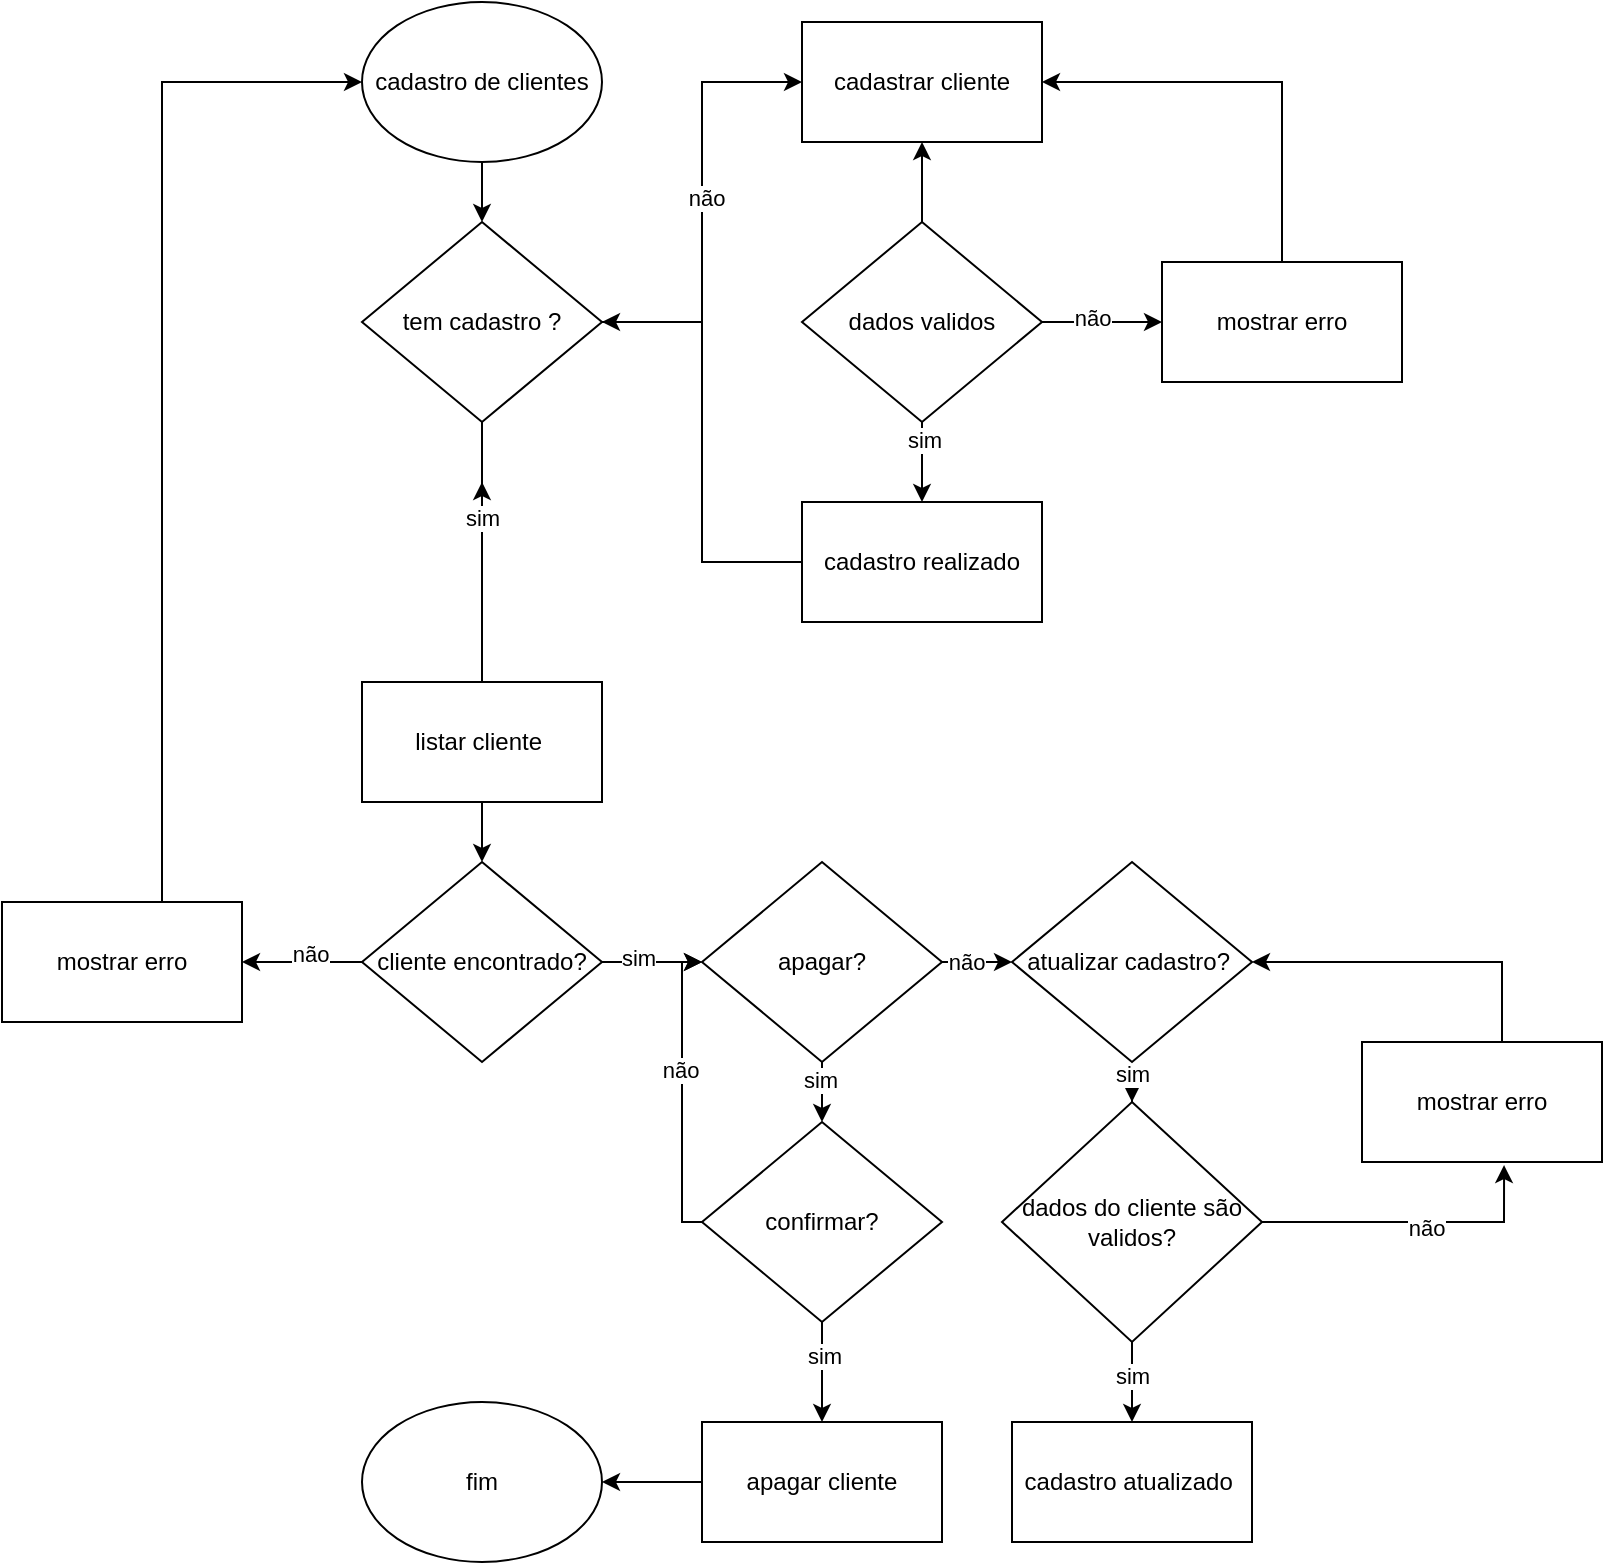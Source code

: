 <mxfile version="24.7.10" pages="6">
  <diagram name="Página-1" id="N2KCsU8cNdYvq39qfN_p">
    <mxGraphModel dx="2271" dy="1994" grid="1" gridSize="10" guides="1" tooltips="1" connect="1" arrows="1" fold="1" page="1" pageScale="1" pageWidth="827" pageHeight="1169" math="0" shadow="0">
      <root>
        <mxCell id="0" />
        <mxCell id="1" parent="0" />
        <mxCell id="L_KdP2B25p5WayGBXNv8-1" style="edgeStyle=orthogonalEdgeStyle;rounded=0;orthogonalLoop=1;jettySize=auto;html=1;entryX=0.5;entryY=0;entryDx=0;entryDy=0;" parent="1" source="bNkB2yHyW2SYe8MYjTj4-1" target="bNkB2yHyW2SYe8MYjTj4-6" edge="1">
          <mxGeometry relative="1" as="geometry" />
        </mxCell>
        <mxCell id="bNkB2yHyW2SYe8MYjTj4-1" value="cadastro de clientes" style="ellipse;whiteSpace=wrap;html=1;" parent="1" vertex="1">
          <mxGeometry x="40" y="-50" width="120" height="80" as="geometry" />
        </mxCell>
        <mxCell id="L_KdP2B25p5WayGBXNv8-2" style="edgeStyle=orthogonalEdgeStyle;rounded=0;orthogonalLoop=1;jettySize=auto;html=1;entryX=0.5;entryY=0;entryDx=0;entryDy=0;" parent="1" source="bNkB2yHyW2SYe8MYjTj4-6" edge="1">
          <mxGeometry relative="1" as="geometry">
            <mxPoint x="100" y="190" as="targetPoint" />
            <Array as="points">
              <mxPoint x="100" y="290" />
              <mxPoint x="100" y="290" />
            </Array>
          </mxGeometry>
        </mxCell>
        <mxCell id="L_KdP2B25p5WayGBXNv8-43" value="sim" style="edgeLabel;html=1;align=center;verticalAlign=middle;resizable=0;points=[];" parent="L_KdP2B25p5WayGBXNv8-2" vertex="1" connectable="0">
          <mxGeometry x="-0.585" relative="1" as="geometry">
            <mxPoint as="offset" />
          </mxGeometry>
        </mxCell>
        <mxCell id="L_KdP2B25p5WayGBXNv8-38" style="edgeStyle=orthogonalEdgeStyle;rounded=0;orthogonalLoop=1;jettySize=auto;html=1;entryX=0;entryY=0.5;entryDx=0;entryDy=0;" parent="1" source="bNkB2yHyW2SYe8MYjTj4-6" target="L_KdP2B25p5WayGBXNv8-28" edge="1">
          <mxGeometry relative="1" as="geometry">
            <Array as="points">
              <mxPoint x="210" y="110" />
              <mxPoint x="210" y="-10" />
            </Array>
          </mxGeometry>
        </mxCell>
        <mxCell id="L_KdP2B25p5WayGBXNv8-40" value="não" style="edgeLabel;html=1;align=center;verticalAlign=middle;resizable=0;points=[];" parent="L_KdP2B25p5WayGBXNv8-38" vertex="1" connectable="0">
          <mxGeometry x="0.021" y="-2" relative="1" as="geometry">
            <mxPoint as="offset" />
          </mxGeometry>
        </mxCell>
        <mxCell id="bNkB2yHyW2SYe8MYjTj4-6" value="tem cadastro ?" style="rhombus;whiteSpace=wrap;html=1;" parent="1" vertex="1">
          <mxGeometry x="40" y="60" width="120" height="100" as="geometry" />
        </mxCell>
        <mxCell id="L_KdP2B25p5WayGBXNv8-16" style="edgeStyle=orthogonalEdgeStyle;rounded=0;orthogonalLoop=1;jettySize=auto;html=1;" parent="1" source="bNkB2yHyW2SYe8MYjTj4-18" target="bNkB2yHyW2SYe8MYjTj4-41" edge="1">
          <mxGeometry relative="1" as="geometry" />
        </mxCell>
        <mxCell id="L_KdP2B25p5WayGBXNv8-17" value="sim" style="edgeLabel;html=1;align=center;verticalAlign=middle;resizable=0;points=[];" parent="L_KdP2B25p5WayGBXNv8-16" vertex="1" connectable="0">
          <mxGeometry x="0.533" relative="1" as="geometry">
            <mxPoint as="offset" />
          </mxGeometry>
        </mxCell>
        <mxCell id="bNkB2yHyW2SYe8MYjTj4-18" value="atualizar cadastro?&amp;nbsp;" style="rhombus;whiteSpace=wrap;html=1;" parent="1" vertex="1">
          <mxGeometry x="365" y="380" width="120" height="100" as="geometry" />
        </mxCell>
        <mxCell id="L_KdP2B25p5WayGBXNv8-3" style="edgeStyle=orthogonalEdgeStyle;rounded=0;orthogonalLoop=1;jettySize=auto;html=1;entryX=0.5;entryY=0;entryDx=0;entryDy=0;" parent="1" source="bNkB2yHyW2SYe8MYjTj4-9" target="YCG7EAVtxj4LCxhwZnV6-1" edge="1">
          <mxGeometry relative="1" as="geometry" />
        </mxCell>
        <mxCell id="bNkB2yHyW2SYe8MYjTj4-9" value="listar cliente&amp;nbsp;" style="rounded=0;whiteSpace=wrap;html=1;" parent="1" vertex="1">
          <mxGeometry x="40" y="290" width="120" height="60" as="geometry" />
        </mxCell>
        <mxCell id="bNkB2yHyW2SYe8MYjTj4-32" value="fim" style="ellipse;whiteSpace=wrap;html=1;" parent="1" vertex="1">
          <mxGeometry x="40" y="650" width="120" height="80" as="geometry" />
        </mxCell>
        <mxCell id="L_KdP2B25p5WayGBXNv8-13" style="edgeStyle=orthogonalEdgeStyle;rounded=0;orthogonalLoop=1;jettySize=auto;html=1;entryX=0.5;entryY=0;entryDx=0;entryDy=0;" parent="1" source="bNkB2yHyW2SYe8MYjTj4-41" target="L_KdP2B25p5WayGBXNv8-11" edge="1">
          <mxGeometry relative="1" as="geometry" />
        </mxCell>
        <mxCell id="L_KdP2B25p5WayGBXNv8-19" value="sim" style="edgeLabel;html=1;align=center;verticalAlign=middle;resizable=0;points=[];" parent="L_KdP2B25p5WayGBXNv8-13" vertex="1" connectable="0">
          <mxGeometry x="-0.15" relative="1" as="geometry">
            <mxPoint as="offset" />
          </mxGeometry>
        </mxCell>
        <mxCell id="bNkB2yHyW2SYe8MYjTj4-41" value="dados do cliente são validos?" style="rhombus;whiteSpace=wrap;html=1;" parent="1" vertex="1">
          <mxGeometry x="360" y="500" width="130" height="120" as="geometry" />
        </mxCell>
        <mxCell id="L_KdP2B25p5WayGBXNv8-5" style="edgeStyle=orthogonalEdgeStyle;rounded=0;orthogonalLoop=1;jettySize=auto;html=1;entryX=0;entryY=0.5;entryDx=0;entryDy=0;" parent="1" source="YCG7EAVtxj4LCxhwZnV6-1" target="YCG7EAVtxj4LCxhwZnV6-2" edge="1">
          <mxGeometry relative="1" as="geometry" />
        </mxCell>
        <mxCell id="L_KdP2B25p5WayGBXNv8-23" value="sim" style="edgeLabel;html=1;align=center;verticalAlign=middle;resizable=0;points=[];" parent="L_KdP2B25p5WayGBXNv8-5" vertex="1" connectable="0">
          <mxGeometry x="-0.307" y="2" relative="1" as="geometry">
            <mxPoint as="offset" />
          </mxGeometry>
        </mxCell>
        <mxCell id="L_KdP2B25p5WayGBXNv8-50" style="edgeStyle=orthogonalEdgeStyle;rounded=0;orthogonalLoop=1;jettySize=auto;html=1;entryX=1;entryY=0.5;entryDx=0;entryDy=0;" parent="1" source="YCG7EAVtxj4LCxhwZnV6-1" target="L_KdP2B25p5WayGBXNv8-46" edge="1">
          <mxGeometry relative="1" as="geometry" />
        </mxCell>
        <mxCell id="L_KdP2B25p5WayGBXNv8-51" value="não" style="edgeLabel;html=1;align=center;verticalAlign=middle;resizable=0;points=[];" parent="L_KdP2B25p5WayGBXNv8-50" vertex="1" connectable="0">
          <mxGeometry x="-0.141" y="-4" relative="1" as="geometry">
            <mxPoint as="offset" />
          </mxGeometry>
        </mxCell>
        <mxCell id="YCG7EAVtxj4LCxhwZnV6-1" value="cliente encontrado?" style="rhombus;whiteSpace=wrap;html=1;" parent="1" vertex="1">
          <mxGeometry x="40" y="380" width="120" height="100" as="geometry" />
        </mxCell>
        <mxCell id="L_KdP2B25p5WayGBXNv8-6" style="edgeStyle=orthogonalEdgeStyle;rounded=0;orthogonalLoop=1;jettySize=auto;html=1;entryX=0.5;entryY=0;entryDx=0;entryDy=0;" parent="1" source="YCG7EAVtxj4LCxhwZnV6-2" target="YCG7EAVtxj4LCxhwZnV6-3" edge="1">
          <mxGeometry relative="1" as="geometry" />
        </mxCell>
        <mxCell id="L_KdP2B25p5WayGBXNv8-52" value="sim" style="edgeLabel;html=1;align=center;verticalAlign=middle;resizable=0;points=[];" parent="L_KdP2B25p5WayGBXNv8-6" vertex="1" connectable="0">
          <mxGeometry x="-0.623" y="-1" relative="1" as="geometry">
            <mxPoint y="-1" as="offset" />
          </mxGeometry>
        </mxCell>
        <mxCell id="L_KdP2B25p5WayGBXNv8-14" style="edgeStyle=orthogonalEdgeStyle;rounded=0;orthogonalLoop=1;jettySize=auto;html=1;entryX=0;entryY=0.5;entryDx=0;entryDy=0;" parent="1" source="YCG7EAVtxj4LCxhwZnV6-2" target="bNkB2yHyW2SYe8MYjTj4-18" edge="1">
          <mxGeometry relative="1" as="geometry" />
        </mxCell>
        <mxCell id="L_KdP2B25p5WayGBXNv8-15" value="não" style="edgeLabel;html=1;align=center;verticalAlign=middle;resizable=0;points=[];" parent="L_KdP2B25p5WayGBXNv8-14" vertex="1" connectable="0">
          <mxGeometry x="-0.496" relative="1" as="geometry">
            <mxPoint as="offset" />
          </mxGeometry>
        </mxCell>
        <mxCell id="YCG7EAVtxj4LCxhwZnV6-2" value="apagar?" style="rhombus;whiteSpace=wrap;html=1;" parent="1" vertex="1">
          <mxGeometry x="210" y="380" width="120" height="100" as="geometry" />
        </mxCell>
        <mxCell id="L_KdP2B25p5WayGBXNv8-7" style="edgeStyle=orthogonalEdgeStyle;rounded=0;orthogonalLoop=1;jettySize=auto;html=1;" parent="1" source="YCG7EAVtxj4LCxhwZnV6-3" target="YCG7EAVtxj4LCxhwZnV6-4" edge="1">
          <mxGeometry relative="1" as="geometry" />
        </mxCell>
        <mxCell id="L_KdP2B25p5WayGBXNv8-20" value="sim" style="edgeLabel;html=1;align=center;verticalAlign=middle;resizable=0;points=[];" parent="L_KdP2B25p5WayGBXNv8-7" vertex="1" connectable="0">
          <mxGeometry x="-0.32" y="1" relative="1" as="geometry">
            <mxPoint as="offset" />
          </mxGeometry>
        </mxCell>
        <mxCell id="L_KdP2B25p5WayGBXNv8-21" style="edgeStyle=orthogonalEdgeStyle;rounded=0;orthogonalLoop=1;jettySize=auto;html=1;entryX=0;entryY=0.5;entryDx=0;entryDy=0;" parent="1" source="YCG7EAVtxj4LCxhwZnV6-3" target="YCG7EAVtxj4LCxhwZnV6-2" edge="1">
          <mxGeometry relative="1" as="geometry">
            <Array as="points">
              <mxPoint x="200" y="560" />
              <mxPoint x="200" y="430" />
            </Array>
          </mxGeometry>
        </mxCell>
        <mxCell id="L_KdP2B25p5WayGBXNv8-22" value="não" style="edgeLabel;html=1;align=center;verticalAlign=middle;resizable=0;points=[];" parent="L_KdP2B25p5WayGBXNv8-21" vertex="1" connectable="0">
          <mxGeometry x="0.153" y="1" relative="1" as="geometry">
            <mxPoint as="offset" />
          </mxGeometry>
        </mxCell>
        <mxCell id="YCG7EAVtxj4LCxhwZnV6-3" value="confirmar?" style="rhombus;whiteSpace=wrap;html=1;" parent="1" vertex="1">
          <mxGeometry x="210" y="510" width="120" height="100" as="geometry" />
        </mxCell>
        <mxCell id="L_KdP2B25p5WayGBXNv8-8" style="edgeStyle=orthogonalEdgeStyle;rounded=0;orthogonalLoop=1;jettySize=auto;html=1;entryX=1;entryY=0.5;entryDx=0;entryDy=0;" parent="1" source="YCG7EAVtxj4LCxhwZnV6-4" target="bNkB2yHyW2SYe8MYjTj4-32" edge="1">
          <mxGeometry relative="1" as="geometry" />
        </mxCell>
        <mxCell id="YCG7EAVtxj4LCxhwZnV6-4" value="apagar cliente" style="rounded=0;whiteSpace=wrap;html=1;" parent="1" vertex="1">
          <mxGeometry x="210" y="660" width="120" height="60" as="geometry" />
        </mxCell>
        <mxCell id="L_KdP2B25p5WayGBXNv8-11" value="cadastro atualizado&amp;nbsp;" style="rounded=0;whiteSpace=wrap;html=1;" parent="1" vertex="1">
          <mxGeometry x="365" y="660" width="120" height="60" as="geometry" />
        </mxCell>
        <mxCell id="L_KdP2B25p5WayGBXNv8-26" style="edgeStyle=orthogonalEdgeStyle;rounded=0;orthogonalLoop=1;jettySize=auto;html=1;entryX=1;entryY=0.5;entryDx=0;entryDy=0;" parent="1" source="L_KdP2B25p5WayGBXNv8-24" target="bNkB2yHyW2SYe8MYjTj4-18" edge="1">
          <mxGeometry relative="1" as="geometry">
            <Array as="points">
              <mxPoint x="610" y="430" />
            </Array>
          </mxGeometry>
        </mxCell>
        <mxCell id="L_KdP2B25p5WayGBXNv8-24" value="mostrar erro" style="rounded=0;whiteSpace=wrap;html=1;" parent="1" vertex="1">
          <mxGeometry x="540" y="470" width="120" height="60" as="geometry" />
        </mxCell>
        <mxCell id="L_KdP2B25p5WayGBXNv8-25" style="edgeStyle=orthogonalEdgeStyle;rounded=0;orthogonalLoop=1;jettySize=auto;html=1;entryX=0.592;entryY=1.026;entryDx=0;entryDy=0;entryPerimeter=0;" parent="1" source="bNkB2yHyW2SYe8MYjTj4-41" target="L_KdP2B25p5WayGBXNv8-24" edge="1">
          <mxGeometry relative="1" as="geometry">
            <Array as="points">
              <mxPoint x="611" y="560" />
            </Array>
          </mxGeometry>
        </mxCell>
        <mxCell id="L_KdP2B25p5WayGBXNv8-27" value="não" style="edgeLabel;html=1;align=center;verticalAlign=middle;resizable=0;points=[];" parent="L_KdP2B25p5WayGBXNv8-25" vertex="1" connectable="0">
          <mxGeometry x="0.1" y="-3" relative="1" as="geometry">
            <mxPoint as="offset" />
          </mxGeometry>
        </mxCell>
        <mxCell id="L_KdP2B25p5WayGBXNv8-28" value="cadastrar cliente" style="rounded=0;whiteSpace=wrap;html=1;" parent="1" vertex="1">
          <mxGeometry x="260" y="-40" width="120" height="60" as="geometry" />
        </mxCell>
        <mxCell id="L_KdP2B25p5WayGBXNv8-39" style="edgeStyle=orthogonalEdgeStyle;rounded=0;orthogonalLoop=1;jettySize=auto;html=1;entryX=1;entryY=0.5;entryDx=0;entryDy=0;" parent="1" source="L_KdP2B25p5WayGBXNv8-29" target="bNkB2yHyW2SYe8MYjTj4-6" edge="1">
          <mxGeometry relative="1" as="geometry" />
        </mxCell>
        <mxCell id="L_KdP2B25p5WayGBXNv8-29" value="cadastro realizado" style="rounded=0;whiteSpace=wrap;html=1;" parent="1" vertex="1">
          <mxGeometry x="260" y="200" width="120" height="60" as="geometry" />
        </mxCell>
        <mxCell id="L_KdP2B25p5WayGBXNv8-42" style="edgeStyle=orthogonalEdgeStyle;rounded=0;orthogonalLoop=1;jettySize=auto;html=1;entryX=1;entryY=0.5;entryDx=0;entryDy=0;" parent="1" source="L_KdP2B25p5WayGBXNv8-30" target="L_KdP2B25p5WayGBXNv8-28" edge="1">
          <mxGeometry relative="1" as="geometry">
            <Array as="points">
              <mxPoint x="500" y="-10" />
            </Array>
          </mxGeometry>
        </mxCell>
        <mxCell id="L_KdP2B25p5WayGBXNv8-30" value="mostrar erro" style="rounded=0;whiteSpace=wrap;html=1;" parent="1" vertex="1">
          <mxGeometry x="440" y="80" width="120" height="60" as="geometry" />
        </mxCell>
        <mxCell id="L_KdP2B25p5WayGBXNv8-33" style="edgeStyle=orthogonalEdgeStyle;rounded=0;orthogonalLoop=1;jettySize=auto;html=1;entryX=0.5;entryY=0;entryDx=0;entryDy=0;" parent="1" source="L_KdP2B25p5WayGBXNv8-32" target="L_KdP2B25p5WayGBXNv8-29" edge="1">
          <mxGeometry relative="1" as="geometry" />
        </mxCell>
        <mxCell id="L_KdP2B25p5WayGBXNv8-36" value="sim" style="edgeLabel;html=1;align=center;verticalAlign=middle;resizable=0;points=[];" parent="L_KdP2B25p5WayGBXNv8-33" vertex="1" connectable="0">
          <mxGeometry x="-0.566" y="1" relative="1" as="geometry">
            <mxPoint as="offset" />
          </mxGeometry>
        </mxCell>
        <mxCell id="L_KdP2B25p5WayGBXNv8-34" style="edgeStyle=orthogonalEdgeStyle;rounded=0;orthogonalLoop=1;jettySize=auto;html=1;entryX=0;entryY=0.5;entryDx=0;entryDy=0;" parent="1" source="L_KdP2B25p5WayGBXNv8-32" target="L_KdP2B25p5WayGBXNv8-30" edge="1">
          <mxGeometry relative="1" as="geometry" />
        </mxCell>
        <mxCell id="L_KdP2B25p5WayGBXNv8-41" value="não" style="edgeLabel;html=1;align=center;verticalAlign=middle;resizable=0;points=[];" parent="L_KdP2B25p5WayGBXNv8-34" vertex="1" connectable="0">
          <mxGeometry x="-0.179" y="2" relative="1" as="geometry">
            <mxPoint as="offset" />
          </mxGeometry>
        </mxCell>
        <mxCell id="L_KdP2B25p5WayGBXNv8-35" style="edgeStyle=orthogonalEdgeStyle;rounded=0;orthogonalLoop=1;jettySize=auto;html=1;entryX=0.5;entryY=1;entryDx=0;entryDy=0;" parent="1" source="L_KdP2B25p5WayGBXNv8-32" target="L_KdP2B25p5WayGBXNv8-28" edge="1">
          <mxGeometry relative="1" as="geometry" />
        </mxCell>
        <mxCell id="L_KdP2B25p5WayGBXNv8-32" value="dados validos" style="rhombus;whiteSpace=wrap;html=1;" parent="1" vertex="1">
          <mxGeometry x="260" y="60" width="120" height="100" as="geometry" />
        </mxCell>
        <mxCell id="L_KdP2B25p5WayGBXNv8-49" style="edgeStyle=orthogonalEdgeStyle;rounded=0;orthogonalLoop=1;jettySize=auto;html=1;entryX=0;entryY=0.5;entryDx=0;entryDy=0;" parent="1" source="L_KdP2B25p5WayGBXNv8-46" target="bNkB2yHyW2SYe8MYjTj4-1" edge="1">
          <mxGeometry relative="1" as="geometry">
            <Array as="points">
              <mxPoint x="-60" y="-10" />
            </Array>
          </mxGeometry>
        </mxCell>
        <mxCell id="L_KdP2B25p5WayGBXNv8-46" value="mostrar erro" style="rounded=0;whiteSpace=wrap;html=1;" parent="1" vertex="1">
          <mxGeometry x="-140" y="400" width="120" height="60" as="geometry" />
        </mxCell>
      </root>
    </mxGraphModel>
  </diagram>
  <diagram id="u3ZtJIoIOsB4fIGZvMUc" name="Página-2">
    <mxGraphModel dx="6093" dy="4227" grid="1" gridSize="10" guides="1" tooltips="1" connect="1" arrows="1" fold="1" page="0" pageScale="1" pageWidth="827" pageHeight="1169" background="none" math="0" shadow="0">
      <root>
        <mxCell id="0" />
        <mxCell id="1" parent="0" />
        <mxCell id="vOHhM9-nF63MqOnV6N_Z-65" style="edgeStyle=orthogonalEdgeStyle;rounded=0;orthogonalLoop=1;jettySize=auto;html=1;entryX=0;entryY=0.5;entryDx=0;entryDy=0;" parent="1" source="vOHhM9-nF63MqOnV6N_Z-66" target="vOHhM9-nF63MqOnV6N_Z-73" edge="1">
          <mxGeometry relative="1" as="geometry" />
        </mxCell>
        <mxCell id="vOHhM9-nF63MqOnV6N_Z-66" value="compra&amp;nbsp;" style="rounded=0;whiteSpace=wrap;html=1;" parent="1" vertex="1">
          <mxGeometry x="270" y="560" width="120" height="60" as="geometry" />
        </mxCell>
        <mxCell id="vOHhM9-nF63MqOnV6N_Z-67" style="edgeStyle=orthogonalEdgeStyle;rounded=0;orthogonalLoop=1;jettySize=auto;html=1;" parent="1" source="vOHhM9-nF63MqOnV6N_Z-68" target="vOHhM9-nF63MqOnV6N_Z-92" edge="1">
          <mxGeometry relative="1" as="geometry" />
        </mxCell>
        <mxCell id="vOHhM9-nF63MqOnV6N_Z-68" value="venda" style="rounded=0;whiteSpace=wrap;html=1;" parent="1" vertex="1">
          <mxGeometry x="770" y="660" width="120" height="60" as="geometry" />
        </mxCell>
        <mxCell id="vOHhM9-nF63MqOnV6N_Z-69" style="edgeStyle=orthogonalEdgeStyle;rounded=0;orthogonalLoop=1;jettySize=auto;html=1;entryX=0;entryY=0.5;entryDx=0;entryDy=0;" parent="1" source="vOHhM9-nF63MqOnV6N_Z-70" target="vOHhM9-nF63MqOnV6N_Z-66" edge="1">
          <mxGeometry relative="1" as="geometry" />
        </mxCell>
        <mxCell id="vOHhM9-nF63MqOnV6N_Z-70" value="cliente" style="rounded=0;whiteSpace=wrap;html=1;" parent="1" vertex="1">
          <mxGeometry x="90" y="560" width="120" height="60" as="geometry" />
        </mxCell>
        <mxCell id="vOHhM9-nF63MqOnV6N_Z-71" value="produtor" style="rounded=0;whiteSpace=wrap;html=1;" parent="1" vertex="1">
          <mxGeometry x="90" y="660" width="120" height="60" as="geometry" />
        </mxCell>
        <mxCell id="vOHhM9-nF63MqOnV6N_Z-72" style="edgeStyle=orthogonalEdgeStyle;rounded=0;orthogonalLoop=1;jettySize=auto;html=1;entryX=0;entryY=0.5;entryDx=0;entryDy=0;" parent="1" source="vOHhM9-nF63MqOnV6N_Z-73" target="vOHhM9-nF63MqOnV6N_Z-87" edge="1">
          <mxGeometry relative="1" as="geometry" />
        </mxCell>
        <mxCell id="vOHhM9-nF63MqOnV6N_Z-73" value="produto disponivel" style="rounded=0;whiteSpace=wrap;html=1;" parent="1" vertex="1">
          <mxGeometry x="430" y="560" width="120" height="60" as="geometry" />
        </mxCell>
        <mxCell id="vOHhM9-nF63MqOnV6N_Z-74" style="edgeStyle=orthogonalEdgeStyle;rounded=0;orthogonalLoop=1;jettySize=auto;html=1;entryX=0.5;entryY=0;entryDx=0;entryDy=0;" parent="1" source="vOHhM9-nF63MqOnV6N_Z-75" target="vOHhM9-nF63MqOnV6N_Z-76" edge="1">
          <mxGeometry relative="1" as="geometry" />
        </mxCell>
        <mxCell id="vOHhM9-nF63MqOnV6N_Z-75" value="materia prima&amp;nbsp;" style="rounded=0;whiteSpace=wrap;html=1;" parent="1" vertex="1">
          <mxGeometry x="430" y="770" width="120" height="60" as="geometry" />
        </mxCell>
        <mxCell id="vOHhM9-nF63MqOnV6N_Z-76" value="data de entrega" style="rounded=0;whiteSpace=wrap;html=1;" parent="1" vertex="1">
          <mxGeometry x="430" y="870" width="120" height="60" as="geometry" />
        </mxCell>
        <mxCell id="vOHhM9-nF63MqOnV6N_Z-77" style="edgeStyle=orthogonalEdgeStyle;rounded=0;orthogonalLoop=1;jettySize=auto;html=1;" parent="1" source="vOHhM9-nF63MqOnV6N_Z-78" target="vOHhM9-nF63MqOnV6N_Z-68" edge="1">
          <mxGeometry relative="1" as="geometry" />
        </mxCell>
        <mxCell id="vOHhM9-nF63MqOnV6N_Z-78" value="fornecedor&amp;nbsp;" style="rounded=0;whiteSpace=wrap;html=1;" parent="1" vertex="1">
          <mxGeometry x="600" y="660" width="120" height="60" as="geometry" />
        </mxCell>
        <mxCell id="vOHhM9-nF63MqOnV6N_Z-79" style="edgeStyle=orthogonalEdgeStyle;rounded=0;orthogonalLoop=1;jettySize=auto;html=1;entryX=0.5;entryY=0;entryDx=0;entryDy=0;" parent="1" source="vOHhM9-nF63MqOnV6N_Z-81" target="vOHhM9-nF63MqOnV6N_Z-75" edge="1">
          <mxGeometry relative="1" as="geometry" />
        </mxCell>
        <mxCell id="vOHhM9-nF63MqOnV6N_Z-80" style="edgeStyle=orthogonalEdgeStyle;rounded=0;orthogonalLoop=1;jettySize=auto;html=1;entryX=0;entryY=0.5;entryDx=0;entryDy=0;" parent="1" source="vOHhM9-nF63MqOnV6N_Z-81" target="vOHhM9-nF63MqOnV6N_Z-78" edge="1">
          <mxGeometry relative="1" as="geometry" />
        </mxCell>
        <mxCell id="vOHhM9-nF63MqOnV6N_Z-81" value="produto disponivel" style="rhombus;whiteSpace=wrap;html=1;" parent="1" vertex="1">
          <mxGeometry x="450" y="650" width="80" height="80" as="geometry" />
        </mxCell>
        <mxCell id="vOHhM9-nF63MqOnV6N_Z-82" style="edgeStyle=orthogonalEdgeStyle;rounded=0;orthogonalLoop=1;jettySize=auto;html=1;entryX=0;entryY=0.5;entryDx=0;entryDy=0;" parent="1" source="vOHhM9-nF63MqOnV6N_Z-83" target="vOHhM9-nF63MqOnV6N_Z-71" edge="1">
          <mxGeometry relative="1" as="geometry" />
        </mxCell>
        <mxCell id="vOHhM9-nF63MqOnV6N_Z-83" value="inicio do fluxo dono" style="ellipse;whiteSpace=wrap;html=1;" parent="1" vertex="1">
          <mxGeometry x="-90" y="650" width="120" height="80" as="geometry" />
        </mxCell>
        <mxCell id="vOHhM9-nF63MqOnV6N_Z-84" style="edgeStyle=orthogonalEdgeStyle;rounded=0;orthogonalLoop=1;jettySize=auto;html=1;" parent="1" source="vOHhM9-nF63MqOnV6N_Z-85" target="vOHhM9-nF63MqOnV6N_Z-70" edge="1">
          <mxGeometry relative="1" as="geometry" />
        </mxCell>
        <mxCell id="vOHhM9-nF63MqOnV6N_Z-85" value="inicio fluxo consumidor" style="ellipse;whiteSpace=wrap;html=1;" parent="1" vertex="1">
          <mxGeometry x="-90" y="550" width="120" height="80" as="geometry" />
        </mxCell>
        <mxCell id="vOHhM9-nF63MqOnV6N_Z-86" style="edgeStyle=orthogonalEdgeStyle;rounded=0;orthogonalLoop=1;jettySize=auto;html=1;" parent="1" source="vOHhM9-nF63MqOnV6N_Z-87" target="vOHhM9-nF63MqOnV6N_Z-88" edge="1">
          <mxGeometry relative="1" as="geometry" />
        </mxCell>
        <mxCell id="vOHhM9-nF63MqOnV6N_Z-87" value="entrega&amp;nbsp;" style="rounded=0;whiteSpace=wrap;html=1;" parent="1" vertex="1">
          <mxGeometry x="600" y="560" width="120" height="60" as="geometry" />
        </mxCell>
        <mxCell id="vOHhM9-nF63MqOnV6N_Z-88" value="fedback" style="rounded=0;whiteSpace=wrap;html=1;" parent="1" vertex="1">
          <mxGeometry x="770" y="560" width="120" height="60" as="geometry" />
        </mxCell>
        <mxCell id="vOHhM9-nF63MqOnV6N_Z-89" value="" style="edgeStyle=orthogonalEdgeStyle;rounded=0;orthogonalLoop=1;jettySize=auto;html=1;entryX=0;entryY=0.5;entryDx=0;entryDy=0;" parent="1" source="vOHhM9-nF63MqOnV6N_Z-71" target="vOHhM9-nF63MqOnV6N_Z-91" edge="1">
          <mxGeometry relative="1" as="geometry">
            <mxPoint x="210" y="690" as="sourcePoint" />
            <mxPoint x="970" y="690" as="targetPoint" />
          </mxGeometry>
        </mxCell>
        <mxCell id="vOHhM9-nF63MqOnV6N_Z-90" style="edgeStyle=orthogonalEdgeStyle;rounded=0;orthogonalLoop=1;jettySize=auto;html=1;" parent="1" source="vOHhM9-nF63MqOnV6N_Z-91" target="vOHhM9-nF63MqOnV6N_Z-81" edge="1">
          <mxGeometry relative="1" as="geometry" />
        </mxCell>
        <mxCell id="vOHhM9-nF63MqOnV6N_Z-91" value="listagem de produtos&amp;nbsp;" style="rounded=0;whiteSpace=wrap;html=1;" parent="1" vertex="1">
          <mxGeometry x="260" y="660" width="120" height="60" as="geometry" />
        </mxCell>
        <mxCell id="vOHhM9-nF63MqOnV6N_Z-92" value="&amp;nbsp;receber feedback" style="rounded=0;whiteSpace=wrap;html=1;" parent="1" vertex="1">
          <mxGeometry x="940" y="660" width="120" height="60" as="geometry" />
        </mxCell>
        <mxCell id="m3pegdt1Wr7GJK4tvmaD-2" value="" style="rounded=0;whiteSpace=wrap;html=1;" parent="1" vertex="1">
          <mxGeometry x="-570" y="-667.5" width="120" height="20" as="geometry" />
        </mxCell>
        <mxCell id="m3pegdt1Wr7GJK4tvmaD-1" value="" style="verticalLabelPosition=bottom;verticalAlign=top;html=1;shape=mxgraph.basic.patternFillRect;fillStyle=diag;step=5;fillStrokeWidth=0.2;fillStrokeColor=#dddddd;" parent="1" vertex="1">
          <mxGeometry x="-620" y="-717.5" width="300" height="550" as="geometry" />
        </mxCell>
        <mxCell id="m3pegdt1Wr7GJK4tvmaD-6" value="" style="rounded=0;whiteSpace=wrap;html=1;" parent="1" vertex="1">
          <mxGeometry x="-470" y="-637.5" width="120" height="20" as="geometry" />
        </mxCell>
        <mxCell id="m3pegdt1Wr7GJK4tvmaD-7" value="" style="rounded=0;whiteSpace=wrap;html=1;" parent="1" vertex="1">
          <mxGeometry x="-570" y="-607.5" width="120" height="20" as="geometry" />
        </mxCell>
        <mxCell id="m3pegdt1Wr7GJK4tvmaD-8" value="" style="rounded=0;whiteSpace=wrap;html=1;" parent="1" vertex="1">
          <mxGeometry x="-570" y="-577.5" width="140" height="20" as="geometry" />
        </mxCell>
        <mxCell id="m3pegdt1Wr7GJK4tvmaD-21" value="&lt;i style=&quot;&quot;&gt;&lt;font style=&quot;font-size: 10px;&quot;&gt;nome&lt;/font&gt;&lt;/i&gt;" style="text;strokeColor=none;fillColor=none;html=1;fontSize=24;fontStyle=1;verticalAlign=middle;align=center;" parent="1" vertex="1">
          <mxGeometry x="-620" y="-670" width="40" height="15" as="geometry" />
        </mxCell>
        <mxCell id="m3pegdt1Wr7GJK4tvmaD-22" value="&lt;span style=&quot;font-size: 10px;&quot;&gt;&lt;i&gt;telefone&lt;/i&gt;&lt;/span&gt;" style="text;strokeColor=none;fillColor=none;html=1;fontSize=24;fontStyle=1;verticalAlign=middle;align=center;" parent="1" vertex="1">
          <mxGeometry x="-520" y="-637.5" width="40" height="15" as="geometry" />
        </mxCell>
        <mxCell id="m3pegdt1Wr7GJK4tvmaD-23" value="&lt;i style=&quot;&quot;&gt;&lt;font style=&quot;font-size: 10px;&quot;&gt;endereço&lt;/font&gt;&lt;/i&gt;" style="text;strokeColor=none;fillColor=none;html=1;fontSize=24;fontStyle=1;verticalAlign=middle;align=center;" parent="1" vertex="1">
          <mxGeometry x="-615" y="-610" width="40" height="15" as="geometry" />
        </mxCell>
        <mxCell id="m3pegdt1Wr7GJK4tvmaD-24" style="edgeStyle=orthogonalEdgeStyle;rounded=0;orthogonalLoop=1;jettySize=auto;html=1;exitX=0.5;exitY=1;exitDx=0;exitDy=0;" parent="1" source="m3pegdt1Wr7GJK4tvmaD-23" target="m3pegdt1Wr7GJK4tvmaD-23" edge="1">
          <mxGeometry relative="1" as="geometry" />
        </mxCell>
        <mxCell id="m3pegdt1Wr7GJK4tvmaD-25" value="" style="rounded=0;whiteSpace=wrap;html=1;" parent="1" vertex="1">
          <mxGeometry x="-570" y="-637.5" width="40" height="20" as="geometry" />
        </mxCell>
        <mxCell id="m3pegdt1Wr7GJK4tvmaD-27" value="&lt;span style=&quot;font-size: 10px;&quot;&gt;&lt;i&gt;DDD&lt;/i&gt;&lt;/span&gt;" style="text;strokeColor=none;fillColor=none;html=1;fontSize=24;fontStyle=1;verticalAlign=middle;align=center;" parent="1" vertex="1">
          <mxGeometry x="-620" y="-637.5" width="40" height="15" as="geometry" />
        </mxCell>
        <mxCell id="m3pegdt1Wr7GJK4tvmaD-31" value="&lt;span style=&quot;font-size: 10px;&quot;&gt;&lt;i&gt;CPF&lt;/i&gt;&lt;/span&gt;" style="text;strokeColor=none;fillColor=none;html=1;fontSize=24;fontStyle=1;verticalAlign=middle;align=center;" parent="1" vertex="1">
          <mxGeometry x="-615" y="-575" width="40" height="15" as="geometry" />
        </mxCell>
        <mxCell id="m3pegdt1Wr7GJK4tvmaD-32" value="cadastro" style="text;strokeColor=none;fillColor=none;html=1;fontSize=24;fontStyle=1;verticalAlign=middle;align=center;" parent="1" vertex="1">
          <mxGeometry x="-540" y="-717.5" width="100" height="40" as="geometry" />
        </mxCell>
        <mxCell id="Fqs8BIgQcz64XGbVNR8c-1" value="" style="rounded=0;whiteSpace=wrap;html=1;" parent="1" vertex="1">
          <mxGeometry x="-570" y="-667.5" width="140" height="20" as="geometry" />
        </mxCell>
        <mxCell id="Fqs8BIgQcz64XGbVNR8c-3" value="&lt;span style=&quot;color: rgba(0, 0, 0, 0); font-family: monospace; font-size: 0px; text-align: start;&quot;&gt;%3CmxGraphModel%3E%3Croot%3E%3CmxCell%20id%3D%220%22%2F%3E%3CmxCell%20id%3D%221%22%20parent%3D%220%22%2F%3E%3CmxCell%20id%3D%222%22%20value%3D%22busca%22%20style%3D%22text%3BstrokeColor%3Dnone%3BfillColor%3Dnone%3Bhtml%3D1%3BfontSize%3D24%3BfontStyle%3D1%3BverticalAlign%3Dmiddle%3Balign%3Dcenter%3B%22%20vertex%3D%221%22%20parent%3D%221%22%3E%3CmxGeometry%20x%3D%222000%22%20y%3D%22-250%22%20width%3D%22100%22%20height%3D%2240%22%20as%3D%22geometry%22%2F%3E%3C%2FmxCell%3E%3C%2Froot%3E%3C%2FmxGraphModel%3E&lt;/span&gt;" style="verticalLabelPosition=bottom;verticalAlign=top;html=1;shape=mxgraph.basic.rect;fillColor2=none;strokeWidth=1;size=20;indent=5;" parent="1" vertex="1">
          <mxGeometry x="-580" y="-252.5" width="220" height="30" as="geometry" />
        </mxCell>
        <mxCell id="Fqs8BIgQcz64XGbVNR8c-4" value="SALVAR" style="text;strokeColor=none;fillColor=none;html=1;fontSize=24;fontStyle=1;verticalAlign=middle;align=center;" parent="1" vertex="1">
          <mxGeometry x="-520" y="-257.5" width="100" height="40" as="geometry" />
        </mxCell>
        <mxCell id="pMWGieKyZ9zZ0SKG7vcg-1" value="" style="verticalLabelPosition=bottom;verticalAlign=top;html=1;shape=mxgraph.basic.patternFillRect;fillStyle=diag;step=5;fillStrokeWidth=0.2;fillStrokeColor=#dddddd;" parent="1" vertex="1">
          <mxGeometry x="-220" y="-707.5" width="610" height="430" as="geometry" />
        </mxCell>
        <mxCell id="pMWGieKyZ9zZ0SKG7vcg-2" value="cadastro" style="text;strokeColor=none;fillColor=none;html=1;fontSize=24;fontStyle=1;verticalAlign=middle;align=center;" parent="1" vertex="1">
          <mxGeometry x="-5" y="-697.5" width="100" height="40" as="geometry" />
        </mxCell>
        <mxCell id="pMWGieKyZ9zZ0SKG7vcg-3" value="" style="rounded=0;whiteSpace=wrap;html=1;" parent="1" vertex="1">
          <mxGeometry x="-125" y="-605" width="120" height="20" as="geometry" />
        </mxCell>
        <mxCell id="pMWGieKyZ9zZ0SKG7vcg-4" value="" style="rounded=0;whiteSpace=wrap;html=1;" parent="1" vertex="1">
          <mxGeometry x="240" y="-652.5" width="120" height="20" as="geometry" />
        </mxCell>
        <mxCell id="pMWGieKyZ9zZ0SKG7vcg-5" value="" style="rounded=0;whiteSpace=wrap;html=1;" parent="1" vertex="1">
          <mxGeometry x="240" y="-605" width="120" height="20" as="geometry" />
        </mxCell>
        <mxCell id="pMWGieKyZ9zZ0SKG7vcg-7" value="&lt;i style=&quot;&quot;&gt;&lt;font style=&quot;font-size: 15px;&quot;&gt;telefone&lt;/font&gt;&lt;/i&gt;" style="text;strokeColor=none;fillColor=none;html=1;fontSize=24;fontStyle=1;verticalAlign=middle;align=center;" parent="1" vertex="1">
          <mxGeometry x="180" y="-605" width="52.5" height="15" as="geometry" />
        </mxCell>
        <mxCell id="pMWGieKyZ9zZ0SKG7vcg-8" style="edgeStyle=orthogonalEdgeStyle;rounded=0;orthogonalLoop=1;jettySize=auto;html=1;exitX=0.5;exitY=1;exitDx=0;exitDy=0;" parent="1" edge="1">
          <mxGeometry relative="1" as="geometry">
            <mxPoint x="-150" y="-544.5" as="sourcePoint" />
            <mxPoint x="-150" y="-544.5" as="targetPoint" />
          </mxGeometry>
        </mxCell>
        <mxCell id="pMWGieKyZ9zZ0SKG7vcg-9" value="" style="rounded=0;whiteSpace=wrap;html=1;" parent="1" vertex="1">
          <mxGeometry x="120" y="-605" width="40" height="20" as="geometry" />
        </mxCell>
        <mxCell id="pMWGieKyZ9zZ0SKG7vcg-10" value="" style="rounded=0;whiteSpace=wrap;html=1;" parent="1" vertex="1">
          <mxGeometry x="-125" y="-647.5" width="140" height="20" as="geometry" />
        </mxCell>
        <mxCell id="pMWGieKyZ9zZ0SKG7vcg-13" value="&lt;span style=&quot;color: rgba(0, 0, 0, 0); font-family: monospace; font-size: 0px; text-align: start;&quot;&gt;%3CmxGraphModel%3E%3Croot%3E%3CmxCell%20id%3D%220%22%2F%3E%3CmxCell%20id%3D%221%22%20parent%3D%220%22%2F%3E%3CmxCell%20id%3D%222%22%20value%3D%22busca%22%20style%3D%22text%3BstrokeColor%3Dnone%3BfillColor%3Dnone%3Bhtml%3D1%3BfontSize%3D24%3BfontStyle%3D1%3BverticalAlign%3Dmiddle%3Balign%3Dcenter%3B%22%20vertex%3D%221%22%20parent%3D%221%22%3E%3CmxGeometry%20x%3D%222000%22%20y%3D%22-250%22%20width%3D%22100%22%20height%3D%2240%22%20as%3D%22geometry%22%2F%3E%3C%2FmxCell%3E%3C%2Froot%3E%3C%2FmxGraphModel%3E&lt;/span&gt;" style="verticalLabelPosition=bottom;verticalAlign=top;html=1;shape=mxgraph.basic.rect;fillColor2=none;strokeWidth=1;size=20;indent=53.33;" parent="1" vertex="1">
          <mxGeometry x="-202.5" y="-332.5" width="195" height="40" as="geometry" />
        </mxCell>
        <mxCell id="pMWGieKyZ9zZ0SKG7vcg-14" value="&lt;span style=&quot;color: rgba(0, 0, 0, 0); font-family: monospace; font-size: 0px; text-align: start;&quot;&gt;%3CmxGraphModel%3E%3Croot%3E%3CmxCell%20id%3D%220%22%2F%3E%3CmxCell%20id%3D%221%22%20parent%3D%220%22%2F%3E%3CmxCell%20id%3D%222%22%20value%3D%22busca%22%20style%3D%22text%3BstrokeColor%3Dnone%3BfillColor%3Dnone%3Bhtml%3D1%3BfontSize%3D24%3BfontStyle%3D1%3BverticalAlign%3Dmiddle%3Balign%3Dcenter%3B%22%20vertex%3D%221%22%20parent%3D%221%22%3E%3CmxGeometry%20x%3D%222000%22%20y%3D%22-250%22%20width%3D%22100%22%20height%3D%2240%22%20as%3D%22geometry%22%2F%3E%3C%2FmxCell%3E%3C%2Froot%3E%3C%2FmxGraphModel%3E&lt;/span&gt;" style="verticalLabelPosition=bottom;verticalAlign=top;html=1;shape=mxgraph.basic.rect;fillColor2=none;strokeWidth=1;size=20;indent=53.33;" parent="1" vertex="1">
          <mxGeometry x="20" y="-332.5" width="195" height="40" as="geometry" />
        </mxCell>
        <mxCell id="pMWGieKyZ9zZ0SKG7vcg-15" value="SALVAR" style="text;strokeColor=none;fillColor=none;html=1;fontSize=24;fontStyle=1;verticalAlign=middle;align=center;" parent="1" vertex="1">
          <mxGeometry x="67.5" y="-332.5" width="100" height="40" as="geometry" />
        </mxCell>
        <mxCell id="pMWGieKyZ9zZ0SKG7vcg-16" value="VOLTAR" style="text;strokeColor=none;fillColor=none;html=1;fontSize=24;fontStyle=1;verticalAlign=middle;align=center;" parent="1" vertex="1">
          <mxGeometry x="-155" y="-332.5" width="100" height="40" as="geometry" />
        </mxCell>
        <mxCell id="pMWGieKyZ9zZ0SKG7vcg-21" value="&lt;span style=&quot;font-size: 15px;&quot;&gt;&lt;i&gt;cpf&lt;/i&gt;&lt;/span&gt;" style="text;strokeColor=none;fillColor=none;html=1;fontSize=24;fontStyle=1;verticalAlign=middle;align=center;" parent="1" vertex="1">
          <mxGeometry x="180" y="-652.5" width="52.5" height="15" as="geometry" />
        </mxCell>
        <mxCell id="pMWGieKyZ9zZ0SKG7vcg-23" value="&lt;span style=&quot;font-size: 15px;&quot;&gt;&lt;i&gt;nome&lt;/i&gt;&lt;/span&gt;" style="text;strokeColor=none;fillColor=none;html=1;fontSize=24;fontStyle=1;verticalAlign=middle;align=center;" parent="1" vertex="1">
          <mxGeometry x="-202.5" y="-642.5" width="52.5" height="15" as="geometry" />
        </mxCell>
        <mxCell id="pMWGieKyZ9zZ0SKG7vcg-24" value="&lt;span style=&quot;font-size: 15px;&quot;&gt;&lt;i&gt;endereço&lt;/i&gt;&lt;/span&gt;" style="text;strokeColor=none;fillColor=none;html=1;fontSize=24;fontStyle=1;verticalAlign=middle;align=center;" parent="1" vertex="1">
          <mxGeometry x="-190" y="-607.5" width="52.5" height="15" as="geometry" />
        </mxCell>
        <mxCell id="pMWGieKyZ9zZ0SKG7vcg-29" value="" style="rounded=1;whiteSpace=wrap;html=1;" parent="1" vertex="1">
          <mxGeometry x="430" y="-705" width="120" height="120" as="geometry" />
        </mxCell>
        <mxCell id="pMWGieKyZ9zZ0SKG7vcg-30" value="deseja fazer essa alteração" style="rounded=1;whiteSpace=wrap;html=1;" parent="1" vertex="1">
          <mxGeometry x="430" y="-702.5" width="120" height="50" as="geometry" />
        </mxCell>
        <mxCell id="pMWGieKyZ9zZ0SKG7vcg-31" value="sim&amp;nbsp;" style="rounded=1;whiteSpace=wrap;html=1;" parent="1" vertex="1">
          <mxGeometry x="430" y="-617.5" width="60" height="30" as="geometry" />
        </mxCell>
        <mxCell id="pMWGieKyZ9zZ0SKG7vcg-32" value="não" style="rounded=1;whiteSpace=wrap;html=1;" parent="1" vertex="1">
          <mxGeometry x="490" y="-617.5" width="60" height="30" as="geometry" />
        </mxCell>
        <mxCell id="pMWGieKyZ9zZ0SKG7vcg-34" value="" style="rounded=1;whiteSpace=wrap;html=1;" parent="1" vertex="1">
          <mxGeometry x="430" y="-547.5" width="120" height="120" as="geometry" />
        </mxCell>
        <mxCell id="pMWGieKyZ9zZ0SKG7vcg-35" value="deseja voltar" style="rounded=1;whiteSpace=wrap;html=1;" parent="1" vertex="1">
          <mxGeometry x="430" y="-545" width="120" height="50" as="geometry" />
        </mxCell>
        <mxCell id="pMWGieKyZ9zZ0SKG7vcg-36" value="sim&amp;nbsp;" style="rounded=1;whiteSpace=wrap;html=1;" parent="1" vertex="1">
          <mxGeometry x="430" y="-460" width="60" height="30" as="geometry" />
        </mxCell>
        <mxCell id="pMWGieKyZ9zZ0SKG7vcg-37" value="não" style="rounded=1;whiteSpace=wrap;html=1;" parent="1" vertex="1">
          <mxGeometry x="490" y="-460" width="60" height="30" as="geometry" />
        </mxCell>
        <mxCell id="pMWGieKyZ9zZ0SKG7vcg-38" value="&lt;span style=&quot;color: rgba(0, 0, 0, 0); font-family: monospace; font-size: 0px; text-align: start;&quot;&gt;%3CmxGraphModel%3E%3Croot%3E%3CmxCell%20id%3D%220%22%2F%3E%3CmxCell%20id%3D%221%22%20parent%3D%220%22%2F%3E%3CmxCell%20id%3D%222%22%20value%3D%22busca%22%20style%3D%22text%3BstrokeColor%3Dnone%3BfillColor%3Dnone%3Bhtml%3D1%3BfontSize%3D24%3BfontStyle%3D1%3BverticalAlign%3Dmiddle%3Balign%3Dcenter%3B%22%20vertex%3D%221%22%20parent%3D%221%22%3E%3CmxGeometry%20x%3D%222000%22%20y%3D%22-250%22%20width%3D%22100%22%20height%3D%2240%22%20as%3D%22geometry%22%2F%3E%3C%2FmxCell%3E%3C%2Froot%3E%3C%2FmxGraphModel%3E&lt;/span&gt;" style="verticalLabelPosition=bottom;verticalAlign=top;html=1;shape=mxgraph.basic.rect;fillColor2=none;strokeWidth=1;size=20;indent=5;" parent="1" vertex="1">
          <mxGeometry x="-580" y="-212.5" width="220" height="30" as="geometry" />
        </mxCell>
        <mxCell id="pMWGieKyZ9zZ0SKG7vcg-39" value="VOLTAR" style="text;strokeColor=none;fillColor=none;html=1;fontSize=24;fontStyle=1;verticalAlign=middle;align=center;" parent="1" vertex="1">
          <mxGeometry x="-520" y="-217.5" width="100" height="40" as="geometry" />
        </mxCell>
        <mxCell id="pMWGieKyZ9zZ0SKG7vcg-41" value="" style="rounded=0;whiteSpace=wrap;html=1;" parent="1" vertex="1">
          <mxGeometry x="-570" y="-17.5" width="120" height="20" as="geometry" />
        </mxCell>
        <mxCell id="pMWGieKyZ9zZ0SKG7vcg-42" value="" style="verticalLabelPosition=bottom;verticalAlign=top;html=1;shape=mxgraph.basic.patternFillRect;fillStyle=diag;step=5;fillStrokeWidth=0.2;fillStrokeColor=#dddddd;" parent="1" vertex="1">
          <mxGeometry x="-620" y="-67.5" width="300" height="550" as="geometry" />
        </mxCell>
        <mxCell id="pMWGieKyZ9zZ0SKG7vcg-49" style="edgeStyle=orthogonalEdgeStyle;rounded=0;orthogonalLoop=1;jettySize=auto;html=1;exitX=0.5;exitY=1;exitDx=0;exitDy=0;" parent="1" edge="1">
          <mxGeometry relative="1" as="geometry">
            <mxPoint x="-595" y="55" as="sourcePoint" />
            <mxPoint x="-595" y="55" as="targetPoint" />
          </mxGeometry>
        </mxCell>
        <mxCell id="pMWGieKyZ9zZ0SKG7vcg-53" value="BUSCA" style="text;strokeColor=none;fillColor=none;html=1;fontSize=24;fontStyle=1;verticalAlign=middle;align=center;" parent="1" vertex="1">
          <mxGeometry x="-530" y="-107.5" width="100" height="40" as="geometry" />
        </mxCell>
        <mxCell id="pMWGieKyZ9zZ0SKG7vcg-57" value="&lt;span style=&quot;color: rgba(0, 0, 0, 0); font-family: monospace; font-size: 0px; text-align: start;&quot;&gt;%3CmxGraphModel%3E%3Croot%3E%3CmxCell%20id%3D%220%22%2F%3E%3CmxCell%20id%3D%221%22%20parent%3D%220%22%2F%3E%3CmxCell%20id%3D%222%22%20value%3D%22busca%22%20style%3D%22text%3BstrokeColor%3Dnone%3BfillColor%3Dnone%3Bhtml%3D1%3BfontSize%3D24%3BfontStyle%3D1%3BverticalAlign%3Dmiddle%3Balign%3Dcenter%3B%22%20vertex%3D%221%22%20parent%3D%221%22%3E%3CmxGeometry%20x%3D%222000%22%20y%3D%22-250%22%20width%3D%22100%22%20height%3D%2240%22%20as%3D%22geometry%22%2F%3E%3C%2FmxCell%3E%3C%2Froot%3E%3C%2FmxGraphModel%3E&lt;/span&gt;" style="verticalLabelPosition=bottom;verticalAlign=top;html=1;shape=mxgraph.basic.rect;fillColor2=none;strokeWidth=1;size=20;indent=5;" parent="1" vertex="1">
          <mxGeometry x="-580" y="437.5" width="220" height="30" as="geometry" />
        </mxCell>
        <mxCell id="pMWGieKyZ9zZ0SKG7vcg-58" value="VOLTAR" style="text;strokeColor=none;fillColor=none;html=1;fontSize=24;fontStyle=1;verticalAlign=middle;align=center;" parent="1" vertex="1">
          <mxGeometry x="-520" y="432.5" width="100" height="40" as="geometry" />
        </mxCell>
        <mxCell id="pMWGieKyZ9zZ0SKG7vcg-59" value="" style="childLayout=tableLayout;recursiveResize=0;shadow=0;fillColor=none;" parent="1" vertex="1">
          <mxGeometry x="-600" y="42.5" width="220" height="100" as="geometry" />
        </mxCell>
        <mxCell id="pMWGieKyZ9zZ0SKG7vcg-60" value="" style="shape=tableRow;horizontal=0;startSize=0;swimlaneHead=0;swimlaneBody=0;top=0;left=0;bottom=0;right=0;dropTarget=0;collapsible=0;recursiveResize=0;expand=0;fontStyle=0;fillColor=none;strokeColor=inherit;" parent="pMWGieKyZ9zZ0SKG7vcg-59" vertex="1">
          <mxGeometry width="220" height="34" as="geometry" />
        </mxCell>
        <mxCell id="pMWGieKyZ9zZ0SKG7vcg-61" value="NOME" style="connectable=0;recursiveResize=0;strokeColor=inherit;fillColor=none;align=center;whiteSpace=wrap;html=1;" parent="pMWGieKyZ9zZ0SKG7vcg-60" vertex="1">
          <mxGeometry width="73" height="34" as="geometry">
            <mxRectangle width="73" height="34" as="alternateBounds" />
          </mxGeometry>
        </mxCell>
        <mxCell id="pMWGieKyZ9zZ0SKG7vcg-62" value="END" style="connectable=0;recursiveResize=0;strokeColor=inherit;fillColor=none;align=center;whiteSpace=wrap;html=1;" parent="pMWGieKyZ9zZ0SKG7vcg-60" vertex="1">
          <mxGeometry x="73" width="74" height="34" as="geometry">
            <mxRectangle width="74" height="34" as="alternateBounds" />
          </mxGeometry>
        </mxCell>
        <mxCell id="pMWGieKyZ9zZ0SKG7vcg-63" value="CPF&lt;div&gt;CNPJ&lt;/div&gt;" style="connectable=0;recursiveResize=0;strokeColor=inherit;fillColor=none;align=center;whiteSpace=wrap;html=1;" parent="pMWGieKyZ9zZ0SKG7vcg-60" vertex="1">
          <mxGeometry x="147" width="73" height="34" as="geometry">
            <mxRectangle width="73" height="34" as="alternateBounds" />
          </mxGeometry>
        </mxCell>
        <mxCell id="pMWGieKyZ9zZ0SKG7vcg-64" style="shape=tableRow;horizontal=0;startSize=0;swimlaneHead=0;swimlaneBody=0;top=0;left=0;bottom=0;right=0;dropTarget=0;collapsible=0;recursiveResize=0;expand=0;fontStyle=0;fillColor=none;strokeColor=inherit;" parent="pMWGieKyZ9zZ0SKG7vcg-59" vertex="1">
          <mxGeometry y="34" width="220" height="32" as="geometry" />
        </mxCell>
        <mxCell id="pMWGieKyZ9zZ0SKG7vcg-65" value="" style="connectable=0;recursiveResize=0;strokeColor=inherit;fillColor=none;align=center;whiteSpace=wrap;html=1;" parent="pMWGieKyZ9zZ0SKG7vcg-64" vertex="1">
          <mxGeometry width="73" height="32" as="geometry">
            <mxRectangle width="73" height="32" as="alternateBounds" />
          </mxGeometry>
        </mxCell>
        <mxCell id="pMWGieKyZ9zZ0SKG7vcg-66" value="" style="connectable=0;recursiveResize=0;strokeColor=inherit;fillColor=none;align=center;whiteSpace=wrap;html=1;" parent="pMWGieKyZ9zZ0SKG7vcg-64" vertex="1">
          <mxGeometry x="73" width="74" height="32" as="geometry">
            <mxRectangle width="74" height="32" as="alternateBounds" />
          </mxGeometry>
        </mxCell>
        <mxCell id="pMWGieKyZ9zZ0SKG7vcg-67" value="" style="connectable=0;recursiveResize=0;strokeColor=inherit;fillColor=none;align=center;whiteSpace=wrap;html=1;" parent="pMWGieKyZ9zZ0SKG7vcg-64" vertex="1">
          <mxGeometry x="147" width="73" height="32" as="geometry">
            <mxRectangle width="73" height="32" as="alternateBounds" />
          </mxGeometry>
        </mxCell>
        <mxCell id="pMWGieKyZ9zZ0SKG7vcg-68" style="shape=tableRow;horizontal=0;startSize=0;swimlaneHead=0;swimlaneBody=0;top=0;left=0;bottom=0;right=0;dropTarget=0;collapsible=0;recursiveResize=0;expand=0;fontStyle=0;fillColor=none;strokeColor=inherit;" parent="pMWGieKyZ9zZ0SKG7vcg-59" vertex="1">
          <mxGeometry y="66" width="220" height="34" as="geometry" />
        </mxCell>
        <mxCell id="pMWGieKyZ9zZ0SKG7vcg-69" value="" style="connectable=0;recursiveResize=0;strokeColor=inherit;fillColor=none;align=center;whiteSpace=wrap;html=1;" parent="pMWGieKyZ9zZ0SKG7vcg-68" vertex="1">
          <mxGeometry width="73" height="34" as="geometry">
            <mxRectangle width="73" height="34" as="alternateBounds" />
          </mxGeometry>
        </mxCell>
        <mxCell id="pMWGieKyZ9zZ0SKG7vcg-70" value="" style="connectable=0;recursiveResize=0;strokeColor=inherit;fillColor=none;align=center;whiteSpace=wrap;html=1;" parent="pMWGieKyZ9zZ0SKG7vcg-68" vertex="1">
          <mxGeometry x="73" width="74" height="34" as="geometry">
            <mxRectangle width="74" height="34" as="alternateBounds" />
          </mxGeometry>
        </mxCell>
        <mxCell id="pMWGieKyZ9zZ0SKG7vcg-71" value="" style="connectable=0;recursiveResize=0;strokeColor=inherit;fillColor=none;align=center;whiteSpace=wrap;html=1;" parent="pMWGieKyZ9zZ0SKG7vcg-68" vertex="1">
          <mxGeometry x="147" width="73" height="34" as="geometry">
            <mxRectangle width="73" height="34" as="alternateBounds" />
          </mxGeometry>
        </mxCell>
        <mxCell id="pMWGieKyZ9zZ0SKG7vcg-73" value="" style="rounded=0;whiteSpace=wrap;html=1;" parent="1" vertex="1">
          <mxGeometry x="240" y="-562.5" width="120" height="20" as="geometry" />
        </mxCell>
        <mxCell id="pMWGieKyZ9zZ0SKG7vcg-74" value="&lt;span style=&quot;font-size: 15px;&quot;&gt;&lt;i&gt;DATA DE NASCIMETO&lt;/i&gt;&lt;/span&gt;" style="text;strokeColor=none;fillColor=none;html=1;fontSize=24;fontStyle=1;verticalAlign=middle;align=center;" parent="1" vertex="1">
          <mxGeometry x="127.5" y="-560" width="52.5" height="15" as="geometry" />
        </mxCell>
        <mxCell id="pMWGieKyZ9zZ0SKG7vcg-77" value="BUSCAR CLIENTE" style="rounded=0;whiteSpace=wrap;html=1;" parent="1" vertex="1">
          <mxGeometry x="-600" y="2.5" width="220" height="30" as="geometry" />
        </mxCell>
        <mxCell id="pMWGieKyZ9zZ0SKG7vcg-78" value="" style="rounded=0;whiteSpace=wrap;html=1;" parent="1" vertex="1">
          <mxGeometry x="-370" y="2.5" width="30" height="30" as="geometry" />
        </mxCell>
        <mxCell id="pMWGieKyZ9zZ0SKG7vcg-84" value="" style="sketch=0;outlineConnect=0;fontColor=#232F3E;gradientColor=none;fillColor=#232F3D;strokeColor=none;dashed=0;verticalLabelPosition=bottom;verticalAlign=top;align=center;html=1;fontSize=12;fontStyle=0;aspect=fixed;pointerEvents=1;shape=mxgraph.aws4.magnifying_glass_2;" parent="1" vertex="1">
          <mxGeometry x="-365" y="7.5" width="20" height="20" as="geometry" />
        </mxCell>
        <mxCell id="pMWGieKyZ9zZ0SKG7vcg-87" value="" style="rounded=0;whiteSpace=wrap;html=1;" parent="1" vertex="1">
          <mxGeometry x="-370" y="42.5" width="30" height="30" as="geometry" />
        </mxCell>
        <mxCell id="pMWGieKyZ9zZ0SKG7vcg-88" value="&lt;span style=&quot;color: rgba(0, 0, 0, 0); font-family: monospace; font-size: 0px; text-align: start; background-color: rgb(251, 251, 251);&quot;&gt;%3CmxGraphModel%3E%3Croot%3E%3CmxCell%20id%3D%220%22%2F%3E%3CmxCell%20id%3D%221%22%20parent%3D%220%22%2F%3E%3CmxCell%20id%3D%222%22%20value%3D%22%22%20style%3D%22line%3BstrokeWidth%3D4%3Bdirection%3Dsouth%3Bhtml%3D1%3Bperimeter%3DbackbonePerimeter%3Bpoints%3D%5B%5D%3BoutlineConnect%3D0%3B%22%20vertex%3D%221%22%20parent%3D%221%22%3E%3CmxGeometry%20x%3D%222645%22%20y%3D%22475%22%20width%3D%2210%22%20height%3D%2220%22%20as%3D%22geometry%22%2F%3E%3C%2FmxCell%3E%3CmxCell%20id%3D%223%22%20value%3D%22%22%20style%3D%22line%3BstrokeWidth%3D4%3Bdirection%3Dwest%3Bhtml%3D1%3Bperimeter%3DbackbonePerimeter%3Bpoints%3D%5B%5D%3BoutlineConnect%3D0%3B%22%20vertex%3D%221%22%20parent%3D%221%22%3E%3CmxGeometry%20x%3D%222640%22%20y%3D%22480%22%20width%3D%2220%22%20height%3D%2210%22%20as%3D%22geometry%22%2F%3E%3C%2FmxCell%3E%3C%2Froot%3E%3C%2FmxGraphModel%3E&lt;/span&gt;" style="line;strokeWidth=4;direction=south;html=1;perimeter=backbonePerimeter;points=[];outlineConnect=0;" parent="1" vertex="1">
          <mxGeometry x="-360" y="47.5" width="10" height="20" as="geometry" />
        </mxCell>
        <mxCell id="pMWGieKyZ9zZ0SKG7vcg-89" value="" style="line;strokeWidth=4;direction=west;html=1;perimeter=backbonePerimeter;points=[];outlineConnect=0;" parent="1" vertex="1">
          <mxGeometry x="-365" y="52.5" width="20" height="10" as="geometry" />
        </mxCell>
        <mxCell id="pMWGieKyZ9zZ0SKG7vcg-90" value="" style="rounded=0;whiteSpace=wrap;html=1;" parent="1" vertex="1">
          <mxGeometry x="-370" y="77.5" width="30" height="30" as="geometry" />
        </mxCell>
        <mxCell id="pMWGieKyZ9zZ0SKG7vcg-91" value="&lt;span style=&quot;color: rgba(0, 0, 0, 0); font-family: monospace; font-size: 0px; text-align: start; background-color: rgb(251, 251, 251);&quot;&gt;%3CmxGraphModel%3E%3Croot%3E%3CmxCell%20id%3D%220%22%2F%3E%3CmxCell%20id%3D%221%22%20parent%3D%220%22%2F%3E%3CmxCell%20id%3D%222%22%20value%3D%22%22%20style%3D%22line%3BstrokeWidth%3D4%3Bdirection%3Dsouth%3Bhtml%3D1%3Bperimeter%3DbackbonePerimeter%3Bpoints%3D%5B%5D%3BoutlineConnect%3D0%3B%22%20vertex%3D%221%22%20parent%3D%221%22%3E%3CmxGeometry%20x%3D%222645%22%20y%3D%22475%22%20width%3D%2210%22%20height%3D%2220%22%20as%3D%22geometry%22%2F%3E%3C%2FmxCell%3E%3CmxCell%20id%3D%223%22%20value%3D%22%22%20style%3D%22line%3BstrokeWidth%3D4%3Bdirection%3Dwest%3Bhtml%3D1%3Bperimeter%3DbackbonePerimeter%3Bpoints%3D%5B%5D%3BoutlineConnect%3D0%3B%22%20vertex%3D%221%22%20parent%3D%221%22%3E%3CmxGeometry%20x%3D%222640%22%20y%3D%22480%22%20width%3D%2220%22%20height%3D%2210%22%20as%3D%22geometry%22%2F%3E%3C%2FmxCell%3E%3C%2Froot%3E%3C%2FmxGraphModel%3E&lt;/span&gt;" style="line;strokeWidth=4;direction=south;html=1;perimeter=backbonePerimeter;points=[];outlineConnect=0;" parent="1" vertex="1">
          <mxGeometry x="-360" y="82.5" width="10" height="20" as="geometry" />
        </mxCell>
        <mxCell id="pMWGieKyZ9zZ0SKG7vcg-92" value="" style="line;strokeWidth=4;direction=west;html=1;perimeter=backbonePerimeter;points=[];outlineConnect=0;" parent="1" vertex="1">
          <mxGeometry x="-365" y="87.5" width="20" height="10" as="geometry" />
        </mxCell>
        <mxCell id="pMWGieKyZ9zZ0SKG7vcg-93" value="" style="rounded=0;whiteSpace=wrap;html=1;" parent="1" vertex="1">
          <mxGeometry x="-370" y="112.5" width="30" height="30" as="geometry" />
        </mxCell>
        <mxCell id="pMWGieKyZ9zZ0SKG7vcg-94" value="&lt;span style=&quot;color: rgba(0, 0, 0, 0); font-family: monospace; font-size: 0px; text-align: start; background-color: rgb(251, 251, 251);&quot;&gt;%3CmxGraphModel%3E%3Croot%3E%3CmxCell%20id%3D%220%22%2F%3E%3CmxCell%20id%3D%221%22%20parent%3D%220%22%2F%3E%3CmxCell%20id%3D%222%22%20value%3D%22%22%20style%3D%22line%3BstrokeWidth%3D4%3Bdirection%3Dsouth%3Bhtml%3D1%3Bperimeter%3DbackbonePerimeter%3Bpoints%3D%5B%5D%3BoutlineConnect%3D0%3B%22%20vertex%3D%221%22%20parent%3D%221%22%3E%3CmxGeometry%20x%3D%222645%22%20y%3D%22475%22%20width%3D%2210%22%20height%3D%2220%22%20as%3D%22geometry%22%2F%3E%3C%2FmxCell%3E%3CmxCell%20id%3D%223%22%20value%3D%22%22%20style%3D%22line%3BstrokeWidth%3D4%3Bdirection%3Dwest%3Bhtml%3D1%3Bperimeter%3DbackbonePerimeter%3Bpoints%3D%5B%5D%3BoutlineConnect%3D0%3B%22%20vertex%3D%221%22%20parent%3D%221%22%3E%3CmxGeometry%20x%3D%222640%22%20y%3D%22480%22%20width%3D%2220%22%20height%3D%2210%22%20as%3D%22geometry%22%2F%3E%3C%2FmxCell%3E%3C%2Froot%3E%3C%2FmxGraphModel%3E&lt;/span&gt;" style="line;strokeWidth=4;direction=south;html=1;perimeter=backbonePerimeter;points=[];outlineConnect=0;" parent="1" vertex="1">
          <mxGeometry x="-360" y="117.5" width="10" height="20" as="geometry" />
        </mxCell>
        <mxCell id="pMWGieKyZ9zZ0SKG7vcg-95" value="" style="line;strokeWidth=4;direction=west;html=1;perimeter=backbonePerimeter;points=[];outlineConnect=0;" parent="1" vertex="1">
          <mxGeometry x="-365" y="122.5" width="20" height="10" as="geometry" />
        </mxCell>
        <mxCell id="pMWGieKyZ9zZ0SKG7vcg-96" value="" style="html=1;shadow=0;dashed=0;align=center;verticalAlign=middle;shape=mxgraph.arrows2.jumpInArrow;dy=6.84;dx=24.46;arrowHead=43.01;fillColor=#e51400;strokeColor=#B20000;fontColor=#ffffff;rotation=5;" parent="1" vertex="1">
          <mxGeometry x="-336" y="-29.5" width="100" height="100" as="geometry" />
        </mxCell>
        <mxCell id="pMWGieKyZ9zZ0SKG7vcg-102" value="" style="rounded=1;whiteSpace=wrap;html=1;" parent="1" vertex="1">
          <mxGeometry x="-232.5" y="-67.5" width="120" height="140" as="geometry" />
        </mxCell>
        <mxCell id="pMWGieKyZ9zZ0SKG7vcg-104" value="&lt;font style=&quot;font-size: 10px;&quot;&gt;OQUE DESEJA&lt;/font&gt;" style="shape=ext;double=1;rounded=1;whiteSpace=wrap;html=1;" parent="1" vertex="1">
          <mxGeometry x="-216.25" y="-62.5" width="87.5" height="20" as="geometry" />
        </mxCell>
        <mxCell id="pMWGieKyZ9zZ0SKG7vcg-105" value="&lt;font style=&quot;font-size: 10px;&quot;&gt;EDITAR&lt;/font&gt;" style="rounded=0;whiteSpace=wrap;html=1;" parent="1" vertex="1">
          <mxGeometry x="-199.99" y="-30.5" width="55" height="12" as="geometry" />
        </mxCell>
        <mxCell id="pMWGieKyZ9zZ0SKG7vcg-106" value="&lt;span style=&quot;font-size: 10px;&quot;&gt;FAZER PEDIDO&lt;/span&gt;" style="rounded=0;whiteSpace=wrap;html=1;" parent="1" vertex="1">
          <mxGeometry x="-205.62" y="40" width="66.25" height="25" as="geometry" />
        </mxCell>
        <mxCell id="pMWGieKyZ9zZ0SKG7vcg-107" value="&lt;span style=&quot;font-size: 10px;&quot;&gt;APAGAR&lt;/span&gt;" style="rounded=0;whiteSpace=wrap;html=1;" parent="1" vertex="1">
          <mxGeometry x="-200" y="-9.5" width="55" height="12" as="geometry" />
        </mxCell>
        <mxCell id="pMWGieKyZ9zZ0SKG7vcg-108" value="&lt;span style=&quot;font-size: 10px;&quot;&gt;HISTORICO&lt;/span&gt;" style="rounded=0;whiteSpace=wrap;html=1;" parent="1" vertex="1">
          <mxGeometry x="-199.99" y="10.5" width="55" height="12" as="geometry" />
        </mxCell>
        <mxCell id="pMWGieKyZ9zZ0SKG7vcg-117" value="" style="rounded=1;whiteSpace=wrap;html=1;" parent="1" vertex="1">
          <mxGeometry x="-214" y="364.5" width="120" height="120" as="geometry" />
        </mxCell>
        <mxCell id="pMWGieKyZ9zZ0SKG7vcg-118" value="deseja voltar" style="rounded=1;whiteSpace=wrap;html=1;" parent="1" vertex="1">
          <mxGeometry x="-214" y="367" width="120" height="50" as="geometry" />
        </mxCell>
        <mxCell id="pMWGieKyZ9zZ0SKG7vcg-119" value="sim&amp;nbsp;" style="rounded=1;whiteSpace=wrap;html=1;" parent="1" vertex="1">
          <mxGeometry x="-214" y="452" width="60" height="30" as="geometry" />
        </mxCell>
        <mxCell id="pMWGieKyZ9zZ0SKG7vcg-120" value="não" style="rounded=1;whiteSpace=wrap;html=1;" parent="1" vertex="1">
          <mxGeometry x="-154" y="452" width="60" height="30" as="geometry" />
        </mxCell>
        <mxCell id="pMWGieKyZ9zZ0SKG7vcg-121" value="" style="rounded=1;whiteSpace=wrap;html=1;" parent="1" vertex="1">
          <mxGeometry x="-214" y="202.5" width="120" height="120" as="geometry" />
        </mxCell>
        <mxCell id="pMWGieKyZ9zZ0SKG7vcg-122" value="deseja adicionar um cadastro" style="rounded=1;whiteSpace=wrap;html=1;" parent="1" vertex="1">
          <mxGeometry x="-214" y="205" width="120" height="50" as="geometry" />
        </mxCell>
        <mxCell id="pMWGieKyZ9zZ0SKG7vcg-123" value="sim&amp;nbsp;" style="rounded=1;whiteSpace=wrap;html=1;" parent="1" vertex="1">
          <mxGeometry x="-214" y="290" width="60" height="30" as="geometry" />
        </mxCell>
        <mxCell id="pMWGieKyZ9zZ0SKG7vcg-124" value="não" style="rounded=1;whiteSpace=wrap;html=1;" parent="1" vertex="1">
          <mxGeometry x="-154" y="290" width="60" height="30" as="geometry" />
        </mxCell>
        <mxCell id="pMWGieKyZ9zZ0SKG7vcg-128" value="&lt;span style=&quot;color: rgba(0, 0, 0, 0); font-family: monospace; font-size: 0px; text-align: start;&quot;&gt;%3CmxGraphModel%3E%3Croot%3E%3CmxCell%20id%3D%220%22%2F%3E%3CmxCell%20id%3D%221%22%20parent%3D%220%22%2F%3E%3CmxCell%20id%3D%222%22%20value%3D%22busca%22%20style%3D%22text%3BstrokeColor%3Dnone%3BfillColor%3Dnone%3Bhtml%3D1%3BfontSize%3D24%3BfontStyle%3D1%3BverticalAlign%3Dmiddle%3Balign%3Dcenter%3B%22%20vertex%3D%221%22%20parent%3D%221%22%3E%3CmxGeometry%20x%3D%222000%22%20y%3D%22-250%22%20width%3D%22100%22%20height%3D%2240%22%20as%3D%22geometry%22%2F%3E%3C%2FmxCell%3E%3C%2Froot%3E%3C%2FmxGraphModel%3E&lt;/span&gt;" style="verticalLabelPosition=bottom;verticalAlign=top;html=1;shape=mxgraph.basic.rect;fillColor2=none;strokeWidth=1;size=20;indent=5;" parent="1" vertex="1">
          <mxGeometry x="-580" y="402.5" width="220" height="30" as="geometry" />
        </mxCell>
        <mxCell id="pMWGieKyZ9zZ0SKG7vcg-129" value="adicionar&amp;nbsp;" style="text;strokeColor=none;fillColor=none;html=1;fontSize=24;fontStyle=1;verticalAlign=middle;align=center;" parent="1" vertex="1">
          <mxGeometry x="-520" y="397.5" width="100" height="40" as="geometry" />
        </mxCell>
        <mxCell id="pMWGieKyZ9zZ0SKG7vcg-130" value="" style="rounded=1;whiteSpace=wrap;html=1;" parent="1" vertex="1">
          <mxGeometry x="-7.5" y="-62.5" width="120" height="120" as="geometry" />
        </mxCell>
        <mxCell id="pMWGieKyZ9zZ0SKG7vcg-131" value="deseja editar esse cadasto" style="rounded=1;whiteSpace=wrap;html=1;" parent="1" vertex="1">
          <mxGeometry x="-7.5" y="-60" width="120" height="50" as="geometry" />
        </mxCell>
        <mxCell id="pMWGieKyZ9zZ0SKG7vcg-132" value="sim&amp;nbsp;" style="rounded=1;whiteSpace=wrap;html=1;" parent="1" vertex="1">
          <mxGeometry x="-7.5" y="25" width="60" height="30" as="geometry" />
        </mxCell>
        <mxCell id="pMWGieKyZ9zZ0SKG7vcg-133" value="não" style="rounded=1;whiteSpace=wrap;html=1;" parent="1" vertex="1">
          <mxGeometry x="52.5" y="25" width="60" height="30" as="geometry" />
        </mxCell>
        <mxCell id="q3M3zxEQzY-TBkADbuzp-2" value="" style="rounded=0;whiteSpace=wrap;html=1;" parent="1" vertex="1">
          <mxGeometry x="-122.49" y="-560" width="40" height="20" as="geometry" />
        </mxCell>
        <mxCell id="q3M3zxEQzY-TBkADbuzp-3" value="" style="rounded=0;whiteSpace=wrap;html=1;" parent="1" vertex="1">
          <mxGeometry x="-125" y="-515" width="120" height="20" as="geometry" />
        </mxCell>
        <mxCell id="q3M3zxEQzY-TBkADbuzp-5" value="&lt;span style=&quot;font-size: 15px;&quot;&gt;&lt;i&gt;ddd&lt;/i&gt;&lt;/span&gt;" style="text;strokeColor=none;fillColor=none;html=1;fontSize=24;fontStyle=1;verticalAlign=middle;align=center;" parent="1" vertex="1">
          <mxGeometry x="60" y="-605" width="52.5" height="15" as="geometry" />
        </mxCell>
        <mxCell id="q3M3zxEQzY-TBkADbuzp-6" value="&lt;span style=&quot;font-size: 15px;&quot;&gt;&lt;i&gt;uf&lt;/i&gt;&lt;/span&gt;" style="text;strokeColor=none;fillColor=none;html=1;fontSize=24;fontStyle=1;verticalAlign=middle;align=center;" parent="1" vertex="1">
          <mxGeometry x="-202.5" y="-555" width="52.5" height="15" as="geometry" />
        </mxCell>
        <mxCell id="q3M3zxEQzY-TBkADbuzp-7" value="&lt;span style=&quot;font-size: 15px;&quot;&gt;&lt;i&gt;municipio&lt;/i&gt;&lt;/span&gt;" style="text;strokeColor=none;fillColor=none;html=1;fontSize=24;fontStyle=1;verticalAlign=middle;align=center;" parent="1" vertex="1">
          <mxGeometry x="-193.75" y="-512.5" width="52.5" height="15" as="geometry" />
        </mxCell>
        <mxCell id="q3M3zxEQzY-TBkADbuzp-8" value="" style="verticalLabelPosition=bottom;verticalAlign=top;html=1;shape=mxgraph.basic.patternFillRect;fillStyle=diag;step=5;fillStrokeWidth=0.2;fillStrokeColor=#dddddd;" parent="1" vertex="1">
          <mxGeometry x="160" y="-77.5" width="610" height="430" as="geometry" />
        </mxCell>
        <mxCell id="q3M3zxEQzY-TBkADbuzp-9" value="BUSCAR CLIENTE" style="rounded=0;whiteSpace=wrap;html=1;" parent="1" vertex="1">
          <mxGeometry x="200" y="-17.5" width="300" height="30" as="geometry" />
        </mxCell>
        <mxCell id="q3M3zxEQzY-TBkADbuzp-10" value="" style="sketch=0;outlineConnect=0;fontColor=#232F3E;gradientColor=none;fillColor=#232F3D;strokeColor=none;dashed=0;verticalLabelPosition=bottom;verticalAlign=top;align=center;html=1;fontSize=12;fontStyle=0;aspect=fixed;pointerEvents=1;shape=mxgraph.aws4.magnifying_glass_2;" parent="1" vertex="1">
          <mxGeometry x="330" y="-167.5" width="20" height="20" as="geometry" />
        </mxCell>
        <mxCell id="q3M3zxEQzY-TBkADbuzp-11" value="" style="rounded=0;whiteSpace=wrap;html=1;" parent="1" vertex="1">
          <mxGeometry x="370" y="-162.5" width="30" height="30" as="geometry" />
        </mxCell>
        <mxCell id="q3M3zxEQzY-TBkADbuzp-12" value="" style="line;strokeWidth=4;direction=west;html=1;perimeter=backbonePerimeter;points=[];outlineConnect=0;" parent="1" vertex="1">
          <mxGeometry x="425" y="-152.5" width="20" height="10" as="geometry" />
        </mxCell>
        <mxCell id="q3M3zxEQzY-TBkADbuzp-13" value="&lt;span style=&quot;color: rgba(0, 0, 0, 0); font-family: monospace; font-size: 0px; text-align: start; background-color: rgb(251, 251, 251);&quot;&gt;%3CmxGraphModel%3E%3Croot%3E%3CmxCell%20id%3D%220%22%2F%3E%3CmxCell%20id%3D%221%22%20parent%3D%220%22%2F%3E%3CmxCell%20id%3D%222%22%20value%3D%22%22%20style%3D%22line%3BstrokeWidth%3D4%3Bdirection%3Dsouth%3Bhtml%3D1%3Bperimeter%3DbackbonePerimeter%3Bpoints%3D%5B%5D%3BoutlineConnect%3D0%3B%22%20vertex%3D%221%22%20parent%3D%221%22%3E%3CmxGeometry%20x%3D%222645%22%20y%3D%22475%22%20width%3D%2210%22%20height%3D%2220%22%20as%3D%22geometry%22%2F%3E%3C%2FmxCell%3E%3CmxCell%20id%3D%223%22%20value%3D%22%22%20style%3D%22line%3BstrokeWidth%3D4%3Bdirection%3Dwest%3Bhtml%3D1%3Bperimeter%3DbackbonePerimeter%3Bpoints%3D%5B%5D%3BoutlineConnect%3D0%3B%22%20vertex%3D%221%22%20parent%3D%221%22%3E%3CmxGeometry%20x%3D%222640%22%20y%3D%22480%22%20width%3D%2220%22%20height%3D%2210%22%20as%3D%22geometry%22%2F%3E%3C%2FmxCell%3E%3C%2Froot%3E%3C%2FmxGraphModel%3E&lt;/span&gt;" style="line;strokeWidth=4;direction=south;html=1;perimeter=backbonePerimeter;points=[];outlineConnect=0;" parent="1" vertex="1">
          <mxGeometry x="430" y="-157.5" width="10" height="20" as="geometry" />
        </mxCell>
        <mxCell id="q3M3zxEQzY-TBkADbuzp-14" value="" style="childLayout=tableLayout;recursiveResize=0;shadow=0;fillColor=none;" parent="1" vertex="1">
          <mxGeometry x="200" y="25" width="510" height="104" as="geometry" />
        </mxCell>
        <mxCell id="q3M3zxEQzY-TBkADbuzp-15" value="" style="shape=tableRow;horizontal=0;startSize=0;swimlaneHead=0;swimlaneBody=0;top=0;left=0;bottom=0;right=0;dropTarget=0;collapsible=0;recursiveResize=0;expand=0;fontStyle=0;fillColor=none;strokeColor=inherit;" parent="q3M3zxEQzY-TBkADbuzp-14" vertex="1">
          <mxGeometry width="510" height="34" as="geometry" />
        </mxCell>
        <mxCell id="q3M3zxEQzY-TBkADbuzp-16" value="NOME" style="connectable=0;recursiveResize=0;strokeColor=inherit;fillColor=none;align=center;whiteSpace=wrap;html=1;" parent="q3M3zxEQzY-TBkADbuzp-15" vertex="1">
          <mxGeometry width="169" height="34" as="geometry">
            <mxRectangle width="169" height="34" as="alternateBounds" />
          </mxGeometry>
        </mxCell>
        <mxCell id="q3M3zxEQzY-TBkADbuzp-17" value="END" style="connectable=0;recursiveResize=0;strokeColor=inherit;fillColor=none;align=center;whiteSpace=wrap;html=1;" parent="q3M3zxEQzY-TBkADbuzp-15" vertex="1">
          <mxGeometry x="169" width="172" height="34" as="geometry">
            <mxRectangle width="172" height="34" as="alternateBounds" />
          </mxGeometry>
        </mxCell>
        <mxCell id="q3M3zxEQzY-TBkADbuzp-18" value="CPF&lt;div&gt;CNPJ&lt;/div&gt;" style="connectable=0;recursiveResize=0;strokeColor=inherit;fillColor=none;align=center;whiteSpace=wrap;html=1;" parent="q3M3zxEQzY-TBkADbuzp-15" vertex="1">
          <mxGeometry x="341" width="169" height="34" as="geometry">
            <mxRectangle width="169" height="34" as="alternateBounds" />
          </mxGeometry>
        </mxCell>
        <mxCell id="q3M3zxEQzY-TBkADbuzp-19" style="shape=tableRow;horizontal=0;startSize=0;swimlaneHead=0;swimlaneBody=0;top=0;left=0;bottom=0;right=0;dropTarget=0;collapsible=0;recursiveResize=0;expand=0;fontStyle=0;fillColor=none;strokeColor=inherit;" parent="q3M3zxEQzY-TBkADbuzp-14" vertex="1">
          <mxGeometry y="34" width="510" height="36" as="geometry" />
        </mxCell>
        <mxCell id="q3M3zxEQzY-TBkADbuzp-20" value="" style="connectable=0;recursiveResize=0;strokeColor=inherit;fillColor=none;align=center;whiteSpace=wrap;html=1;" parent="q3M3zxEQzY-TBkADbuzp-19" vertex="1">
          <mxGeometry width="169" height="36" as="geometry">
            <mxRectangle width="169" height="36" as="alternateBounds" />
          </mxGeometry>
        </mxCell>
        <mxCell id="q3M3zxEQzY-TBkADbuzp-21" value="" style="connectable=0;recursiveResize=0;strokeColor=inherit;fillColor=none;align=center;whiteSpace=wrap;html=1;" parent="q3M3zxEQzY-TBkADbuzp-19" vertex="1">
          <mxGeometry x="169" width="172" height="36" as="geometry">
            <mxRectangle width="172" height="36" as="alternateBounds" />
          </mxGeometry>
        </mxCell>
        <mxCell id="q3M3zxEQzY-TBkADbuzp-22" value="" style="connectable=0;recursiveResize=0;strokeColor=inherit;fillColor=none;align=center;whiteSpace=wrap;html=1;" parent="q3M3zxEQzY-TBkADbuzp-19" vertex="1">
          <mxGeometry x="341" width="169" height="36" as="geometry">
            <mxRectangle width="169" height="36" as="alternateBounds" />
          </mxGeometry>
        </mxCell>
        <mxCell id="q3M3zxEQzY-TBkADbuzp-23" style="shape=tableRow;horizontal=0;startSize=0;swimlaneHead=0;swimlaneBody=0;top=0;left=0;bottom=0;right=0;dropTarget=0;collapsible=0;recursiveResize=0;expand=0;fontStyle=0;fillColor=none;strokeColor=inherit;" parent="q3M3zxEQzY-TBkADbuzp-14" vertex="1">
          <mxGeometry y="70" width="510" height="34" as="geometry" />
        </mxCell>
        <mxCell id="q3M3zxEQzY-TBkADbuzp-24" value="" style="connectable=0;recursiveResize=0;strokeColor=inherit;fillColor=none;align=center;whiteSpace=wrap;html=1;" parent="q3M3zxEQzY-TBkADbuzp-23" vertex="1">
          <mxGeometry width="169" height="34" as="geometry">
            <mxRectangle width="169" height="34" as="alternateBounds" />
          </mxGeometry>
        </mxCell>
        <mxCell id="q3M3zxEQzY-TBkADbuzp-25" value="" style="connectable=0;recursiveResize=0;strokeColor=inherit;fillColor=none;align=center;whiteSpace=wrap;html=1;" parent="q3M3zxEQzY-TBkADbuzp-23" vertex="1">
          <mxGeometry x="169" width="172" height="34" as="geometry">
            <mxRectangle width="172" height="34" as="alternateBounds" />
          </mxGeometry>
        </mxCell>
        <mxCell id="q3M3zxEQzY-TBkADbuzp-26" value="" style="connectable=0;recursiveResize=0;strokeColor=inherit;fillColor=none;align=center;whiteSpace=wrap;html=1;" parent="q3M3zxEQzY-TBkADbuzp-23" vertex="1">
          <mxGeometry x="341" width="169" height="34" as="geometry">
            <mxRectangle width="169" height="34" as="alternateBounds" />
          </mxGeometry>
        </mxCell>
        <mxCell id="q3M3zxEQzY-TBkADbuzp-28" value="" style="rounded=0;whiteSpace=wrap;html=1;" parent="1" vertex="1">
          <mxGeometry x="520" y="-17.5" width="30" height="30" as="geometry" />
        </mxCell>
        <mxCell id="q3M3zxEQzY-TBkADbuzp-29" value="" style="sketch=0;outlineConnect=0;fontColor=#232F3E;gradientColor=none;fillColor=#232F3D;strokeColor=none;dashed=0;verticalLabelPosition=bottom;verticalAlign=top;align=center;html=1;fontSize=12;fontStyle=0;aspect=fixed;pointerEvents=1;shape=mxgraph.aws4.magnifying_glass_2;" parent="1" vertex="1">
          <mxGeometry x="525" y="-13.5" width="20" height="20" as="geometry" />
        </mxCell>
        <mxCell id="q3M3zxEQzY-TBkADbuzp-30" value="" style="rounded=0;whiteSpace=wrap;html=1;" parent="1" vertex="1">
          <mxGeometry x="720" y="27.5" width="30" height="30" as="geometry" />
        </mxCell>
        <mxCell id="q3M3zxEQzY-TBkADbuzp-31" value="" style="line;strokeWidth=4;direction=west;html=1;perimeter=backbonePerimeter;points=[];outlineConnect=0;" parent="1" vertex="1">
          <mxGeometry x="725" y="37.5" width="20" height="10" as="geometry" />
        </mxCell>
        <mxCell id="q3M3zxEQzY-TBkADbuzp-32" value="&lt;span style=&quot;color: rgba(0, 0, 0, 0); font-family: monospace; font-size: 0px; text-align: start; background-color: rgb(251, 251, 251);&quot;&gt;%3CmxGraphModel%3E%3Croot%3E%3CmxCell%20id%3D%220%22%2F%3E%3CmxCell%20id%3D%221%22%20parent%3D%220%22%2F%3E%3CmxCell%20id%3D%222%22%20value%3D%22%22%20style%3D%22line%3BstrokeWidth%3D4%3Bdirection%3Dsouth%3Bhtml%3D1%3Bperimeter%3DbackbonePerimeter%3Bpoints%3D%5B%5D%3BoutlineConnect%3D0%3B%22%20vertex%3D%221%22%20parent%3D%221%22%3E%3CmxGeometry%20x%3D%222645%22%20y%3D%22475%22%20width%3D%2210%22%20height%3D%2220%22%20as%3D%22geometry%22%2F%3E%3C%2FmxCell%3E%3CmxCell%20id%3D%223%22%20value%3D%22%22%20style%3D%22line%3BstrokeWidth%3D4%3Bdirection%3Dwest%3Bhtml%3D1%3Bperimeter%3DbackbonePerimeter%3Bpoints%3D%5B%5D%3BoutlineConnect%3D0%3B%22%20vertex%3D%221%22%20parent%3D%221%22%3E%3CmxGeometry%20x%3D%222640%22%20y%3D%22480%22%20width%3D%2220%22%20height%3D%2210%22%20as%3D%22geometry%22%2F%3E%3C%2FmxCell%3E%3C%2Froot%3E%3C%2FmxGraphModel%3E&lt;/span&gt;" style="line;strokeWidth=4;direction=south;html=1;perimeter=backbonePerimeter;points=[];outlineConnect=0;" parent="1" vertex="1">
          <mxGeometry x="730" y="32.5" width="10" height="20" as="geometry" />
        </mxCell>
        <mxCell id="q3M3zxEQzY-TBkADbuzp-33" value="&lt;span style=&quot;color: rgba(0, 0, 0, 0); font-family: monospace; font-size: 0px; text-align: start;&quot;&gt;%3CmxGraphModel%3E%3Croot%3E%3CmxCell%20id%3D%220%22%2F%3E%3CmxCell%20id%3D%221%22%20parent%3D%220%22%2F%3E%3CmxCell%20id%3D%222%22%20value%3D%22busca%22%20style%3D%22text%3BstrokeColor%3Dnone%3BfillColor%3Dnone%3Bhtml%3D1%3BfontSize%3D24%3BfontStyle%3D1%3BverticalAlign%3Dmiddle%3Balign%3Dcenter%3B%22%20vertex%3D%221%22%20parent%3D%221%22%3E%3CmxGeometry%20x%3D%222000%22%20y%3D%22-250%22%20width%3D%22100%22%20height%3D%2240%22%20as%3D%22geometry%22%2F%3E%3C%2FmxCell%3E%3C%2Froot%3E%3C%2FmxGraphModel%3E&lt;/span&gt;" style="verticalLabelPosition=bottom;verticalAlign=top;html=1;shape=mxgraph.basic.rect;fillColor2=none;strokeWidth=1;size=20;indent=5;" parent="1" vertex="1">
          <mxGeometry x="190" y="302.5" width="220" height="30" as="geometry" />
        </mxCell>
        <mxCell id="q3M3zxEQzY-TBkADbuzp-34" value="adicionar&amp;nbsp;" style="text;strokeColor=none;fillColor=none;html=1;fontSize=24;fontStyle=1;verticalAlign=middle;align=center;" parent="1" vertex="1">
          <mxGeometry x="260" y="297.5" width="100" height="40" as="geometry" />
        </mxCell>
        <mxCell id="q3M3zxEQzY-TBkADbuzp-35" value="&lt;span style=&quot;color: rgba(0, 0, 0, 0); font-family: monospace; font-size: 0px; text-align: start;&quot;&gt;%3CmxGraphModel%3E%3Croot%3E%3CmxCell%20id%3D%220%22%2F%3E%3CmxCell%20id%3D%221%22%20parent%3D%220%22%2F%3E%3CmxCell%20id%3D%222%22%20value%3D%22busca%22%20style%3D%22text%3BstrokeColor%3Dnone%3BfillColor%3Dnone%3Bhtml%3D1%3BfontSize%3D24%3BfontStyle%3D1%3BverticalAlign%3Dmiddle%3Balign%3Dcenter%3B%22%20vertex%3D%221%22%20parent%3D%221%22%3E%3CmxGeometry%20x%3D%222000%22%20y%3D%22-250%22%20width%3D%22100%22%20height%3D%2240%22%20as%3D%22geometry%22%2F%3E%3C%2FmxCell%3E%3C%2Froot%3E%3C%2FmxGraphModel%3E&lt;/span&gt;" style="verticalLabelPosition=bottom;verticalAlign=top;html=1;shape=mxgraph.basic.rect;fillColor2=none;strokeWidth=1;size=20;indent=5;" parent="1" vertex="1">
          <mxGeometry x="470" y="302.5" width="220" height="30" as="geometry" />
        </mxCell>
        <mxCell id="q3M3zxEQzY-TBkADbuzp-36" value="VOLTAR" style="text;strokeColor=none;fillColor=none;html=1;fontSize=24;fontStyle=1;verticalAlign=middle;align=center;" parent="1" vertex="1">
          <mxGeometry x="530" y="297.5" width="100" height="40" as="geometry" />
        </mxCell>
        <mxCell id="q3M3zxEQzY-TBkADbuzp-37" value="" style="rounded=1;whiteSpace=wrap;html=1;" parent="1" vertex="1">
          <mxGeometry x="822" y="-77.5" width="120" height="140" as="geometry" />
        </mxCell>
        <mxCell id="q3M3zxEQzY-TBkADbuzp-38" value="&lt;font style=&quot;font-size: 10px;&quot;&gt;OQUE DESEJA&lt;/font&gt;" style="shape=ext;double=1;rounded=1;whiteSpace=wrap;html=1;" parent="1" vertex="1">
          <mxGeometry x="838.25" y="-72.5" width="87.5" height="20" as="geometry" />
        </mxCell>
        <mxCell id="q3M3zxEQzY-TBkADbuzp-39" value="&lt;font style=&quot;font-size: 10px;&quot;&gt;EDITAR&lt;/font&gt;" style="rounded=0;whiteSpace=wrap;html=1;" parent="1" vertex="1">
          <mxGeometry x="854.51" y="-40.5" width="55" height="12" as="geometry" />
        </mxCell>
        <mxCell id="q3M3zxEQzY-TBkADbuzp-40" value="&lt;span style=&quot;font-size: 10px;&quot;&gt;FAZER PEDIDO&lt;/span&gt;" style="rounded=0;whiteSpace=wrap;html=1;" parent="1" vertex="1">
          <mxGeometry x="848.88" y="30" width="66.25" height="25" as="geometry" />
        </mxCell>
        <mxCell id="q3M3zxEQzY-TBkADbuzp-41" value="&lt;span style=&quot;font-size: 10px;&quot;&gt;APAGAR&lt;/span&gt;" style="rounded=0;whiteSpace=wrap;html=1;" parent="1" vertex="1">
          <mxGeometry x="854.5" y="-19.5" width="55" height="12" as="geometry" />
        </mxCell>
        <mxCell id="q3M3zxEQzY-TBkADbuzp-42" value="&lt;span style=&quot;font-size: 10px;&quot;&gt;HISTORICO&lt;/span&gt;" style="rounded=0;whiteSpace=wrap;html=1;" parent="1" vertex="1">
          <mxGeometry x="854.51" y="0.5" width="55" height="12" as="geometry" />
        </mxCell>
        <mxCell id="q3M3zxEQzY-TBkADbuzp-44" value="" style="html=1;shadow=0;dashed=0;align=center;verticalAlign=middle;shape=mxgraph.arrows2.jumpInArrow;dy=4.63;dx=21.72;arrowHead=32.11;fillColor=#e51400;strokeColor=#B20000;fontColor=#ffffff;rotation=5;" parent="1" vertex="1">
          <mxGeometry x="752" y="-23.5" width="78" height="70" as="geometry" />
        </mxCell>
        <mxCell id="0GitsiseEIx6LVJnbe92-1" value="" style="rounded=0;whiteSpace=wrap;html=1;" parent="1" vertex="1">
          <mxGeometry x="-390" y="-667.5" width="40" height="20" as="geometry" />
        </mxCell>
        <mxCell id="0GitsiseEIx6LVJnbe92-2" value="&lt;span style=&quot;font-size: 10px;&quot;&gt;&lt;i&gt;DN&lt;/i&gt;&lt;/span&gt;" style="text;strokeColor=none;fillColor=none;html=1;fontSize=24;fontStyle=1;verticalAlign=middle;align=center;" parent="1" vertex="1">
          <mxGeometry x="-430" y="-665" width="40" height="15" as="geometry" />
        </mxCell>
        <mxCell id="0GitsiseEIx6LVJnbe92-3" value="&lt;span style=&quot;font-size: 15px;&quot;&gt;&lt;i&gt;DN&lt;/i&gt;&lt;/span&gt;" style="text;strokeColor=none;fillColor=none;html=1;fontSize=24;fontStyle=1;verticalAlign=middle;align=center;" parent="1" vertex="1">
          <mxGeometry x="67.5" y="-650" width="52.5" height="15" as="geometry" />
        </mxCell>
        <mxCell id="0GitsiseEIx6LVJnbe92-4" value="" style="rounded=0;whiteSpace=wrap;html=1;" parent="1" vertex="1">
          <mxGeometry x="133.75" y="-650" width="40" height="20" as="geometry" />
        </mxCell>
        <mxCell id="0GitsiseEIx6LVJnbe92-20" value="" style="verticalLabelPosition=bottom;verticalAlign=top;html=1;shape=mxgraph.basic.patternFillRect;fillStyle=diag;step=5;fillStrokeWidth=0.2;fillStrokeColor=#dddddd;" parent="1" vertex="1">
          <mxGeometry x="1050" y="-780" width="610" height="430" as="geometry" />
        </mxCell>
        <mxCell id="0GitsiseEIx6LVJnbe92-21" value="cadastro de fornecedor" style="text;strokeColor=none;fillColor=none;html=1;fontSize=24;fontStyle=1;verticalAlign=middle;align=center;" parent="1" vertex="1">
          <mxGeometry x="1265" y="-770" width="100" height="40" as="geometry" />
        </mxCell>
        <mxCell id="0GitsiseEIx6LVJnbe92-22" value="" style="rounded=0;whiteSpace=wrap;html=1;" parent="1" vertex="1">
          <mxGeometry x="1145" y="-677.5" width="120" height="20" as="geometry" />
        </mxCell>
        <mxCell id="0GitsiseEIx6LVJnbe92-23" value="" style="rounded=0;whiteSpace=wrap;html=1;" parent="1" vertex="1">
          <mxGeometry x="1510" y="-725" width="120" height="20" as="geometry" />
        </mxCell>
        <mxCell id="0GitsiseEIx6LVJnbe92-24" value="" style="rounded=0;whiteSpace=wrap;html=1;" parent="1" vertex="1">
          <mxGeometry x="1510" y="-677.5" width="120" height="20" as="geometry" />
        </mxCell>
        <mxCell id="0GitsiseEIx6LVJnbe92-25" value="&lt;i style=&quot;&quot;&gt;&lt;font style=&quot;font-size: 15px;&quot;&gt;telefone&lt;/font&gt;&lt;/i&gt;" style="text;strokeColor=none;fillColor=none;html=1;fontSize=24;fontStyle=1;verticalAlign=middle;align=center;" parent="1" vertex="1">
          <mxGeometry x="1450" y="-677.5" width="52.5" height="15" as="geometry" />
        </mxCell>
        <mxCell id="0GitsiseEIx6LVJnbe92-26" style="edgeStyle=orthogonalEdgeStyle;rounded=0;orthogonalLoop=1;jettySize=auto;html=1;exitX=0.5;exitY=1;exitDx=0;exitDy=0;" parent="1" edge="1">
          <mxGeometry relative="1" as="geometry">
            <mxPoint x="1120" y="-617" as="sourcePoint" />
            <mxPoint x="1120" y="-617" as="targetPoint" />
          </mxGeometry>
        </mxCell>
        <mxCell id="0GitsiseEIx6LVJnbe92-27" value="" style="rounded=0;whiteSpace=wrap;html=1;" parent="1" vertex="1">
          <mxGeometry x="1390" y="-677.5" width="40" height="20" as="geometry" />
        </mxCell>
        <mxCell id="0GitsiseEIx6LVJnbe92-28" value="" style="rounded=0;whiteSpace=wrap;html=1;" parent="1" vertex="1">
          <mxGeometry x="1145" y="-720" width="140" height="20" as="geometry" />
        </mxCell>
        <mxCell id="0GitsiseEIx6LVJnbe92-29" value="&lt;span style=&quot;color: rgba(0, 0, 0, 0); font-family: monospace; font-size: 0px; text-align: start;&quot;&gt;%3CmxGraphModel%3E%3Croot%3E%3CmxCell%20id%3D%220%22%2F%3E%3CmxCell%20id%3D%221%22%20parent%3D%220%22%2F%3E%3CmxCell%20id%3D%222%22%20value%3D%22busca%22%20style%3D%22text%3BstrokeColor%3Dnone%3BfillColor%3Dnone%3Bhtml%3D1%3BfontSize%3D24%3BfontStyle%3D1%3BverticalAlign%3Dmiddle%3Balign%3Dcenter%3B%22%20vertex%3D%221%22%20parent%3D%221%22%3E%3CmxGeometry%20x%3D%222000%22%20y%3D%22-250%22%20width%3D%22100%22%20height%3D%2240%22%20as%3D%22geometry%22%2F%3E%3C%2FmxCell%3E%3C%2Froot%3E%3C%2FmxGraphModel%3E&lt;/span&gt;" style="verticalLabelPosition=bottom;verticalAlign=top;html=1;shape=mxgraph.basic.rect;fillColor2=none;strokeWidth=1;size=20;indent=53.33;" parent="1" vertex="1">
          <mxGeometry x="1067.5" y="-405" width="195" height="40" as="geometry" />
        </mxCell>
        <mxCell id="0GitsiseEIx6LVJnbe92-30" value="&lt;span style=&quot;color: rgba(0, 0, 0, 0); font-family: monospace; font-size: 0px; text-align: start;&quot;&gt;%3CmxGraphModel%3E%3Croot%3E%3CmxCell%20id%3D%220%22%2F%3E%3CmxCell%20id%3D%221%22%20parent%3D%220%22%2F%3E%3CmxCell%20id%3D%222%22%20value%3D%22busca%22%20style%3D%22text%3BstrokeColor%3Dnone%3BfillColor%3Dnone%3Bhtml%3D1%3BfontSize%3D24%3BfontStyle%3D1%3BverticalAlign%3Dmiddle%3Balign%3Dcenter%3B%22%20vertex%3D%221%22%20parent%3D%221%22%3E%3CmxGeometry%20x%3D%222000%22%20y%3D%22-250%22%20width%3D%22100%22%20height%3D%2240%22%20as%3D%22geometry%22%2F%3E%3C%2FmxCell%3E%3C%2Froot%3E%3C%2FmxGraphModel%3E&lt;/span&gt;" style="verticalLabelPosition=bottom;verticalAlign=top;html=1;shape=mxgraph.basic.rect;fillColor2=none;strokeWidth=1;size=20;indent=53.33;" parent="1" vertex="1">
          <mxGeometry x="1290" y="-405" width="195" height="40" as="geometry" />
        </mxCell>
        <mxCell id="0GitsiseEIx6LVJnbe92-31" value="SALVAR" style="text;strokeColor=none;fillColor=none;html=1;fontSize=24;fontStyle=1;verticalAlign=middle;align=center;" parent="1" vertex="1">
          <mxGeometry x="1337.5" y="-405" width="100" height="40" as="geometry" />
        </mxCell>
        <mxCell id="0GitsiseEIx6LVJnbe92-32" value="VOLTAR" style="text;strokeColor=none;fillColor=none;html=1;fontSize=24;fontStyle=1;verticalAlign=middle;align=center;" parent="1" vertex="1">
          <mxGeometry x="1115" y="-405" width="100" height="40" as="geometry" />
        </mxCell>
        <mxCell id="0GitsiseEIx6LVJnbe92-33" value="&lt;span style=&quot;font-size: 15px;&quot;&gt;&lt;i&gt;cpf&lt;/i&gt;&lt;/span&gt;" style="text;strokeColor=none;fillColor=none;html=1;fontSize=24;fontStyle=1;verticalAlign=middle;align=center;" parent="1" vertex="1">
          <mxGeometry x="1450" y="-725" width="52.5" height="15" as="geometry" />
        </mxCell>
        <mxCell id="0GitsiseEIx6LVJnbe92-34" value="&lt;span style=&quot;font-size: 15px;&quot;&gt;&lt;i&gt;nome&lt;/i&gt;&lt;/span&gt;" style="text;strokeColor=none;fillColor=none;html=1;fontSize=24;fontStyle=1;verticalAlign=middle;align=center;" parent="1" vertex="1">
          <mxGeometry x="1067.5" y="-715" width="52.5" height="15" as="geometry" />
        </mxCell>
        <mxCell id="0GitsiseEIx6LVJnbe92-35" value="&lt;span style=&quot;font-size: 15px;&quot;&gt;&lt;i&gt;endereço&lt;/i&gt;&lt;/span&gt;" style="text;strokeColor=none;fillColor=none;html=1;fontSize=24;fontStyle=1;verticalAlign=middle;align=center;" parent="1" vertex="1">
          <mxGeometry x="1080" y="-680" width="52.5" height="15" as="geometry" />
        </mxCell>
        <mxCell id="0GitsiseEIx6LVJnbe92-38" value="" style="rounded=0;whiteSpace=wrap;html=1;" parent="1" vertex="1">
          <mxGeometry x="1510" y="-635" width="120" height="20" as="geometry" />
        </mxCell>
        <mxCell id="0GitsiseEIx6LVJnbe92-39" value="&lt;span style=&quot;font-size: 15px;&quot;&gt;&lt;i&gt;DATA DE NASCIMETO&lt;/i&gt;&lt;/span&gt;" style="text;strokeColor=none;fillColor=none;html=1;fontSize=24;fontStyle=1;verticalAlign=middle;align=center;" parent="1" vertex="1">
          <mxGeometry x="1397.5" y="-632.5" width="52.5" height="15" as="geometry" />
        </mxCell>
        <mxCell id="0GitsiseEIx6LVJnbe92-40" value="" style="rounded=0;whiteSpace=wrap;html=1;" parent="1" vertex="1">
          <mxGeometry x="1147.51" y="-632.5" width="40" height="20" as="geometry" />
        </mxCell>
        <mxCell id="0GitsiseEIx6LVJnbe92-41" value="" style="rounded=0;whiteSpace=wrap;html=1;" parent="1" vertex="1">
          <mxGeometry x="1145" y="-587.5" width="120" height="20" as="geometry" />
        </mxCell>
        <mxCell id="0GitsiseEIx6LVJnbe92-42" value="&lt;span style=&quot;font-size: 15px;&quot;&gt;&lt;i&gt;ddd&lt;/i&gt;&lt;/span&gt;" style="text;strokeColor=none;fillColor=none;html=1;fontSize=24;fontStyle=1;verticalAlign=middle;align=center;" parent="1" vertex="1">
          <mxGeometry x="1330" y="-677.5" width="52.5" height="15" as="geometry" />
        </mxCell>
        <mxCell id="0GitsiseEIx6LVJnbe92-43" value="&lt;span style=&quot;font-size: 15px;&quot;&gt;&lt;i&gt;uf&lt;/i&gt;&lt;/span&gt;" style="text;strokeColor=none;fillColor=none;html=1;fontSize=24;fontStyle=1;verticalAlign=middle;align=center;" parent="1" vertex="1">
          <mxGeometry x="1067.5" y="-627.5" width="52.5" height="15" as="geometry" />
        </mxCell>
        <mxCell id="0GitsiseEIx6LVJnbe92-44" value="&lt;span style=&quot;font-size: 15px;&quot;&gt;&lt;i&gt;municipio&lt;/i&gt;&lt;/span&gt;" style="text;strokeColor=none;fillColor=none;html=1;fontSize=24;fontStyle=1;verticalAlign=middle;align=center;" parent="1" vertex="1">
          <mxGeometry x="1076.25" y="-585" width="52.5" height="15" as="geometry" />
        </mxCell>
        <mxCell id="0GitsiseEIx6LVJnbe92-47" value="&lt;span style=&quot;font-size: 15px;&quot;&gt;&lt;i&gt;DN&lt;/i&gt;&lt;/span&gt;" style="text;strokeColor=none;fillColor=none;html=1;fontSize=24;fontStyle=1;verticalAlign=middle;align=center;" parent="1" vertex="1">
          <mxGeometry x="1337.5" y="-722.5" width="52.5" height="15" as="geometry" />
        </mxCell>
        <mxCell id="0GitsiseEIx6LVJnbe92-48" value="" style="rounded=0;whiteSpace=wrap;html=1;" parent="1" vertex="1">
          <mxGeometry x="1403.75" y="-722.5" width="40" height="20" as="geometry" />
        </mxCell>
        <mxCell id="0GitsiseEIx6LVJnbe92-49" value="" style="verticalLabelPosition=bottom;verticalAlign=top;html=1;shape=mxgraph.basic.patternFillRect;fillStyle=diag;step=5;fillStrokeWidth=0.2;fillStrokeColor=#dddddd;" parent="1" vertex="1">
          <mxGeometry x="1065" y="-325" width="300" height="550" as="geometry" />
        </mxCell>
        <mxCell id="0GitsiseEIx6LVJnbe92-50" value="" style="rounded=0;whiteSpace=wrap;html=1;" parent="1" vertex="1">
          <mxGeometry x="1130" y="-255" width="120" height="20" as="geometry" />
        </mxCell>
        <mxCell id="0GitsiseEIx6LVJnbe92-51" value="" style="rounded=0;whiteSpace=wrap;html=1;" parent="1" vertex="1">
          <mxGeometry x="1230" y="-225" width="120" height="20" as="geometry" />
        </mxCell>
        <mxCell id="0GitsiseEIx6LVJnbe92-52" value="" style="rounded=0;whiteSpace=wrap;html=1;" parent="1" vertex="1">
          <mxGeometry x="1130" y="-195" width="120" height="20" as="geometry" />
        </mxCell>
        <mxCell id="0GitsiseEIx6LVJnbe92-53" value="" style="rounded=0;whiteSpace=wrap;html=1;" parent="1" vertex="1">
          <mxGeometry x="1130" y="-165" width="140" height="20" as="geometry" />
        </mxCell>
        <mxCell id="0GitsiseEIx6LVJnbe92-54" value="&lt;i style=&quot;&quot;&gt;&lt;font style=&quot;font-size: 10px;&quot;&gt;nome&lt;/font&gt;&lt;/i&gt;" style="text;strokeColor=none;fillColor=none;html=1;fontSize=24;fontStyle=1;verticalAlign=middle;align=center;" parent="1" vertex="1">
          <mxGeometry x="1080" y="-257.5" width="40" height="15" as="geometry" />
        </mxCell>
        <mxCell id="0GitsiseEIx6LVJnbe92-55" value="&lt;span style=&quot;font-size: 10px;&quot;&gt;&lt;i&gt;telefone&lt;/i&gt;&lt;/span&gt;" style="text;strokeColor=none;fillColor=none;html=1;fontSize=24;fontStyle=1;verticalAlign=middle;align=center;" parent="1" vertex="1">
          <mxGeometry x="1180" y="-225" width="40" height="15" as="geometry" />
        </mxCell>
        <mxCell id="0GitsiseEIx6LVJnbe92-56" value="&lt;i style=&quot;&quot;&gt;&lt;font style=&quot;font-size: 10px;&quot;&gt;endereço&lt;/font&gt;&lt;/i&gt;" style="text;strokeColor=none;fillColor=none;html=1;fontSize=24;fontStyle=1;verticalAlign=middle;align=center;" parent="1" vertex="1">
          <mxGeometry x="1085" y="-197.5" width="40" height="15" as="geometry" />
        </mxCell>
        <mxCell id="0GitsiseEIx6LVJnbe92-57" style="edgeStyle=orthogonalEdgeStyle;rounded=0;orthogonalLoop=1;jettySize=auto;html=1;exitX=0.5;exitY=1;exitDx=0;exitDy=0;" parent="1" source="0GitsiseEIx6LVJnbe92-56" target="0GitsiseEIx6LVJnbe92-56" edge="1">
          <mxGeometry relative="1" as="geometry" />
        </mxCell>
        <mxCell id="0GitsiseEIx6LVJnbe92-58" value="" style="rounded=0;whiteSpace=wrap;html=1;" parent="1" vertex="1">
          <mxGeometry x="1130" y="-225" width="40" height="20" as="geometry" />
        </mxCell>
        <mxCell id="0GitsiseEIx6LVJnbe92-59" value="&lt;span style=&quot;font-size: 10px;&quot;&gt;&lt;i&gt;DDD&lt;/i&gt;&lt;/span&gt;" style="text;strokeColor=none;fillColor=none;html=1;fontSize=24;fontStyle=1;verticalAlign=middle;align=center;" parent="1" vertex="1">
          <mxGeometry x="1080" y="-225" width="40" height="15" as="geometry" />
        </mxCell>
        <mxCell id="0GitsiseEIx6LVJnbe92-60" value="&lt;span style=&quot;font-size: 10px;&quot;&gt;&lt;i&gt;CPF&lt;/i&gt;&lt;/span&gt;" style="text;strokeColor=none;fillColor=none;html=1;fontSize=24;fontStyle=1;verticalAlign=middle;align=center;" parent="1" vertex="1">
          <mxGeometry x="1085" y="-162.5" width="40" height="15" as="geometry" />
        </mxCell>
        <mxCell id="0GitsiseEIx6LVJnbe92-61" value="cadastro de fornecedor" style="text;strokeColor=none;fillColor=none;html=1;fontSize=24;fontStyle=1;verticalAlign=middle;align=center;" parent="1" vertex="1">
          <mxGeometry x="1160" y="-305" width="100" height="40" as="geometry" />
        </mxCell>
        <mxCell id="0GitsiseEIx6LVJnbe92-62" value="" style="rounded=0;whiteSpace=wrap;html=1;" parent="1" vertex="1">
          <mxGeometry x="1130" y="-255" width="140" height="20" as="geometry" />
        </mxCell>
        <mxCell id="0GitsiseEIx6LVJnbe92-63" value="&lt;span style=&quot;color: rgba(0, 0, 0, 0); font-family: monospace; font-size: 0px; text-align: start;&quot;&gt;%3CmxGraphModel%3E%3Croot%3E%3CmxCell%20id%3D%220%22%2F%3E%3CmxCell%20id%3D%221%22%20parent%3D%220%22%2F%3E%3CmxCell%20id%3D%222%22%20value%3D%22busca%22%20style%3D%22text%3BstrokeColor%3Dnone%3BfillColor%3Dnone%3Bhtml%3D1%3BfontSize%3D24%3BfontStyle%3D1%3BverticalAlign%3Dmiddle%3Balign%3Dcenter%3B%22%20vertex%3D%221%22%20parent%3D%221%22%3E%3CmxGeometry%20x%3D%222000%22%20y%3D%22-250%22%20width%3D%22100%22%20height%3D%2240%22%20as%3D%22geometry%22%2F%3E%3C%2FmxCell%3E%3C%2Froot%3E%3C%2FmxGraphModel%3E&lt;/span&gt;" style="verticalLabelPosition=bottom;verticalAlign=top;html=1;shape=mxgraph.basic.rect;fillColor2=none;strokeWidth=1;size=20;indent=5;" parent="1" vertex="1">
          <mxGeometry x="1115" y="155" width="220" height="30" as="geometry" />
        </mxCell>
        <mxCell id="0GitsiseEIx6LVJnbe92-64" value="SALVAR" style="text;strokeColor=none;fillColor=none;html=1;fontSize=24;fontStyle=1;verticalAlign=middle;align=center;" parent="1" vertex="1">
          <mxGeometry x="1175" y="150" width="100" height="40" as="geometry" />
        </mxCell>
        <mxCell id="0GitsiseEIx6LVJnbe92-65" value="&lt;span style=&quot;color: rgba(0, 0, 0, 0); font-family: monospace; font-size: 0px; text-align: start;&quot;&gt;%3CmxGraphModel%3E%3Croot%3E%3CmxCell%20id%3D%220%22%2F%3E%3CmxCell%20id%3D%221%22%20parent%3D%220%22%2F%3E%3CmxCell%20id%3D%222%22%20value%3D%22busca%22%20style%3D%22text%3BstrokeColor%3Dnone%3BfillColor%3Dnone%3Bhtml%3D1%3BfontSize%3D24%3BfontStyle%3D1%3BverticalAlign%3Dmiddle%3Balign%3Dcenter%3B%22%20vertex%3D%221%22%20parent%3D%221%22%3E%3CmxGeometry%20x%3D%222000%22%20y%3D%22-250%22%20width%3D%22100%22%20height%3D%2240%22%20as%3D%22geometry%22%2F%3E%3C%2FmxCell%3E%3C%2Froot%3E%3C%2FmxGraphModel%3E&lt;/span&gt;" style="verticalLabelPosition=bottom;verticalAlign=top;html=1;shape=mxgraph.basic.rect;fillColor2=none;strokeWidth=1;size=20;indent=5;" parent="1" vertex="1">
          <mxGeometry x="1120" y="192.5" width="220" height="30" as="geometry" />
        </mxCell>
        <mxCell id="0GitsiseEIx6LVJnbe92-66" value="VOLTAR" style="text;strokeColor=none;fillColor=none;html=1;fontSize=24;fontStyle=1;verticalAlign=middle;align=center;" parent="1" vertex="1">
          <mxGeometry x="1180" y="187.5" width="100" height="40" as="geometry" />
        </mxCell>
        <mxCell id="0GitsiseEIx6LVJnbe92-67" value="" style="rounded=0;whiteSpace=wrap;html=1;" parent="1" vertex="1">
          <mxGeometry x="1310" y="-255" width="40" height="20" as="geometry" />
        </mxCell>
        <mxCell id="0GitsiseEIx6LVJnbe92-68" value="&lt;span style=&quot;font-size: 10px;&quot;&gt;&lt;i&gt;DN&lt;/i&gt;&lt;/span&gt;" style="text;strokeColor=none;fillColor=none;html=1;fontSize=24;fontStyle=1;verticalAlign=middle;align=center;" parent="1" vertex="1">
          <mxGeometry x="1270" y="-252.5" width="40" height="15" as="geometry" />
        </mxCell>
        <mxCell id="NWd7ahtwjKvrfyNnFJcA-1" value="" style="rounded=0;whiteSpace=wrap;html=1;" parent="1" vertex="1">
          <mxGeometry x="2410" y="-272.5" width="120" height="20" as="geometry" />
        </mxCell>
        <mxCell id="NWd7ahtwjKvrfyNnFJcA-2" value="" style="verticalLabelPosition=bottom;verticalAlign=top;html=1;shape=mxgraph.basic.patternFillRect;fillStyle=diag;step=5;fillStrokeWidth=0.2;fillStrokeColor=#dddddd;" parent="1" vertex="1">
          <mxGeometry x="2360" y="-322.5" width="300" height="550" as="geometry" />
        </mxCell>
        <mxCell id="NWd7ahtwjKvrfyNnFJcA-3" style="edgeStyle=orthogonalEdgeStyle;rounded=0;orthogonalLoop=1;jettySize=auto;html=1;exitX=0.5;exitY=1;exitDx=0;exitDy=0;" parent="1" edge="1">
          <mxGeometry relative="1" as="geometry">
            <mxPoint x="2385" y="-200" as="sourcePoint" />
            <mxPoint x="2385" y="-200" as="targetPoint" />
          </mxGeometry>
        </mxCell>
        <mxCell id="NWd7ahtwjKvrfyNnFJcA-4" value="&lt;span style=&quot;color: rgba(0, 0, 0, 0); font-family: monospace; font-size: 0px; text-align: start;&quot;&gt;%3CmxGraphModel%3E%3Croot%3E%3CmxCell%20id%3D%220%22%2F%3E%3CmxCell%20id%3D%221%22%20parent%3D%220%22%2F%3E%3CmxCell%20id%3D%222%22%20value%3D%22busca%22%20style%3D%22text%3BstrokeColor%3Dnone%3BfillColor%3Dnone%3Bhtml%3D1%3BfontSize%3D24%3BfontStyle%3D1%3BverticalAlign%3Dmiddle%3Balign%3Dcenter%3B%22%20vertex%3D%221%22%20parent%3D%221%22%3E%3CmxGeometry%20x%3D%222000%22%20y%3D%22-250%22%20width%3D%22100%22%20height%3D%2240%22%20as%3D%22geometry%22%2F%3E%3C%2FmxCell%3E%3C%2Froot%3E%3C%2FmxGraphModel%3E&lt;/span&gt;" style="verticalLabelPosition=bottom;verticalAlign=top;html=1;shape=mxgraph.basic.rect;fillColor2=none;strokeWidth=1;size=20;indent=5;" parent="1" vertex="1">
          <mxGeometry x="2400" y="182.5" width="220" height="30" as="geometry" />
        </mxCell>
        <mxCell id="NWd7ahtwjKvrfyNnFJcA-5" value="VOLTAR" style="text;strokeColor=none;fillColor=none;html=1;fontSize=24;fontStyle=1;verticalAlign=middle;align=center;" parent="1" vertex="1">
          <mxGeometry x="2460" y="177.5" width="100" height="40" as="geometry" />
        </mxCell>
        <mxCell id="NWd7ahtwjKvrfyNnFJcA-6" value="" style="childLayout=tableLayout;recursiveResize=0;shadow=0;fillColor=none;" parent="1" vertex="1">
          <mxGeometry x="2380" y="-212.5" width="220" height="100" as="geometry" />
        </mxCell>
        <mxCell id="NWd7ahtwjKvrfyNnFJcA-7" value="" style="shape=tableRow;horizontal=0;startSize=0;swimlaneHead=0;swimlaneBody=0;top=0;left=0;bottom=0;right=0;dropTarget=0;collapsible=0;recursiveResize=0;expand=0;fontStyle=0;fillColor=none;strokeColor=inherit;" parent="NWd7ahtwjKvrfyNnFJcA-6" vertex="1">
          <mxGeometry width="220" height="34" as="geometry" />
        </mxCell>
        <mxCell id="NWd7ahtwjKvrfyNnFJcA-8" value="NOME" style="connectable=0;recursiveResize=0;strokeColor=inherit;fillColor=none;align=center;whiteSpace=wrap;html=1;" parent="NWd7ahtwjKvrfyNnFJcA-7" vertex="1">
          <mxGeometry width="73" height="34" as="geometry">
            <mxRectangle width="73" height="34" as="alternateBounds" />
          </mxGeometry>
        </mxCell>
        <mxCell id="NWd7ahtwjKvrfyNnFJcA-9" value="unidade" style="connectable=0;recursiveResize=0;strokeColor=inherit;fillColor=none;align=center;whiteSpace=wrap;html=1;" parent="NWd7ahtwjKvrfyNnFJcA-7" vertex="1">
          <mxGeometry x="73" width="74" height="34" as="geometry">
            <mxRectangle width="74" height="34" as="alternateBounds" />
          </mxGeometry>
        </mxCell>
        <mxCell id="NWd7ahtwjKvrfyNnFJcA-10" value="&lt;div&gt;id&lt;/div&gt;" style="connectable=0;recursiveResize=0;strokeColor=inherit;fillColor=none;align=center;whiteSpace=wrap;html=1;" parent="NWd7ahtwjKvrfyNnFJcA-7" vertex="1">
          <mxGeometry x="147" width="73" height="34" as="geometry">
            <mxRectangle width="73" height="34" as="alternateBounds" />
          </mxGeometry>
        </mxCell>
        <mxCell id="NWd7ahtwjKvrfyNnFJcA-11" style="shape=tableRow;horizontal=0;startSize=0;swimlaneHead=0;swimlaneBody=0;top=0;left=0;bottom=0;right=0;dropTarget=0;collapsible=0;recursiveResize=0;expand=0;fontStyle=0;fillColor=none;strokeColor=inherit;" parent="NWd7ahtwjKvrfyNnFJcA-6" vertex="1">
          <mxGeometry y="34" width="220" height="32" as="geometry" />
        </mxCell>
        <mxCell id="NWd7ahtwjKvrfyNnFJcA-12" value="" style="connectable=0;recursiveResize=0;strokeColor=inherit;fillColor=none;align=center;whiteSpace=wrap;html=1;" parent="NWd7ahtwjKvrfyNnFJcA-11" vertex="1">
          <mxGeometry width="73" height="32" as="geometry">
            <mxRectangle width="73" height="32" as="alternateBounds" />
          </mxGeometry>
        </mxCell>
        <mxCell id="NWd7ahtwjKvrfyNnFJcA-13" value="" style="connectable=0;recursiveResize=0;strokeColor=inherit;fillColor=none;align=center;whiteSpace=wrap;html=1;" parent="NWd7ahtwjKvrfyNnFJcA-11" vertex="1">
          <mxGeometry x="73" width="74" height="32" as="geometry">
            <mxRectangle width="74" height="32" as="alternateBounds" />
          </mxGeometry>
        </mxCell>
        <mxCell id="NWd7ahtwjKvrfyNnFJcA-14" value="" style="connectable=0;recursiveResize=0;strokeColor=inherit;fillColor=none;align=center;whiteSpace=wrap;html=1;" parent="NWd7ahtwjKvrfyNnFJcA-11" vertex="1">
          <mxGeometry x="147" width="73" height="32" as="geometry">
            <mxRectangle width="73" height="32" as="alternateBounds" />
          </mxGeometry>
        </mxCell>
        <mxCell id="NWd7ahtwjKvrfyNnFJcA-15" style="shape=tableRow;horizontal=0;startSize=0;swimlaneHead=0;swimlaneBody=0;top=0;left=0;bottom=0;right=0;dropTarget=0;collapsible=0;recursiveResize=0;expand=0;fontStyle=0;fillColor=none;strokeColor=inherit;" parent="NWd7ahtwjKvrfyNnFJcA-6" vertex="1">
          <mxGeometry y="66" width="220" height="34" as="geometry" />
        </mxCell>
        <mxCell id="NWd7ahtwjKvrfyNnFJcA-16" value="" style="connectable=0;recursiveResize=0;strokeColor=inherit;fillColor=none;align=center;whiteSpace=wrap;html=1;" parent="NWd7ahtwjKvrfyNnFJcA-15" vertex="1">
          <mxGeometry width="73" height="34" as="geometry">
            <mxRectangle width="73" height="34" as="alternateBounds" />
          </mxGeometry>
        </mxCell>
        <mxCell id="NWd7ahtwjKvrfyNnFJcA-17" value="" style="connectable=0;recursiveResize=0;strokeColor=inherit;fillColor=none;align=center;whiteSpace=wrap;html=1;" parent="NWd7ahtwjKvrfyNnFJcA-15" vertex="1">
          <mxGeometry x="73" width="74" height="34" as="geometry">
            <mxRectangle width="74" height="34" as="alternateBounds" />
          </mxGeometry>
        </mxCell>
        <mxCell id="NWd7ahtwjKvrfyNnFJcA-18" value="" style="connectable=0;recursiveResize=0;strokeColor=inherit;fillColor=none;align=center;whiteSpace=wrap;html=1;" parent="NWd7ahtwjKvrfyNnFJcA-15" vertex="1">
          <mxGeometry x="147" width="73" height="34" as="geometry">
            <mxRectangle width="73" height="34" as="alternateBounds" />
          </mxGeometry>
        </mxCell>
        <mxCell id="NWd7ahtwjKvrfyNnFJcA-19" value="BUSCAR produto" style="rounded=0;whiteSpace=wrap;html=1;" parent="1" vertex="1">
          <mxGeometry x="2380" y="-252.5" width="220" height="30" as="geometry" />
        </mxCell>
        <mxCell id="NWd7ahtwjKvrfyNnFJcA-20" value="" style="rounded=0;whiteSpace=wrap;html=1;" parent="1" vertex="1">
          <mxGeometry x="2610" y="-252.5" width="30" height="30" as="geometry" />
        </mxCell>
        <mxCell id="NWd7ahtwjKvrfyNnFJcA-21" value="" style="sketch=0;outlineConnect=0;fontColor=#232F3E;gradientColor=none;fillColor=#232F3D;strokeColor=none;dashed=0;verticalLabelPosition=bottom;verticalAlign=top;align=center;html=1;fontSize=12;fontStyle=0;aspect=fixed;pointerEvents=1;shape=mxgraph.aws4.magnifying_glass_2;" parent="1" vertex="1">
          <mxGeometry x="2615" y="-247.5" width="20" height="20" as="geometry" />
        </mxCell>
        <mxCell id="NWd7ahtwjKvrfyNnFJcA-22" value="" style="rounded=0;whiteSpace=wrap;html=1;" parent="1" vertex="1">
          <mxGeometry x="2610" y="-212.5" width="30" height="30" as="geometry" />
        </mxCell>
        <mxCell id="NWd7ahtwjKvrfyNnFJcA-23" value="&lt;span style=&quot;color: rgba(0, 0, 0, 0); font-family: monospace; font-size: 0px; text-align: start; background-color: rgb(251, 251, 251);&quot;&gt;%3CmxGraphModel%3E%3Croot%3E%3CmxCell%20id%3D%220%22%2F%3E%3CmxCell%20id%3D%221%22%20parent%3D%220%22%2F%3E%3CmxCell%20id%3D%222%22%20value%3D%22%22%20style%3D%22line%3BstrokeWidth%3D4%3Bdirection%3Dsouth%3Bhtml%3D1%3Bperimeter%3DbackbonePerimeter%3Bpoints%3D%5B%5D%3BoutlineConnect%3D0%3B%22%20vertex%3D%221%22%20parent%3D%221%22%3E%3CmxGeometry%20x%3D%222645%22%20y%3D%22475%22%20width%3D%2210%22%20height%3D%2220%22%20as%3D%22geometry%22%2F%3E%3C%2FmxCell%3E%3CmxCell%20id%3D%223%22%20value%3D%22%22%20style%3D%22line%3BstrokeWidth%3D4%3Bdirection%3Dwest%3Bhtml%3D1%3Bperimeter%3DbackbonePerimeter%3Bpoints%3D%5B%5D%3BoutlineConnect%3D0%3B%22%20vertex%3D%221%22%20parent%3D%221%22%3E%3CmxGeometry%20x%3D%222640%22%20y%3D%22480%22%20width%3D%2220%22%20height%3D%2210%22%20as%3D%22geometry%22%2F%3E%3C%2FmxCell%3E%3C%2Froot%3E%3C%2FmxGraphModel%3E&lt;/span&gt;" style="line;strokeWidth=4;direction=south;html=1;perimeter=backbonePerimeter;points=[];outlineConnect=0;" parent="1" vertex="1">
          <mxGeometry x="2620" y="-207.5" width="10" height="20" as="geometry" />
        </mxCell>
        <mxCell id="NWd7ahtwjKvrfyNnFJcA-24" value="" style="line;strokeWidth=4;direction=west;html=1;perimeter=backbonePerimeter;points=[];outlineConnect=0;" parent="1" vertex="1">
          <mxGeometry x="2615" y="-202.5" width="20" height="10" as="geometry" />
        </mxCell>
        <mxCell id="NWd7ahtwjKvrfyNnFJcA-25" value="" style="rounded=0;whiteSpace=wrap;html=1;" parent="1" vertex="1">
          <mxGeometry x="2610" y="-177.5" width="30" height="30" as="geometry" />
        </mxCell>
        <mxCell id="NWd7ahtwjKvrfyNnFJcA-26" value="&lt;span style=&quot;color: rgba(0, 0, 0, 0); font-family: monospace; font-size: 0px; text-align: start; background-color: rgb(251, 251, 251);&quot;&gt;%3CmxGraphModel%3E%3Croot%3E%3CmxCell%20id%3D%220%22%2F%3E%3CmxCell%20id%3D%221%22%20parent%3D%220%22%2F%3E%3CmxCell%20id%3D%222%22%20value%3D%22%22%20style%3D%22line%3BstrokeWidth%3D4%3Bdirection%3Dsouth%3Bhtml%3D1%3Bperimeter%3DbackbonePerimeter%3Bpoints%3D%5B%5D%3BoutlineConnect%3D0%3B%22%20vertex%3D%221%22%20parent%3D%221%22%3E%3CmxGeometry%20x%3D%222645%22%20y%3D%22475%22%20width%3D%2210%22%20height%3D%2220%22%20as%3D%22geometry%22%2F%3E%3C%2FmxCell%3E%3CmxCell%20id%3D%223%22%20value%3D%22%22%20style%3D%22line%3BstrokeWidth%3D4%3Bdirection%3Dwest%3Bhtml%3D1%3Bperimeter%3DbackbonePerimeter%3Bpoints%3D%5B%5D%3BoutlineConnect%3D0%3B%22%20vertex%3D%221%22%20parent%3D%221%22%3E%3CmxGeometry%20x%3D%222640%22%20y%3D%22480%22%20width%3D%2220%22%20height%3D%2210%22%20as%3D%22geometry%22%2F%3E%3C%2FmxCell%3E%3C%2Froot%3E%3C%2FmxGraphModel%3E&lt;/span&gt;" style="line;strokeWidth=4;direction=south;html=1;perimeter=backbonePerimeter;points=[];outlineConnect=0;" parent="1" vertex="1">
          <mxGeometry x="2620" y="-172.5" width="10" height="20" as="geometry" />
        </mxCell>
        <mxCell id="NWd7ahtwjKvrfyNnFJcA-27" value="" style="line;strokeWidth=4;direction=west;html=1;perimeter=backbonePerimeter;points=[];outlineConnect=0;" parent="1" vertex="1">
          <mxGeometry x="2615" y="-167.5" width="20" height="10" as="geometry" />
        </mxCell>
        <mxCell id="NWd7ahtwjKvrfyNnFJcA-28" value="" style="rounded=0;whiteSpace=wrap;html=1;" parent="1" vertex="1">
          <mxGeometry x="2610" y="-142.5" width="30" height="30" as="geometry" />
        </mxCell>
        <mxCell id="NWd7ahtwjKvrfyNnFJcA-29" value="&lt;span style=&quot;color: rgba(0, 0, 0, 0); font-family: monospace; font-size: 0px; text-align: start; background-color: rgb(251, 251, 251);&quot;&gt;%3CmxGraphModel%3E%3Croot%3E%3CmxCell%20id%3D%220%22%2F%3E%3CmxCell%20id%3D%221%22%20parent%3D%220%22%2F%3E%3CmxCell%20id%3D%222%22%20value%3D%22%22%20style%3D%22line%3BstrokeWidth%3D4%3Bdirection%3Dsouth%3Bhtml%3D1%3Bperimeter%3DbackbonePerimeter%3Bpoints%3D%5B%5D%3BoutlineConnect%3D0%3B%22%20vertex%3D%221%22%20parent%3D%221%22%3E%3CmxGeometry%20x%3D%222645%22%20y%3D%22475%22%20width%3D%2210%22%20height%3D%2220%22%20as%3D%22geometry%22%2F%3E%3C%2FmxCell%3E%3CmxCell%20id%3D%223%22%20value%3D%22%22%20style%3D%22line%3BstrokeWidth%3D4%3Bdirection%3Dwest%3Bhtml%3D1%3Bperimeter%3DbackbonePerimeter%3Bpoints%3D%5B%5D%3BoutlineConnect%3D0%3B%22%20vertex%3D%221%22%20parent%3D%221%22%3E%3CmxGeometry%20x%3D%222640%22%20y%3D%22480%22%20width%3D%2220%22%20height%3D%2210%22%20as%3D%22geometry%22%2F%3E%3C%2FmxCell%3E%3C%2Froot%3E%3C%2FmxGraphModel%3E&lt;/span&gt;" style="line;strokeWidth=4;direction=south;html=1;perimeter=backbonePerimeter;points=[];outlineConnect=0;" parent="1" vertex="1">
          <mxGeometry x="2620" y="-137.5" width="10" height="20" as="geometry" />
        </mxCell>
        <mxCell id="NWd7ahtwjKvrfyNnFJcA-30" value="" style="line;strokeWidth=4;direction=west;html=1;perimeter=backbonePerimeter;points=[];outlineConnect=0;" parent="1" vertex="1">
          <mxGeometry x="2615" y="-132.5" width="20" height="10" as="geometry" />
        </mxCell>
        <mxCell id="NWd7ahtwjKvrfyNnFJcA-31" value="&lt;span style=&quot;color: rgba(0, 0, 0, 0); font-family: monospace; font-size: 0px; text-align: start;&quot;&gt;%3CmxGraphModel%3E%3Croot%3E%3CmxCell%20id%3D%220%22%2F%3E%3CmxCell%20id%3D%221%22%20parent%3D%220%22%2F%3E%3CmxCell%20id%3D%222%22%20value%3D%22busca%22%20style%3D%22text%3BstrokeColor%3Dnone%3BfillColor%3Dnone%3Bhtml%3D1%3BfontSize%3D24%3BfontStyle%3D1%3BverticalAlign%3Dmiddle%3Balign%3Dcenter%3B%22%20vertex%3D%221%22%20parent%3D%221%22%3E%3CmxGeometry%20x%3D%222000%22%20y%3D%22-250%22%20width%3D%22100%22%20height%3D%2240%22%20as%3D%22geometry%22%2F%3E%3C%2FmxCell%3E%3C%2Froot%3E%3C%2FmxGraphModel%3E&lt;/span&gt;" style="verticalLabelPosition=bottom;verticalAlign=top;html=1;shape=mxgraph.basic.rect;fillColor2=none;strokeWidth=1;size=20;indent=5;" parent="1" vertex="1">
          <mxGeometry x="2400" y="147.5" width="220" height="30" as="geometry" />
        </mxCell>
        <mxCell id="NWd7ahtwjKvrfyNnFJcA-32" value="adicionar&amp;nbsp;" style="text;strokeColor=none;fillColor=none;html=1;fontSize=24;fontStyle=1;verticalAlign=middle;align=center;" parent="1" vertex="1">
          <mxGeometry x="2460" y="142.5" width="100" height="40" as="geometry" />
        </mxCell>
        <mxCell id="NWd7ahtwjKvrfyNnFJcA-33" value="" style="verticalLabelPosition=bottom;verticalAlign=top;html=1;shape=mxgraph.basic.patternFillRect;fillStyle=diag;step=5;fillStrokeWidth=0.2;fillStrokeColor=#dddddd;" parent="1" vertex="1">
          <mxGeometry x="1700" y="-332.5" width="300" height="550" as="geometry" />
        </mxCell>
        <mxCell id="NWd7ahtwjKvrfyNnFJcA-34" value="" style="rounded=0;whiteSpace=wrap;html=1;" parent="1" vertex="1">
          <mxGeometry x="1765" y="-262.5" width="120" height="20" as="geometry" />
        </mxCell>
        <mxCell id="NWd7ahtwjKvrfyNnFJcA-35" value="" style="rounded=0;whiteSpace=wrap;html=1;" parent="1" vertex="1">
          <mxGeometry x="1792.5" y="-232.5" width="120" height="20" as="geometry" />
        </mxCell>
        <mxCell id="NWd7ahtwjKvrfyNnFJcA-36" value="" style="rounded=0;whiteSpace=wrap;html=1;" parent="1" vertex="1">
          <mxGeometry x="1782.5" y="-202.5" width="120" height="20" as="geometry" />
        </mxCell>
        <mxCell id="NWd7ahtwjKvrfyNnFJcA-37" value="" style="rounded=0;whiteSpace=wrap;html=1;" parent="1" vertex="1">
          <mxGeometry x="1765" y="-172.5" width="75" height="20" as="geometry" />
        </mxCell>
        <mxCell id="NWd7ahtwjKvrfyNnFJcA-38" value="&lt;i style=&quot;&quot;&gt;&lt;font style=&quot;font-size: 10px;&quot;&gt;nome&lt;/font&gt;&lt;/i&gt;" style="text;strokeColor=none;fillColor=none;html=1;fontSize=24;fontStyle=1;verticalAlign=middle;align=center;" parent="1" vertex="1">
          <mxGeometry x="1715" y="-265" width="40" height="15" as="geometry" />
        </mxCell>
        <mxCell id="NWd7ahtwjKvrfyNnFJcA-39" value="&lt;span style=&quot;font-size: 10px;&quot;&gt;&lt;i&gt;materia prima&lt;/i&gt;&lt;/span&gt;" style="text;strokeColor=none;fillColor=none;html=1;fontSize=24;fontStyle=1;verticalAlign=middle;align=center;" parent="1" vertex="1">
          <mxGeometry x="1730" y="-240" width="45" height="22.5" as="geometry" />
        </mxCell>
        <mxCell id="NWd7ahtwjKvrfyNnFJcA-40" value="&lt;i style=&quot;&quot;&gt;&lt;font style=&quot;font-size: 10px;&quot;&gt;fornecedor&lt;/font&gt;&lt;/i&gt;" style="text;strokeColor=none;fillColor=none;html=1;fontSize=24;fontStyle=1;verticalAlign=middle;align=center;" parent="1" vertex="1">
          <mxGeometry x="1720" y="-205" width="40" height="15" as="geometry" />
        </mxCell>
        <mxCell id="NWd7ahtwjKvrfyNnFJcA-41" style="edgeStyle=orthogonalEdgeStyle;rounded=0;orthogonalLoop=1;jettySize=auto;html=1;exitX=0.5;exitY=1;exitDx=0;exitDy=0;" parent="1" source="NWd7ahtwjKvrfyNnFJcA-40" target="NWd7ahtwjKvrfyNnFJcA-40" edge="1">
          <mxGeometry relative="1" as="geometry" />
        </mxCell>
        <mxCell id="NWd7ahtwjKvrfyNnFJcA-44" value="&lt;span style=&quot;font-size: 10px;&quot;&gt;&lt;i&gt;unidade&lt;/i&gt;&lt;/span&gt;" style="text;strokeColor=none;fillColor=none;html=1;fontSize=24;fontStyle=1;verticalAlign=middle;align=center;" parent="1" vertex="1">
          <mxGeometry x="1720" y="-170" width="40" height="15" as="geometry" />
        </mxCell>
        <mxCell id="NWd7ahtwjKvrfyNnFJcA-45" value="cadastro de produto" style="text;strokeColor=none;fillColor=none;html=1;fontSize=24;fontStyle=1;verticalAlign=middle;align=center;" parent="1" vertex="1">
          <mxGeometry x="1795" y="-312.5" width="100" height="40" as="geometry" />
        </mxCell>
        <mxCell id="NWd7ahtwjKvrfyNnFJcA-46" value="" style="rounded=0;whiteSpace=wrap;html=1;" parent="1" vertex="1">
          <mxGeometry x="1765" y="-262.5" width="140" height="20" as="geometry" />
        </mxCell>
        <mxCell id="NWd7ahtwjKvrfyNnFJcA-47" value="&lt;span style=&quot;color: rgba(0, 0, 0, 0); font-family: monospace; font-size: 0px; text-align: start;&quot;&gt;%3CmxGraphModel%3E%3Croot%3E%3CmxCell%20id%3D%220%22%2F%3E%3CmxCell%20id%3D%221%22%20parent%3D%220%22%2F%3E%3CmxCell%20id%3D%222%22%20value%3D%22busca%22%20style%3D%22text%3BstrokeColor%3Dnone%3BfillColor%3Dnone%3Bhtml%3D1%3BfontSize%3D24%3BfontStyle%3D1%3BverticalAlign%3Dmiddle%3Balign%3Dcenter%3B%22%20vertex%3D%221%22%20parent%3D%221%22%3E%3CmxGeometry%20x%3D%222000%22%20y%3D%22-250%22%20width%3D%22100%22%20height%3D%2240%22%20as%3D%22geometry%22%2F%3E%3C%2FmxCell%3E%3C%2Froot%3E%3C%2FmxGraphModel%3E&lt;/span&gt;" style="verticalLabelPosition=bottom;verticalAlign=top;html=1;shape=mxgraph.basic.rect;fillColor2=none;strokeWidth=1;size=20;indent=5;" parent="1" vertex="1">
          <mxGeometry x="1750" y="147.5" width="220" height="30" as="geometry" />
        </mxCell>
        <mxCell id="NWd7ahtwjKvrfyNnFJcA-48" value="SALVAR" style="text;strokeColor=none;fillColor=none;html=1;fontSize=24;fontStyle=1;verticalAlign=middle;align=center;" parent="1" vertex="1">
          <mxGeometry x="1810" y="142.5" width="100" height="40" as="geometry" />
        </mxCell>
        <mxCell id="NWd7ahtwjKvrfyNnFJcA-49" value="&lt;span style=&quot;color: rgba(0, 0, 0, 0); font-family: monospace; font-size: 0px; text-align: start;&quot;&gt;%3CmxGraphModel%3E%3Croot%3E%3CmxCell%20id%3D%220%22%2F%3E%3CmxCell%20id%3D%221%22%20parent%3D%220%22%2F%3E%3CmxCell%20id%3D%222%22%20value%3D%22busca%22%20style%3D%22text%3BstrokeColor%3Dnone%3BfillColor%3Dnone%3Bhtml%3D1%3BfontSize%3D24%3BfontStyle%3D1%3BverticalAlign%3Dmiddle%3Balign%3Dcenter%3B%22%20vertex%3D%221%22%20parent%3D%221%22%3E%3CmxGeometry%20x%3D%222000%22%20y%3D%22-250%22%20width%3D%22100%22%20height%3D%2240%22%20as%3D%22geometry%22%2F%3E%3C%2FmxCell%3E%3C%2Froot%3E%3C%2FmxGraphModel%3E&lt;/span&gt;" style="verticalLabelPosition=bottom;verticalAlign=top;html=1;shape=mxgraph.basic.rect;fillColor2=none;strokeWidth=1;size=20;indent=5;" parent="1" vertex="1">
          <mxGeometry x="1755" y="185" width="220" height="30" as="geometry" />
        </mxCell>
        <mxCell id="NWd7ahtwjKvrfyNnFJcA-50" value="VOLTAR" style="text;strokeColor=none;fillColor=none;html=1;fontSize=24;fontStyle=1;verticalAlign=middle;align=center;" parent="1" vertex="1">
          <mxGeometry x="1815" y="180" width="100" height="40" as="geometry" />
        </mxCell>
        <mxCell id="NWd7ahtwjKvrfyNnFJcA-51" value="" style="rounded=0;whiteSpace=wrap;html=1;" parent="1" vertex="1">
          <mxGeometry x="1945" y="-262.5" width="40" height="20" as="geometry" />
        </mxCell>
        <mxCell id="NWd7ahtwjKvrfyNnFJcA-52" value="&lt;span style=&quot;font-size: 10px;&quot;&gt;&lt;i&gt;DI&lt;/i&gt;&lt;/span&gt;" style="text;strokeColor=none;fillColor=none;html=1;fontSize=24;fontStyle=1;verticalAlign=middle;align=center;" parent="1" vertex="1">
          <mxGeometry x="1905" y="-262.5" width="40" height="15" as="geometry" />
        </mxCell>
        <mxCell id="NWd7ahtwjKvrfyNnFJcA-53" value="" style="verticalLabelPosition=bottom;verticalAlign=top;html=1;shape=mxgraph.basic.patternFillRect;fillStyle=diag;step=5;fillStrokeWidth=0.2;fillStrokeColor=#dddddd;" parent="1" vertex="1">
          <mxGeometry x="1700" y="-780" width="610" height="430" as="geometry" />
        </mxCell>
        <mxCell id="NWd7ahtwjKvrfyNnFJcA-54" value="cadastro de produto" style="text;strokeColor=none;fillColor=none;html=1;fontSize=24;fontStyle=1;verticalAlign=middle;align=center;" parent="1" vertex="1">
          <mxGeometry x="1915" y="-770" width="100" height="40" as="geometry" />
        </mxCell>
        <mxCell id="NWd7ahtwjKvrfyNnFJcA-55" value="" style="rounded=0;whiteSpace=wrap;html=1;" parent="1" vertex="1">
          <mxGeometry x="1805" y="-677.5" width="120" height="20" as="geometry" />
        </mxCell>
        <mxCell id="NWd7ahtwjKvrfyNnFJcA-56" value="" style="rounded=0;whiteSpace=wrap;html=1;" parent="1" vertex="1">
          <mxGeometry x="2160" y="-725" width="120" height="20" as="geometry" />
        </mxCell>
        <mxCell id="NWd7ahtwjKvrfyNnFJcA-59" style="edgeStyle=orthogonalEdgeStyle;rounded=0;orthogonalLoop=1;jettySize=auto;html=1;exitX=0.5;exitY=1;exitDx=0;exitDy=0;" parent="1" edge="1">
          <mxGeometry relative="1" as="geometry">
            <mxPoint x="1770" y="-617" as="sourcePoint" />
            <mxPoint x="1770" y="-617" as="targetPoint" />
          </mxGeometry>
        </mxCell>
        <mxCell id="NWd7ahtwjKvrfyNnFJcA-60" value="" style="rounded=0;whiteSpace=wrap;html=1;" parent="1" vertex="1">
          <mxGeometry x="2100" y="-680" width="55" height="20" as="geometry" />
        </mxCell>
        <mxCell id="NWd7ahtwjKvrfyNnFJcA-61" value="" style="rounded=0;whiteSpace=wrap;html=1;" parent="1" vertex="1">
          <mxGeometry x="1795" y="-720" width="140" height="20" as="geometry" />
        </mxCell>
        <mxCell id="NWd7ahtwjKvrfyNnFJcA-62" value="&lt;span style=&quot;color: rgba(0, 0, 0, 0); font-family: monospace; font-size: 0px; text-align: start;&quot;&gt;%3CmxGraphModel%3E%3Croot%3E%3CmxCell%20id%3D%220%22%2F%3E%3CmxCell%20id%3D%221%22%20parent%3D%220%22%2F%3E%3CmxCell%20id%3D%222%22%20value%3D%22busca%22%20style%3D%22text%3BstrokeColor%3Dnone%3BfillColor%3Dnone%3Bhtml%3D1%3BfontSize%3D24%3BfontStyle%3D1%3BverticalAlign%3Dmiddle%3Balign%3Dcenter%3B%22%20vertex%3D%221%22%20parent%3D%221%22%3E%3CmxGeometry%20x%3D%222000%22%20y%3D%22-250%22%20width%3D%22100%22%20height%3D%2240%22%20as%3D%22geometry%22%2F%3E%3C%2FmxCell%3E%3C%2Froot%3E%3C%2FmxGraphModel%3E&lt;/span&gt;" style="verticalLabelPosition=bottom;verticalAlign=top;html=1;shape=mxgraph.basic.rect;fillColor2=none;strokeWidth=1;size=20;indent=53.33;" parent="1" vertex="1">
          <mxGeometry x="1717.5" y="-405" width="195" height="40" as="geometry" />
        </mxCell>
        <mxCell id="NWd7ahtwjKvrfyNnFJcA-63" value="&lt;span style=&quot;color: rgba(0, 0, 0, 0); font-family: monospace; font-size: 0px; text-align: start;&quot;&gt;%3CmxGraphModel%3E%3Croot%3E%3CmxCell%20id%3D%220%22%2F%3E%3CmxCell%20id%3D%221%22%20parent%3D%220%22%2F%3E%3CmxCell%20id%3D%222%22%20value%3D%22busca%22%20style%3D%22text%3BstrokeColor%3Dnone%3BfillColor%3Dnone%3Bhtml%3D1%3BfontSize%3D24%3BfontStyle%3D1%3BverticalAlign%3Dmiddle%3Balign%3Dcenter%3B%22%20vertex%3D%221%22%20parent%3D%221%22%3E%3CmxGeometry%20x%3D%222000%22%20y%3D%22-250%22%20width%3D%22100%22%20height%3D%2240%22%20as%3D%22geometry%22%2F%3E%3C%2FmxCell%3E%3C%2Froot%3E%3C%2FmxGraphModel%3E&lt;/span&gt;" style="verticalLabelPosition=bottom;verticalAlign=top;html=1;shape=mxgraph.basic.rect;fillColor2=none;strokeWidth=1;size=20;indent=53.33;" parent="1" vertex="1">
          <mxGeometry x="1940" y="-405" width="195" height="40" as="geometry" />
        </mxCell>
        <mxCell id="NWd7ahtwjKvrfyNnFJcA-64" value="SALVAR" style="text;strokeColor=none;fillColor=none;html=1;fontSize=24;fontStyle=1;verticalAlign=middle;align=center;" parent="1" vertex="1">
          <mxGeometry x="1987.5" y="-405" width="100" height="40" as="geometry" />
        </mxCell>
        <mxCell id="NWd7ahtwjKvrfyNnFJcA-65" value="VOLTAR" style="text;strokeColor=none;fillColor=none;html=1;fontSize=24;fontStyle=1;verticalAlign=middle;align=center;" parent="1" vertex="1">
          <mxGeometry x="1765" y="-405" width="100" height="40" as="geometry" />
        </mxCell>
        <mxCell id="NWd7ahtwjKvrfyNnFJcA-67" value="&lt;span style=&quot;font-size: 15px;&quot;&gt;&lt;i&gt;nome&lt;/i&gt;&lt;/span&gt;" style="text;strokeColor=none;fillColor=none;html=1;fontSize=24;fontStyle=1;verticalAlign=middle;align=center;" parent="1" vertex="1">
          <mxGeometry x="1717.5" y="-715" width="52.5" height="15" as="geometry" />
        </mxCell>
        <mxCell id="NWd7ahtwjKvrfyNnFJcA-68" value="&lt;span style=&quot;font-size: 15px;&quot;&gt;&lt;i&gt;fornecedor&lt;/i&gt;&lt;/span&gt;" style="text;strokeColor=none;fillColor=none;html=1;fontSize=24;fontStyle=1;verticalAlign=middle;align=center;" parent="1" vertex="1">
          <mxGeometry x="1730" y="-680" width="52.5" height="15" as="geometry" />
        </mxCell>
        <mxCell id="NWd7ahtwjKvrfyNnFJcA-73" value="&lt;span style=&quot;font-size: 15px;&quot;&gt;&lt;i&gt;unidade&lt;/i&gt;&lt;/span&gt;" style="text;strokeColor=none;fillColor=none;html=1;fontSize=24;fontStyle=1;verticalAlign=middle;align=center;" parent="1" vertex="1">
          <mxGeometry x="2015" y="-677.5" width="52.5" height="15" as="geometry" />
        </mxCell>
        <mxCell id="NWd7ahtwjKvrfyNnFJcA-76" value="&lt;span style=&quot;font-size: 15px;&quot;&gt;&lt;i&gt;data de inclussão&lt;/i&gt;&lt;/span&gt;" style="text;strokeColor=none;fillColor=none;html=1;fontSize=24;fontStyle=1;verticalAlign=middle;align=center;" parent="1" vertex="1">
          <mxGeometry x="2047.5" y="-725" width="52.5" height="15" as="geometry" />
        </mxCell>
        <mxCell id="NWd7ahtwjKvrfyNnFJcA-78" value="" style="verticalLabelPosition=bottom;verticalAlign=top;html=1;shape=mxgraph.basic.patternFillRect;fillStyle=diag;step=5;fillStrokeWidth=0.2;fillStrokeColor=#dddddd;" parent="1" vertex="1">
          <mxGeometry x="2360" y="-780" width="610" height="430" as="geometry" />
        </mxCell>
        <mxCell id="NWd7ahtwjKvrfyNnFJcA-79" value="BUSCAR produto" style="rounded=0;whiteSpace=wrap;html=1;" parent="1" vertex="1">
          <mxGeometry x="2400" y="-720" width="300" height="30" as="geometry" />
        </mxCell>
        <mxCell id="NWd7ahtwjKvrfyNnFJcA-80" value="" style="childLayout=tableLayout;recursiveResize=0;shadow=0;fillColor=none;" parent="1" vertex="1">
          <mxGeometry x="2400" y="-677.5" width="510" height="104" as="geometry" />
        </mxCell>
        <mxCell id="NWd7ahtwjKvrfyNnFJcA-81" value="" style="shape=tableRow;horizontal=0;startSize=0;swimlaneHead=0;swimlaneBody=0;top=0;left=0;bottom=0;right=0;dropTarget=0;collapsible=0;recursiveResize=0;expand=0;fontStyle=0;fillColor=none;strokeColor=inherit;" parent="NWd7ahtwjKvrfyNnFJcA-80" vertex="1">
          <mxGeometry width="510" height="34" as="geometry" />
        </mxCell>
        <mxCell id="NWd7ahtwjKvrfyNnFJcA-82" value="NOME" style="connectable=0;recursiveResize=0;strokeColor=inherit;fillColor=none;align=center;whiteSpace=wrap;html=1;" parent="NWd7ahtwjKvrfyNnFJcA-81" vertex="1">
          <mxGeometry width="169" height="34" as="geometry">
            <mxRectangle width="169" height="34" as="alternateBounds" />
          </mxGeometry>
        </mxCell>
        <mxCell id="NWd7ahtwjKvrfyNnFJcA-83" value="unidade" style="connectable=0;recursiveResize=0;strokeColor=inherit;fillColor=none;align=center;whiteSpace=wrap;html=1;" parent="NWd7ahtwjKvrfyNnFJcA-81" vertex="1">
          <mxGeometry x="169" width="172" height="34" as="geometry">
            <mxRectangle width="172" height="34" as="alternateBounds" />
          </mxGeometry>
        </mxCell>
        <mxCell id="NWd7ahtwjKvrfyNnFJcA-84" value="id" style="connectable=0;recursiveResize=0;strokeColor=inherit;fillColor=none;align=center;whiteSpace=wrap;html=1;" parent="NWd7ahtwjKvrfyNnFJcA-81" vertex="1">
          <mxGeometry x="341" width="169" height="34" as="geometry">
            <mxRectangle width="169" height="34" as="alternateBounds" />
          </mxGeometry>
        </mxCell>
        <mxCell id="NWd7ahtwjKvrfyNnFJcA-85" style="shape=tableRow;horizontal=0;startSize=0;swimlaneHead=0;swimlaneBody=0;top=0;left=0;bottom=0;right=0;dropTarget=0;collapsible=0;recursiveResize=0;expand=0;fontStyle=0;fillColor=none;strokeColor=inherit;" parent="NWd7ahtwjKvrfyNnFJcA-80" vertex="1">
          <mxGeometry y="34" width="510" height="36" as="geometry" />
        </mxCell>
        <mxCell id="NWd7ahtwjKvrfyNnFJcA-86" value="" style="connectable=0;recursiveResize=0;strokeColor=inherit;fillColor=none;align=center;whiteSpace=wrap;html=1;" parent="NWd7ahtwjKvrfyNnFJcA-85" vertex="1">
          <mxGeometry width="169" height="36" as="geometry">
            <mxRectangle width="169" height="36" as="alternateBounds" />
          </mxGeometry>
        </mxCell>
        <mxCell id="NWd7ahtwjKvrfyNnFJcA-87" value="" style="connectable=0;recursiveResize=0;strokeColor=inherit;fillColor=none;align=center;whiteSpace=wrap;html=1;" parent="NWd7ahtwjKvrfyNnFJcA-85" vertex="1">
          <mxGeometry x="169" width="172" height="36" as="geometry">
            <mxRectangle width="172" height="36" as="alternateBounds" />
          </mxGeometry>
        </mxCell>
        <mxCell id="NWd7ahtwjKvrfyNnFJcA-88" value="" style="connectable=0;recursiveResize=0;strokeColor=inherit;fillColor=none;align=center;whiteSpace=wrap;html=1;" parent="NWd7ahtwjKvrfyNnFJcA-85" vertex="1">
          <mxGeometry x="341" width="169" height="36" as="geometry">
            <mxRectangle width="169" height="36" as="alternateBounds" />
          </mxGeometry>
        </mxCell>
        <mxCell id="NWd7ahtwjKvrfyNnFJcA-89" style="shape=tableRow;horizontal=0;startSize=0;swimlaneHead=0;swimlaneBody=0;top=0;left=0;bottom=0;right=0;dropTarget=0;collapsible=0;recursiveResize=0;expand=0;fontStyle=0;fillColor=none;strokeColor=inherit;" parent="NWd7ahtwjKvrfyNnFJcA-80" vertex="1">
          <mxGeometry y="70" width="510" height="34" as="geometry" />
        </mxCell>
        <mxCell id="NWd7ahtwjKvrfyNnFJcA-90" value="" style="connectable=0;recursiveResize=0;strokeColor=inherit;fillColor=none;align=center;whiteSpace=wrap;html=1;" parent="NWd7ahtwjKvrfyNnFJcA-89" vertex="1">
          <mxGeometry width="169" height="34" as="geometry">
            <mxRectangle width="169" height="34" as="alternateBounds" />
          </mxGeometry>
        </mxCell>
        <mxCell id="NWd7ahtwjKvrfyNnFJcA-91" value="" style="connectable=0;recursiveResize=0;strokeColor=inherit;fillColor=none;align=center;whiteSpace=wrap;html=1;" parent="NWd7ahtwjKvrfyNnFJcA-89" vertex="1">
          <mxGeometry x="169" width="172" height="34" as="geometry">
            <mxRectangle width="172" height="34" as="alternateBounds" />
          </mxGeometry>
        </mxCell>
        <mxCell id="NWd7ahtwjKvrfyNnFJcA-92" value="" style="connectable=0;recursiveResize=0;strokeColor=inherit;fillColor=none;align=center;whiteSpace=wrap;html=1;" parent="NWd7ahtwjKvrfyNnFJcA-89" vertex="1">
          <mxGeometry x="341" width="169" height="34" as="geometry">
            <mxRectangle width="169" height="34" as="alternateBounds" />
          </mxGeometry>
        </mxCell>
        <mxCell id="NWd7ahtwjKvrfyNnFJcA-93" value="" style="rounded=0;whiteSpace=wrap;html=1;" parent="1" vertex="1">
          <mxGeometry x="2720" y="-720" width="30" height="30" as="geometry" />
        </mxCell>
        <mxCell id="NWd7ahtwjKvrfyNnFJcA-94" value="" style="sketch=0;outlineConnect=0;fontColor=#232F3E;gradientColor=none;fillColor=#232F3D;strokeColor=none;dashed=0;verticalLabelPosition=bottom;verticalAlign=top;align=center;html=1;fontSize=12;fontStyle=0;aspect=fixed;pointerEvents=1;shape=mxgraph.aws4.magnifying_glass_2;" parent="1" vertex="1">
          <mxGeometry x="2725" y="-716" width="20" height="20" as="geometry" />
        </mxCell>
        <mxCell id="NWd7ahtwjKvrfyNnFJcA-95" value="" style="rounded=0;whiteSpace=wrap;html=1;" parent="1" vertex="1">
          <mxGeometry x="2920" y="-675" width="30" height="30" as="geometry" />
        </mxCell>
        <mxCell id="NWd7ahtwjKvrfyNnFJcA-96" value="" style="line;strokeWidth=4;direction=west;html=1;perimeter=backbonePerimeter;points=[];outlineConnect=0;" parent="1" vertex="1">
          <mxGeometry x="2925" y="-665" width="20" height="10" as="geometry" />
        </mxCell>
        <mxCell id="NWd7ahtwjKvrfyNnFJcA-97" value="&lt;span style=&quot;color: rgba(0, 0, 0, 0); font-family: monospace; font-size: 0px; text-align: start; background-color: rgb(251, 251, 251);&quot;&gt;%3CmxGraphModel%3E%3Croot%3E%3CmxCell%20id%3D%220%22%2F%3E%3CmxCell%20id%3D%221%22%20parent%3D%220%22%2F%3E%3CmxCell%20id%3D%222%22%20value%3D%22%22%20style%3D%22line%3BstrokeWidth%3D4%3Bdirection%3Dsouth%3Bhtml%3D1%3Bperimeter%3DbackbonePerimeter%3Bpoints%3D%5B%5D%3BoutlineConnect%3D0%3B%22%20vertex%3D%221%22%20parent%3D%221%22%3E%3CmxGeometry%20x%3D%222645%22%20y%3D%22475%22%20width%3D%2210%22%20height%3D%2220%22%20as%3D%22geometry%22%2F%3E%3C%2FmxCell%3E%3CmxCell%20id%3D%223%22%20value%3D%22%22%20style%3D%22line%3BstrokeWidth%3D4%3Bdirection%3Dwest%3Bhtml%3D1%3Bperimeter%3DbackbonePerimeter%3Bpoints%3D%5B%5D%3BoutlineConnect%3D0%3B%22%20vertex%3D%221%22%20parent%3D%221%22%3E%3CmxGeometry%20x%3D%222640%22%20y%3D%22480%22%20width%3D%2220%22%20height%3D%2210%22%20as%3D%22geometry%22%2F%3E%3C%2FmxCell%3E%3C%2Froot%3E%3C%2FmxGraphModel%3E&lt;/span&gt;" style="line;strokeWidth=4;direction=south;html=1;perimeter=backbonePerimeter;points=[];outlineConnect=0;" parent="1" vertex="1">
          <mxGeometry x="2930" y="-670" width="10" height="20" as="geometry" />
        </mxCell>
        <mxCell id="NWd7ahtwjKvrfyNnFJcA-98" value="&lt;span style=&quot;color: rgba(0, 0, 0, 0); font-family: monospace; font-size: 0px; text-align: start;&quot;&gt;%3CmxGraphModel%3E%3Croot%3E%3CmxCell%20id%3D%220%22%2F%3E%3CmxCell%20id%3D%221%22%20parent%3D%220%22%2F%3E%3CmxCell%20id%3D%222%22%20value%3D%22busca%22%20style%3D%22text%3BstrokeColor%3Dnone%3BfillColor%3Dnone%3Bhtml%3D1%3BfontSize%3D24%3BfontStyle%3D1%3BverticalAlign%3Dmiddle%3Balign%3Dcenter%3B%22%20vertex%3D%221%22%20parent%3D%221%22%3E%3CmxGeometry%20x%3D%222000%22%20y%3D%22-250%22%20width%3D%22100%22%20height%3D%2240%22%20as%3D%22geometry%22%2F%3E%3C%2FmxCell%3E%3C%2Froot%3E%3C%2FmxGraphModel%3E&lt;/span&gt;" style="verticalLabelPosition=bottom;verticalAlign=top;html=1;shape=mxgraph.basic.rect;fillColor2=none;strokeWidth=1;size=20;indent=5;" parent="1" vertex="1">
          <mxGeometry x="2390" y="-400" width="220" height="30" as="geometry" />
        </mxCell>
        <mxCell id="NWd7ahtwjKvrfyNnFJcA-99" value="adicionar&amp;nbsp;" style="text;strokeColor=none;fillColor=none;html=1;fontSize=24;fontStyle=1;verticalAlign=middle;align=center;" parent="1" vertex="1">
          <mxGeometry x="2460" y="-405" width="100" height="40" as="geometry" />
        </mxCell>
        <mxCell id="NWd7ahtwjKvrfyNnFJcA-100" value="&lt;span style=&quot;color: rgba(0, 0, 0, 0); font-family: monospace; font-size: 0px; text-align: start;&quot;&gt;%3CmxGraphModel%3E%3Croot%3E%3CmxCell%20id%3D%220%22%2F%3E%3CmxCell%20id%3D%221%22%20parent%3D%220%22%2F%3E%3CmxCell%20id%3D%222%22%20value%3D%22busca%22%20style%3D%22text%3BstrokeColor%3Dnone%3BfillColor%3Dnone%3Bhtml%3D1%3BfontSize%3D24%3BfontStyle%3D1%3BverticalAlign%3Dmiddle%3Balign%3Dcenter%3B%22%20vertex%3D%221%22%20parent%3D%221%22%3E%3CmxGeometry%20x%3D%222000%22%20y%3D%22-250%22%20width%3D%22100%22%20height%3D%2240%22%20as%3D%22geometry%22%2F%3E%3C%2FmxCell%3E%3C%2Froot%3E%3C%2FmxGraphModel%3E&lt;/span&gt;" style="verticalLabelPosition=bottom;verticalAlign=top;html=1;shape=mxgraph.basic.rect;fillColor2=none;strokeWidth=1;size=20;indent=5;" parent="1" vertex="1">
          <mxGeometry x="2670" y="-400" width="220" height="30" as="geometry" />
        </mxCell>
        <mxCell id="NWd7ahtwjKvrfyNnFJcA-101" value="VOLTAR" style="text;strokeColor=none;fillColor=none;html=1;fontSize=24;fontStyle=1;verticalAlign=middle;align=center;" parent="1" vertex="1">
          <mxGeometry x="2730" y="-405" width="100" height="40" as="geometry" />
        </mxCell>
        <mxCell id="NWd7ahtwjKvrfyNnFJcA-104" value="&lt;span style=&quot;font-size: 15px;&quot;&gt;&lt;i&gt;materia prima&lt;/i&gt;&lt;/span&gt;" style="text;strokeColor=none;fillColor=none;html=1;fontSize=24;fontStyle=1;verticalAlign=middle;align=center;" parent="1" vertex="1">
          <mxGeometry x="1730" y="-622.5" width="52.5" height="15" as="geometry" />
        </mxCell>
        <mxCell id="NWd7ahtwjKvrfyNnFJcA-105" value="" style="rounded=0;whiteSpace=wrap;html=1;" parent="1" vertex="1">
          <mxGeometry x="1825" y="-622.5" width="120" height="20" as="geometry" />
        </mxCell>
        <mxCell id="NWd7ahtwjKvrfyNnFJcA-106" value="id" style="rounded=0;whiteSpace=wrap;html=1;" parent="1" vertex="1">
          <mxGeometry x="1800" y="77.5" width="120" height="30" as="geometry" />
        </mxCell>
        <mxCell id="NWd7ahtwjKvrfyNnFJcA-107" value="id" style="rounded=0;whiteSpace=wrap;html=1;" parent="1" vertex="1">
          <mxGeometry x="1155" y="77.5" width="120" height="30" as="geometry" />
        </mxCell>
        <mxCell id="NWd7ahtwjKvrfyNnFJcA-108" value="id" style="rounded=0;whiteSpace=wrap;html=1;" parent="1" vertex="1">
          <mxGeometry x="1510" y="-405" width="120" height="30" as="geometry" />
        </mxCell>
        <mxCell id="NWd7ahtwjKvrfyNnFJcA-109" value="id" style="rounded=0;whiteSpace=wrap;html=1;" parent="1" vertex="1">
          <mxGeometry x="2160" y="-405" width="120" height="30" as="geometry" />
        </mxCell>
        <mxCell id="NWd7ahtwjKvrfyNnFJcA-112" value="ideias " style="swimlane;fontStyle=0;align=center;verticalAlign=top;childLayout=stackLayout;horizontal=1;startSize=26;horizontalStack=0;resizeParent=1;resizeLast=0;collapsible=1;marginBottom=0;rounded=0;shadow=0;strokeWidth=1;" parent="1" vertex="1">
          <mxGeometry x="600" y="-1008" width="160" height="228" as="geometry">
            <mxRectangle x="130" y="380" width="160" height="26" as="alternateBounds" />
          </mxGeometry>
        </mxCell>
        <mxCell id="NWd7ahtwjKvrfyNnFJcA-113" value="listagem de clientes " style="text;align=center;verticalAlign=top;spacingLeft=4;spacingRight=4;overflow=hidden;rotatable=0;points=[[0,0.5],[1,0.5]];portConstraint=eastwest;" parent="NWd7ahtwjKvrfyNnFJcA-112" vertex="1">
          <mxGeometry y="26" width="160" height="26" as="geometry" />
        </mxCell>
        <mxCell id="NWd7ahtwjKvrfyNnFJcA-114" value="ativos e inativos" style="text;align=center;verticalAlign=top;spacingLeft=4;spacingRight=4;overflow=hidden;rotatable=0;points=[[0,0.5],[1,0.5]];portConstraint=eastwest;rounded=0;shadow=0;html=0;" parent="NWd7ahtwjKvrfyNnFJcA-112" vertex="1">
          <mxGeometry y="52" width="160" height="26" as="geometry" />
        </mxCell>
        <mxCell id="NWd7ahtwjKvrfyNnFJcA-115" value="tela de etapa de produção" style="text;html=1;align=center;verticalAlign=middle;whiteSpace=wrap;rounded=0;" parent="NWd7ahtwjKvrfyNnFJcA-112" vertex="1">
          <mxGeometry y="78" width="160" height="30" as="geometry" />
        </mxCell>
        <mxCell id="NWd7ahtwjKvrfyNnFJcA-116" value="" style="line;html=1;strokeWidth=1;align=center;verticalAlign=middle;spacingTop=-1;spacingLeft=3;spacingRight=3;rotatable=0;labelPosition=right;points=[];portConstraint=eastwest;" parent="NWd7ahtwjKvrfyNnFJcA-112" vertex="1">
          <mxGeometry y="108" width="160" height="8" as="geometry" />
        </mxCell>
        <mxCell id="NWd7ahtwjKvrfyNnFJcA-122" value="tela de inicio&amp;nbsp;" style="text;html=1;align=center;verticalAlign=middle;whiteSpace=wrap;rounded=0;" parent="NWd7ahtwjKvrfyNnFJcA-112" vertex="1">
          <mxGeometry y="116" width="160" height="30" as="geometry" />
        </mxCell>
        <mxCell id="NWd7ahtwjKvrfyNnFJcA-123" value="tela de funcionarios mostrando a etapa de produçao&amp;nbsp;" style="text;html=1;align=center;verticalAlign=middle;whiteSpace=wrap;rounded=0;" parent="NWd7ahtwjKvrfyNnFJcA-112" vertex="1">
          <mxGeometry y="146" width="160" height="44" as="geometry" />
        </mxCell>
      </root>
    </mxGraphModel>
  </diagram>
  <diagram id="ZGS-8aHoyuo0qA9baq5m" name="Página-3">
    <mxGraphModel dx="1489" dy="1547" grid="1" gridSize="10" guides="1" tooltips="1" connect="1" arrows="1" fold="1" page="1" pageScale="1" pageWidth="827" pageHeight="1169" math="0" shadow="0">
      <root>
        <mxCell id="0" />
        <mxCell id="1" parent="0" />
        <mxCell id="zfhyO2ZBoxskk6Szg6_J-1" style="edgeStyle=orthogonalEdgeStyle;rounded=0;orthogonalLoop=1;jettySize=auto;html=1;entryX=0.5;entryY=0;entryDx=0;entryDy=0;" parent="1" target="zfhyO2ZBoxskk6Szg6_J-6" edge="1">
          <mxGeometry relative="1" as="geometry">
            <mxPoint x="100" y="30" as="sourcePoint" />
          </mxGeometry>
        </mxCell>
        <mxCell id="zfhyO2ZBoxskk6Szg6_J-2" style="edgeStyle=orthogonalEdgeStyle;rounded=0;orthogonalLoop=1;jettySize=auto;html=1;entryX=0.5;entryY=0;entryDx=0;entryDy=0;" parent="1" source="zfhyO2ZBoxskk6Szg6_J-6" target="zfhyO2ZBoxskk6Szg6_J-13" edge="1">
          <mxGeometry relative="1" as="geometry" />
        </mxCell>
        <mxCell id="zfhyO2ZBoxskk6Szg6_J-3" value="sim" style="edgeLabel;html=1;align=center;verticalAlign=middle;resizable=0;points=[];" parent="zfhyO2ZBoxskk6Szg6_J-2" vertex="1" connectable="0">
          <mxGeometry x="-0.585" relative="1" as="geometry">
            <mxPoint as="offset" />
          </mxGeometry>
        </mxCell>
        <mxCell id="zfhyO2ZBoxskk6Szg6_J-4" style="edgeStyle=orthogonalEdgeStyle;rounded=0;orthogonalLoop=1;jettySize=auto;html=1;entryX=0;entryY=0.5;entryDx=0;entryDy=0;" parent="1" source="zfhyO2ZBoxskk6Szg6_J-6" target="zfhyO2ZBoxskk6Szg6_J-39" edge="1">
          <mxGeometry relative="1" as="geometry">
            <Array as="points">
              <mxPoint x="210" y="110" />
              <mxPoint x="210" y="-10" />
            </Array>
          </mxGeometry>
        </mxCell>
        <mxCell id="zfhyO2ZBoxskk6Szg6_J-5" value="não" style="edgeLabel;html=1;align=center;verticalAlign=middle;resizable=0;points=[];" parent="zfhyO2ZBoxskk6Szg6_J-4" vertex="1" connectable="0">
          <mxGeometry x="0.021" y="-2" relative="1" as="geometry">
            <mxPoint as="offset" />
          </mxGeometry>
        </mxCell>
        <mxCell id="zfhyO2ZBoxskk6Szg6_J-6" value="tem cadastro ?" style="rhombus;whiteSpace=wrap;html=1;" parent="1" vertex="1">
          <mxGeometry x="40" y="60" width="120" height="100" as="geometry" />
        </mxCell>
        <mxCell id="zfhyO2ZBoxskk6Szg6_J-7" style="edgeStyle=orthogonalEdgeStyle;rounded=0;orthogonalLoop=1;jettySize=auto;html=1;" parent="1" source="zfhyO2ZBoxskk6Szg6_J-9" target="zfhyO2ZBoxskk6Szg6_J-17" edge="1">
          <mxGeometry relative="1" as="geometry" />
        </mxCell>
        <mxCell id="zfhyO2ZBoxskk6Szg6_J-8" value="sim" style="edgeLabel;html=1;align=center;verticalAlign=middle;resizable=0;points=[];" parent="zfhyO2ZBoxskk6Szg6_J-7" vertex="1" connectable="0">
          <mxGeometry x="0.533" relative="1" as="geometry">
            <mxPoint as="offset" />
          </mxGeometry>
        </mxCell>
        <mxCell id="zfhyO2ZBoxskk6Szg6_J-9" value="atualizar cadastro?&amp;nbsp;" style="rhombus;whiteSpace=wrap;html=1;" parent="1" vertex="1">
          <mxGeometry x="365" y="380" width="120" height="100" as="geometry" />
        </mxCell>
        <mxCell id="zfhyO2ZBoxskk6Szg6_J-10" style="edgeStyle=orthogonalEdgeStyle;rounded=0;orthogonalLoop=1;jettySize=auto;html=1;entryX=0.5;entryY=0;entryDx=0;entryDy=0;" parent="1" source="zfhyO2ZBoxskk6Szg6_J-11" target="zfhyO2ZBoxskk6Szg6_J-22" edge="1">
          <mxGeometry relative="1" as="geometry" />
        </mxCell>
        <mxCell id="zfhyO2ZBoxskk6Szg6_J-11" value="buscar materia prima&amp;nbsp;" style="rounded=0;whiteSpace=wrap;html=1;" parent="1" vertex="1">
          <mxGeometry x="40" y="290" width="120" height="60" as="geometry" />
        </mxCell>
        <mxCell id="zfhyO2ZBoxskk6Szg6_J-12" style="edgeStyle=orthogonalEdgeStyle;rounded=0;orthogonalLoop=1;jettySize=auto;html=1;entryX=0.5;entryY=0;entryDx=0;entryDy=0;" parent="1" source="zfhyO2ZBoxskk6Szg6_J-13" target="zfhyO2ZBoxskk6Szg6_J-11" edge="1">
          <mxGeometry relative="1" as="geometry" />
        </mxCell>
        <mxCell id="zfhyO2ZBoxskk6Szg6_J-13" value="listar fornecedor&amp;nbsp;" style="rounded=0;whiteSpace=wrap;html=1;" parent="1" vertex="1">
          <mxGeometry x="40" y="190" width="120" height="60" as="geometry" />
        </mxCell>
        <mxCell id="zfhyO2ZBoxskk6Szg6_J-14" value="fim" style="ellipse;whiteSpace=wrap;html=1;" parent="1" vertex="1">
          <mxGeometry x="40" y="650" width="120" height="80" as="geometry" />
        </mxCell>
        <mxCell id="zfhyO2ZBoxskk6Szg6_J-15" style="edgeStyle=orthogonalEdgeStyle;rounded=0;orthogonalLoop=1;jettySize=auto;html=1;entryX=0.5;entryY=0;entryDx=0;entryDy=0;" parent="1" source="zfhyO2ZBoxskk6Szg6_J-17" target="zfhyO2ZBoxskk6Szg6_J-35" edge="1">
          <mxGeometry relative="1" as="geometry" />
        </mxCell>
        <mxCell id="zfhyO2ZBoxskk6Szg6_J-16" value="sim" style="edgeLabel;html=1;align=center;verticalAlign=middle;resizable=0;points=[];" parent="zfhyO2ZBoxskk6Szg6_J-15" vertex="1" connectable="0">
          <mxGeometry x="-0.15" relative="1" as="geometry">
            <mxPoint as="offset" />
          </mxGeometry>
        </mxCell>
        <mxCell id="zfhyO2ZBoxskk6Szg6_J-17" value="dados&amp;nbsp; são validos?" style="rhombus;whiteSpace=wrap;html=1;" parent="1" vertex="1">
          <mxGeometry x="360" y="500" width="130" height="120" as="geometry" />
        </mxCell>
        <mxCell id="zfhyO2ZBoxskk6Szg6_J-18" style="edgeStyle=orthogonalEdgeStyle;rounded=0;orthogonalLoop=1;jettySize=auto;html=1;entryX=0;entryY=0.5;entryDx=0;entryDy=0;" parent="1" source="zfhyO2ZBoxskk6Szg6_J-22" target="zfhyO2ZBoxskk6Szg6_J-27" edge="1">
          <mxGeometry relative="1" as="geometry" />
        </mxCell>
        <mxCell id="zfhyO2ZBoxskk6Szg6_J-19" value="sim" style="edgeLabel;html=1;align=center;verticalAlign=middle;resizable=0;points=[];" parent="zfhyO2ZBoxskk6Szg6_J-18" vertex="1" connectable="0">
          <mxGeometry x="-0.307" y="2" relative="1" as="geometry">
            <mxPoint as="offset" />
          </mxGeometry>
        </mxCell>
        <mxCell id="zfhyO2ZBoxskk6Szg6_J-20" style="edgeStyle=orthogonalEdgeStyle;rounded=0;orthogonalLoop=1;jettySize=auto;html=1;entryX=1;entryY=0.5;entryDx=0;entryDy=0;" parent="1" source="zfhyO2ZBoxskk6Szg6_J-22" target="zfhyO2ZBoxskk6Szg6_J-51" edge="1">
          <mxGeometry relative="1" as="geometry" />
        </mxCell>
        <mxCell id="zfhyO2ZBoxskk6Szg6_J-21" value="não" style="edgeLabel;html=1;align=center;verticalAlign=middle;resizable=0;points=[];" parent="zfhyO2ZBoxskk6Szg6_J-20" vertex="1" connectable="0">
          <mxGeometry x="-0.141" y="-4" relative="1" as="geometry">
            <mxPoint as="offset" />
          </mxGeometry>
        </mxCell>
        <mxCell id="zfhyO2ZBoxskk6Szg6_J-22" value="fornecedor encontrado" style="rhombus;whiteSpace=wrap;html=1;" parent="1" vertex="1">
          <mxGeometry x="40" y="380" width="120" height="100" as="geometry" />
        </mxCell>
        <mxCell id="zfhyO2ZBoxskk6Szg6_J-23" style="edgeStyle=orthogonalEdgeStyle;rounded=0;orthogonalLoop=1;jettySize=auto;html=1;entryX=0.5;entryY=0;entryDx=0;entryDy=0;" parent="1" source="zfhyO2ZBoxskk6Szg6_J-27" target="zfhyO2ZBoxskk6Szg6_J-32" edge="1">
          <mxGeometry relative="1" as="geometry" />
        </mxCell>
        <mxCell id="zfhyO2ZBoxskk6Szg6_J-24" value="sim" style="edgeLabel;html=1;align=center;verticalAlign=middle;resizable=0;points=[];" parent="zfhyO2ZBoxskk6Szg6_J-23" vertex="1" connectable="0">
          <mxGeometry x="-0.623" y="-1" relative="1" as="geometry">
            <mxPoint y="-1" as="offset" />
          </mxGeometry>
        </mxCell>
        <mxCell id="zfhyO2ZBoxskk6Szg6_J-25" style="edgeStyle=orthogonalEdgeStyle;rounded=0;orthogonalLoop=1;jettySize=auto;html=1;entryX=0;entryY=0.5;entryDx=0;entryDy=0;" parent="1" source="zfhyO2ZBoxskk6Szg6_J-27" target="zfhyO2ZBoxskk6Szg6_J-9" edge="1">
          <mxGeometry relative="1" as="geometry" />
        </mxCell>
        <mxCell id="zfhyO2ZBoxskk6Szg6_J-26" value="não" style="edgeLabel;html=1;align=center;verticalAlign=middle;resizable=0;points=[];" parent="zfhyO2ZBoxskk6Szg6_J-25" vertex="1" connectable="0">
          <mxGeometry x="-0.496" relative="1" as="geometry">
            <mxPoint as="offset" />
          </mxGeometry>
        </mxCell>
        <mxCell id="zfhyO2ZBoxskk6Szg6_J-27" value="apagar?" style="rhombus;whiteSpace=wrap;html=1;" parent="1" vertex="1">
          <mxGeometry x="210" y="380" width="120" height="100" as="geometry" />
        </mxCell>
        <mxCell id="zfhyO2ZBoxskk6Szg6_J-28" style="edgeStyle=orthogonalEdgeStyle;rounded=0;orthogonalLoop=1;jettySize=auto;html=1;" parent="1" source="zfhyO2ZBoxskk6Szg6_J-32" target="zfhyO2ZBoxskk6Szg6_J-34" edge="1">
          <mxGeometry relative="1" as="geometry" />
        </mxCell>
        <mxCell id="zfhyO2ZBoxskk6Szg6_J-29" value="sim" style="edgeLabel;html=1;align=center;verticalAlign=middle;resizable=0;points=[];" parent="zfhyO2ZBoxskk6Szg6_J-28" vertex="1" connectable="0">
          <mxGeometry x="-0.32" y="1" relative="1" as="geometry">
            <mxPoint as="offset" />
          </mxGeometry>
        </mxCell>
        <mxCell id="zfhyO2ZBoxskk6Szg6_J-30" style="edgeStyle=orthogonalEdgeStyle;rounded=0;orthogonalLoop=1;jettySize=auto;html=1;entryX=0;entryY=0.5;entryDx=0;entryDy=0;" parent="1" source="zfhyO2ZBoxskk6Szg6_J-32" target="zfhyO2ZBoxskk6Szg6_J-27" edge="1">
          <mxGeometry relative="1" as="geometry">
            <Array as="points">
              <mxPoint x="200" y="560" />
              <mxPoint x="200" y="430" />
            </Array>
          </mxGeometry>
        </mxCell>
        <mxCell id="zfhyO2ZBoxskk6Szg6_J-31" value="não" style="edgeLabel;html=1;align=center;verticalAlign=middle;resizable=0;points=[];" parent="zfhyO2ZBoxskk6Szg6_J-30" vertex="1" connectable="0">
          <mxGeometry x="0.153" y="1" relative="1" as="geometry">
            <mxPoint as="offset" />
          </mxGeometry>
        </mxCell>
        <mxCell id="zfhyO2ZBoxskk6Szg6_J-32" value="confirmar?" style="rhombus;whiteSpace=wrap;html=1;" parent="1" vertex="1">
          <mxGeometry x="210" y="510" width="120" height="100" as="geometry" />
        </mxCell>
        <mxCell id="zfhyO2ZBoxskk6Szg6_J-33" style="edgeStyle=orthogonalEdgeStyle;rounded=0;orthogonalLoop=1;jettySize=auto;html=1;entryX=1;entryY=0.5;entryDx=0;entryDy=0;" parent="1" source="zfhyO2ZBoxskk6Szg6_J-34" target="zfhyO2ZBoxskk6Szg6_J-14" edge="1">
          <mxGeometry relative="1" as="geometry" />
        </mxCell>
        <mxCell id="zfhyO2ZBoxskk6Szg6_J-34" value="apagar fornecedor" style="rounded=0;whiteSpace=wrap;html=1;" parent="1" vertex="1">
          <mxGeometry x="210" y="660" width="120" height="60" as="geometry" />
        </mxCell>
        <mxCell id="zfhyO2ZBoxskk6Szg6_J-35" value="cadastro atualizado&amp;nbsp;" style="rounded=0;whiteSpace=wrap;html=1;" parent="1" vertex="1">
          <mxGeometry x="365" y="660" width="120" height="60" as="geometry" />
        </mxCell>
        <mxCell id="zfhyO2ZBoxskk6Szg6_J-36" style="edgeStyle=orthogonalEdgeStyle;rounded=0;orthogonalLoop=1;jettySize=auto;html=1;entryX=1;entryY=0.5;entryDx=0;entryDy=0;" parent="1" target="zfhyO2ZBoxskk6Szg6_J-9" edge="1">
          <mxGeometry relative="1" as="geometry">
            <mxPoint x="610" y="470" as="sourcePoint" />
            <Array as="points">
              <mxPoint x="610" y="430" />
            </Array>
          </mxGeometry>
        </mxCell>
        <mxCell id="zfhyO2ZBoxskk6Szg6_J-37" style="edgeStyle=orthogonalEdgeStyle;rounded=0;orthogonalLoop=1;jettySize=auto;html=1;entryX=0.592;entryY=1.026;entryDx=0;entryDy=0;entryPerimeter=0;" parent="1" source="zfhyO2ZBoxskk6Szg6_J-17" edge="1">
          <mxGeometry relative="1" as="geometry">
            <mxPoint x="611" y="532" as="targetPoint" />
            <Array as="points">
              <mxPoint x="611" y="560" />
            </Array>
          </mxGeometry>
        </mxCell>
        <mxCell id="zfhyO2ZBoxskk6Szg6_J-38" value="não" style="edgeLabel;html=1;align=center;verticalAlign=middle;resizable=0;points=[];" parent="zfhyO2ZBoxskk6Szg6_J-37" vertex="1" connectable="0">
          <mxGeometry x="0.1" y="-3" relative="1" as="geometry">
            <mxPoint as="offset" />
          </mxGeometry>
        </mxCell>
        <mxCell id="zfhyO2ZBoxskk6Szg6_J-39" value="cadastrar fornecedor" style="rounded=0;whiteSpace=wrap;html=1;" parent="1" vertex="1">
          <mxGeometry x="260" y="-40" width="120" height="60" as="geometry" />
        </mxCell>
        <mxCell id="zfhyO2ZBoxskk6Szg6_J-40" style="edgeStyle=orthogonalEdgeStyle;rounded=0;orthogonalLoop=1;jettySize=auto;html=1;entryX=1;entryY=0.5;entryDx=0;entryDy=0;" parent="1" source="zfhyO2ZBoxskk6Szg6_J-41" target="zfhyO2ZBoxskk6Szg6_J-6" edge="1">
          <mxGeometry relative="1" as="geometry" />
        </mxCell>
        <mxCell id="zfhyO2ZBoxskk6Szg6_J-41" value="cadastro realizado" style="rounded=0;whiteSpace=wrap;html=1;" parent="1" vertex="1">
          <mxGeometry x="260" y="200" width="120" height="60" as="geometry" />
        </mxCell>
        <mxCell id="zfhyO2ZBoxskk6Szg6_J-42" style="edgeStyle=orthogonalEdgeStyle;rounded=0;orthogonalLoop=1;jettySize=auto;html=1;entryX=1;entryY=0.5;entryDx=0;entryDy=0;" parent="1" source="zfhyO2ZBoxskk6Szg6_J-43" target="zfhyO2ZBoxskk6Szg6_J-39" edge="1">
          <mxGeometry relative="1" as="geometry">
            <Array as="points">
              <mxPoint x="500" y="-10" />
            </Array>
          </mxGeometry>
        </mxCell>
        <mxCell id="zfhyO2ZBoxskk6Szg6_J-43" value="mostrar erro" style="rounded=0;whiteSpace=wrap;html=1;" parent="1" vertex="1">
          <mxGeometry x="440" y="80" width="120" height="60" as="geometry" />
        </mxCell>
        <mxCell id="zfhyO2ZBoxskk6Szg6_J-44" style="edgeStyle=orthogonalEdgeStyle;rounded=0;orthogonalLoop=1;jettySize=auto;html=1;entryX=0.5;entryY=0;entryDx=0;entryDy=0;" parent="1" source="zfhyO2ZBoxskk6Szg6_J-49" target="zfhyO2ZBoxskk6Szg6_J-41" edge="1">
          <mxGeometry relative="1" as="geometry" />
        </mxCell>
        <mxCell id="zfhyO2ZBoxskk6Szg6_J-45" value="sim" style="edgeLabel;html=1;align=center;verticalAlign=middle;resizable=0;points=[];" parent="zfhyO2ZBoxskk6Szg6_J-44" vertex="1" connectable="0">
          <mxGeometry x="-0.566" y="1" relative="1" as="geometry">
            <mxPoint as="offset" />
          </mxGeometry>
        </mxCell>
        <mxCell id="zfhyO2ZBoxskk6Szg6_J-46" style="edgeStyle=orthogonalEdgeStyle;rounded=0;orthogonalLoop=1;jettySize=auto;html=1;entryX=0;entryY=0.5;entryDx=0;entryDy=0;" parent="1" source="zfhyO2ZBoxskk6Szg6_J-49" target="zfhyO2ZBoxskk6Szg6_J-43" edge="1">
          <mxGeometry relative="1" as="geometry" />
        </mxCell>
        <mxCell id="zfhyO2ZBoxskk6Szg6_J-47" value="não" style="edgeLabel;html=1;align=center;verticalAlign=middle;resizable=0;points=[];" parent="zfhyO2ZBoxskk6Szg6_J-46" vertex="1" connectable="0">
          <mxGeometry x="-0.179" y="2" relative="1" as="geometry">
            <mxPoint as="offset" />
          </mxGeometry>
        </mxCell>
        <mxCell id="zfhyO2ZBoxskk6Szg6_J-48" style="edgeStyle=orthogonalEdgeStyle;rounded=0;orthogonalLoop=1;jettySize=auto;html=1;entryX=0.5;entryY=1;entryDx=0;entryDy=0;" parent="1" source="zfhyO2ZBoxskk6Szg6_J-49" target="zfhyO2ZBoxskk6Szg6_J-39" edge="1">
          <mxGeometry relative="1" as="geometry" />
        </mxCell>
        <mxCell id="zfhyO2ZBoxskk6Szg6_J-49" value="dados validos" style="rhombus;whiteSpace=wrap;html=1;" parent="1" vertex="1">
          <mxGeometry x="260" y="60" width="120" height="100" as="geometry" />
        </mxCell>
        <mxCell id="zfhyO2ZBoxskk6Szg6_J-50" style="edgeStyle=orthogonalEdgeStyle;rounded=0;orthogonalLoop=1;jettySize=auto;html=1;entryX=0;entryY=0.5;entryDx=0;entryDy=0;" parent="1" source="zfhyO2ZBoxskk6Szg6_J-51" edge="1">
          <mxGeometry relative="1" as="geometry">
            <mxPoint x="40" y="-10" as="targetPoint" />
            <Array as="points">
              <mxPoint x="-60" y="-10" />
            </Array>
          </mxGeometry>
        </mxCell>
        <mxCell id="zfhyO2ZBoxskk6Szg6_J-51" value="mostrar erro" style="rounded=0;whiteSpace=wrap;html=1;" parent="1" vertex="1">
          <mxGeometry x="-140" y="400" width="120" height="60" as="geometry" />
        </mxCell>
        <mxCell id="vd3HHPkRVnNuCUGFyUo0-1" value="fornecedor" style="rounded=0;whiteSpace=wrap;html=1;" parent="1" vertex="1">
          <mxGeometry x="40" y="-30" width="120" height="60" as="geometry" />
        </mxCell>
        <mxCell id="TbcT1D3Z6I-MLAFE3owG-1" value="mostrar erro" style="rounded=0;whiteSpace=wrap;html=1;" parent="1" vertex="1">
          <mxGeometry x="550" y="470" width="120" height="60" as="geometry" />
        </mxCell>
      </root>
    </mxGraphModel>
  </diagram>
  <diagram id="ytOFG-u0X2Z71uiDPI3l" name="Página-4">
    <mxGraphModel dx="2261" dy="1951" grid="1" gridSize="10" guides="1" tooltips="1" connect="1" arrows="1" fold="1" page="1" pageScale="1" pageWidth="827" pageHeight="1169" math="0" shadow="0">
      <root>
        <mxCell id="0" />
        <mxCell id="1" parent="0" />
        <mxCell id="czhVZ4NqSUB9YI3DNegs-1" style="edgeStyle=orthogonalEdgeStyle;rounded=0;orthogonalLoop=1;jettySize=auto;html=1;entryX=0.5;entryY=0;entryDx=0;entryDy=0;" parent="1" target="czhVZ4NqSUB9YI3DNegs-6" edge="1">
          <mxGeometry relative="1" as="geometry">
            <mxPoint x="100" y="30" as="sourcePoint" />
          </mxGeometry>
        </mxCell>
        <mxCell id="czhVZ4NqSUB9YI3DNegs-2" style="edgeStyle=orthogonalEdgeStyle;rounded=0;orthogonalLoop=1;jettySize=auto;html=1;entryX=0.5;entryY=0;entryDx=0;entryDy=0;" parent="1" source="czhVZ4NqSUB9YI3DNegs-6" target="czhVZ4NqSUB9YI3DNegs-13" edge="1">
          <mxGeometry relative="1" as="geometry" />
        </mxCell>
        <mxCell id="czhVZ4NqSUB9YI3DNegs-3" value="sim" style="edgeLabel;html=1;align=center;verticalAlign=middle;resizable=0;points=[];" parent="czhVZ4NqSUB9YI3DNegs-2" vertex="1" connectable="0">
          <mxGeometry x="-0.585" relative="1" as="geometry">
            <mxPoint as="offset" />
          </mxGeometry>
        </mxCell>
        <mxCell id="czhVZ4NqSUB9YI3DNegs-4" style="edgeStyle=orthogonalEdgeStyle;rounded=0;orthogonalLoop=1;jettySize=auto;html=1;entryX=0;entryY=0.5;entryDx=0;entryDy=0;" parent="1" source="czhVZ4NqSUB9YI3DNegs-6" target="czhVZ4NqSUB9YI3DNegs-39" edge="1">
          <mxGeometry relative="1" as="geometry">
            <Array as="points">
              <mxPoint x="210" y="110" />
              <mxPoint x="210" y="-10" />
            </Array>
          </mxGeometry>
        </mxCell>
        <mxCell id="czhVZ4NqSUB9YI3DNegs-5" value="não" style="edgeLabel;html=1;align=center;verticalAlign=middle;resizable=0;points=[];" parent="czhVZ4NqSUB9YI3DNegs-4" vertex="1" connectable="0">
          <mxGeometry x="0.021" y="-2" relative="1" as="geometry">
            <mxPoint as="offset" />
          </mxGeometry>
        </mxCell>
        <mxCell id="czhVZ4NqSUB9YI3DNegs-6" value="tem cadastro ?" style="rhombus;whiteSpace=wrap;html=1;" parent="1" vertex="1">
          <mxGeometry x="40" y="60" width="120" height="100" as="geometry" />
        </mxCell>
        <mxCell id="czhVZ4NqSUB9YI3DNegs-7" style="edgeStyle=orthogonalEdgeStyle;rounded=0;orthogonalLoop=1;jettySize=auto;html=1;" parent="1" source="czhVZ4NqSUB9YI3DNegs-9" target="czhVZ4NqSUB9YI3DNegs-17" edge="1">
          <mxGeometry relative="1" as="geometry" />
        </mxCell>
        <mxCell id="czhVZ4NqSUB9YI3DNegs-8" value="sim" style="edgeLabel;html=1;align=center;verticalAlign=middle;resizable=0;points=[];" parent="czhVZ4NqSUB9YI3DNegs-7" vertex="1" connectable="0">
          <mxGeometry x="0.533" relative="1" as="geometry">
            <mxPoint as="offset" />
          </mxGeometry>
        </mxCell>
        <mxCell id="czhVZ4NqSUB9YI3DNegs-9" value="atualizar cadastro?&amp;nbsp;" style="rhombus;whiteSpace=wrap;html=1;" parent="1" vertex="1">
          <mxGeometry x="365" y="380" width="120" height="100" as="geometry" />
        </mxCell>
        <mxCell id="czhVZ4NqSUB9YI3DNegs-10" style="edgeStyle=orthogonalEdgeStyle;rounded=0;orthogonalLoop=1;jettySize=auto;html=1;entryX=0.5;entryY=0;entryDx=0;entryDy=0;" parent="1" source="czhVZ4NqSUB9YI3DNegs-11" target="czhVZ4NqSUB9YI3DNegs-22" edge="1">
          <mxGeometry relative="1" as="geometry" />
        </mxCell>
        <mxCell id="czhVZ4NqSUB9YI3DNegs-11" value="buscar produto&amp;nbsp;" style="rounded=0;whiteSpace=wrap;html=1;" parent="1" vertex="1">
          <mxGeometry x="40" y="290" width="120" height="60" as="geometry" />
        </mxCell>
        <mxCell id="czhVZ4NqSUB9YI3DNegs-12" style="edgeStyle=orthogonalEdgeStyle;rounded=0;orthogonalLoop=1;jettySize=auto;html=1;entryX=0.5;entryY=0;entryDx=0;entryDy=0;" parent="1" source="czhVZ4NqSUB9YI3DNegs-13" target="czhVZ4NqSUB9YI3DNegs-11" edge="1">
          <mxGeometry relative="1" as="geometry" />
        </mxCell>
        <mxCell id="czhVZ4NqSUB9YI3DNegs-13" value="listar produto&amp;nbsp;" style="rounded=0;whiteSpace=wrap;html=1;" parent="1" vertex="1">
          <mxGeometry x="40" y="190" width="120" height="60" as="geometry" />
        </mxCell>
        <mxCell id="czhVZ4NqSUB9YI3DNegs-14" value="fim" style="ellipse;whiteSpace=wrap;html=1;" parent="1" vertex="1">
          <mxGeometry x="40" y="650" width="120" height="80" as="geometry" />
        </mxCell>
        <mxCell id="czhVZ4NqSUB9YI3DNegs-15" style="edgeStyle=orthogonalEdgeStyle;rounded=0;orthogonalLoop=1;jettySize=auto;html=1;entryX=0.5;entryY=0;entryDx=0;entryDy=0;" parent="1" source="czhVZ4NqSUB9YI3DNegs-17" target="czhVZ4NqSUB9YI3DNegs-35" edge="1">
          <mxGeometry relative="1" as="geometry" />
        </mxCell>
        <mxCell id="czhVZ4NqSUB9YI3DNegs-16" value="sim" style="edgeLabel;html=1;align=center;verticalAlign=middle;resizable=0;points=[];" parent="czhVZ4NqSUB9YI3DNegs-15" vertex="1" connectable="0">
          <mxGeometry x="-0.15" relative="1" as="geometry">
            <mxPoint as="offset" />
          </mxGeometry>
        </mxCell>
        <mxCell id="czhVZ4NqSUB9YI3DNegs-17" value="dados do produto são validos?" style="rhombus;whiteSpace=wrap;html=1;" parent="1" vertex="1">
          <mxGeometry x="360" y="500" width="130" height="120" as="geometry" />
        </mxCell>
        <mxCell id="czhVZ4NqSUB9YI3DNegs-18" style="edgeStyle=orthogonalEdgeStyle;rounded=0;orthogonalLoop=1;jettySize=auto;html=1;entryX=0;entryY=0.5;entryDx=0;entryDy=0;" parent="1" source="czhVZ4NqSUB9YI3DNegs-22" target="czhVZ4NqSUB9YI3DNegs-27" edge="1">
          <mxGeometry relative="1" as="geometry" />
        </mxCell>
        <mxCell id="czhVZ4NqSUB9YI3DNegs-19" value="sim" style="edgeLabel;html=1;align=center;verticalAlign=middle;resizable=0;points=[];" parent="czhVZ4NqSUB9YI3DNegs-18" vertex="1" connectable="0">
          <mxGeometry x="-0.307" y="2" relative="1" as="geometry">
            <mxPoint as="offset" />
          </mxGeometry>
        </mxCell>
        <mxCell id="czhVZ4NqSUB9YI3DNegs-20" style="edgeStyle=orthogonalEdgeStyle;rounded=0;orthogonalLoop=1;jettySize=auto;html=1;entryX=1;entryY=0.5;entryDx=0;entryDy=0;" parent="1" source="czhVZ4NqSUB9YI3DNegs-22" target="czhVZ4NqSUB9YI3DNegs-51" edge="1">
          <mxGeometry relative="1" as="geometry" />
        </mxCell>
        <mxCell id="czhVZ4NqSUB9YI3DNegs-21" value="não" style="edgeLabel;html=1;align=center;verticalAlign=middle;resizable=0;points=[];" parent="czhVZ4NqSUB9YI3DNegs-20" vertex="1" connectable="0">
          <mxGeometry x="-0.141" y="-4" relative="1" as="geometry">
            <mxPoint as="offset" />
          </mxGeometry>
        </mxCell>
        <mxCell id="czhVZ4NqSUB9YI3DNegs-22" value="produto encontrado?" style="rhombus;whiteSpace=wrap;html=1;" parent="1" vertex="1">
          <mxGeometry x="40" y="380" width="120" height="100" as="geometry" />
        </mxCell>
        <mxCell id="czhVZ4NqSUB9YI3DNegs-23" style="edgeStyle=orthogonalEdgeStyle;rounded=0;orthogonalLoop=1;jettySize=auto;html=1;entryX=0.5;entryY=0;entryDx=0;entryDy=0;" parent="1" source="czhVZ4NqSUB9YI3DNegs-27" target="czhVZ4NqSUB9YI3DNegs-32" edge="1">
          <mxGeometry relative="1" as="geometry" />
        </mxCell>
        <mxCell id="czhVZ4NqSUB9YI3DNegs-24" value="sim" style="edgeLabel;html=1;align=center;verticalAlign=middle;resizable=0;points=[];" parent="czhVZ4NqSUB9YI3DNegs-23" vertex="1" connectable="0">
          <mxGeometry x="-0.623" y="-1" relative="1" as="geometry">
            <mxPoint y="-1" as="offset" />
          </mxGeometry>
        </mxCell>
        <mxCell id="czhVZ4NqSUB9YI3DNegs-25" style="edgeStyle=orthogonalEdgeStyle;rounded=0;orthogonalLoop=1;jettySize=auto;html=1;entryX=0;entryY=0.5;entryDx=0;entryDy=0;" parent="1" source="czhVZ4NqSUB9YI3DNegs-27" target="czhVZ4NqSUB9YI3DNegs-9" edge="1">
          <mxGeometry relative="1" as="geometry" />
        </mxCell>
        <mxCell id="czhVZ4NqSUB9YI3DNegs-26" value="não" style="edgeLabel;html=1;align=center;verticalAlign=middle;resizable=0;points=[];" parent="czhVZ4NqSUB9YI3DNegs-25" vertex="1" connectable="0">
          <mxGeometry x="-0.496" relative="1" as="geometry">
            <mxPoint as="offset" />
          </mxGeometry>
        </mxCell>
        <mxCell id="czhVZ4NqSUB9YI3DNegs-27" value="apagar?" style="rhombus;whiteSpace=wrap;html=1;" parent="1" vertex="1">
          <mxGeometry x="210" y="380" width="120" height="100" as="geometry" />
        </mxCell>
        <mxCell id="czhVZ4NqSUB9YI3DNegs-28" style="edgeStyle=orthogonalEdgeStyle;rounded=0;orthogonalLoop=1;jettySize=auto;html=1;" parent="1" source="czhVZ4NqSUB9YI3DNegs-32" target="czhVZ4NqSUB9YI3DNegs-34" edge="1">
          <mxGeometry relative="1" as="geometry" />
        </mxCell>
        <mxCell id="czhVZ4NqSUB9YI3DNegs-29" value="sim" style="edgeLabel;html=1;align=center;verticalAlign=middle;resizable=0;points=[];" parent="czhVZ4NqSUB9YI3DNegs-28" vertex="1" connectable="0">
          <mxGeometry x="-0.32" y="1" relative="1" as="geometry">
            <mxPoint as="offset" />
          </mxGeometry>
        </mxCell>
        <mxCell id="czhVZ4NqSUB9YI3DNegs-30" style="edgeStyle=orthogonalEdgeStyle;rounded=0;orthogonalLoop=1;jettySize=auto;html=1;entryX=0;entryY=0.5;entryDx=0;entryDy=0;" parent="1" source="czhVZ4NqSUB9YI3DNegs-32" target="czhVZ4NqSUB9YI3DNegs-27" edge="1">
          <mxGeometry relative="1" as="geometry">
            <Array as="points">
              <mxPoint x="200" y="560" />
              <mxPoint x="200" y="430" />
            </Array>
          </mxGeometry>
        </mxCell>
        <mxCell id="czhVZ4NqSUB9YI3DNegs-31" value="não" style="edgeLabel;html=1;align=center;verticalAlign=middle;resizable=0;points=[];" parent="czhVZ4NqSUB9YI3DNegs-30" vertex="1" connectable="0">
          <mxGeometry x="0.153" y="1" relative="1" as="geometry">
            <mxPoint as="offset" />
          </mxGeometry>
        </mxCell>
        <mxCell id="czhVZ4NqSUB9YI3DNegs-32" value="confirmar?" style="rhombus;whiteSpace=wrap;html=1;" parent="1" vertex="1">
          <mxGeometry x="210" y="510" width="120" height="100" as="geometry" />
        </mxCell>
        <mxCell id="czhVZ4NqSUB9YI3DNegs-33" style="edgeStyle=orthogonalEdgeStyle;rounded=0;orthogonalLoop=1;jettySize=auto;html=1;entryX=1;entryY=0.5;entryDx=0;entryDy=0;" parent="1" source="czhVZ4NqSUB9YI3DNegs-34" target="czhVZ4NqSUB9YI3DNegs-14" edge="1">
          <mxGeometry relative="1" as="geometry" />
        </mxCell>
        <mxCell id="czhVZ4NqSUB9YI3DNegs-34" value="apagar produto" style="rounded=0;whiteSpace=wrap;html=1;" parent="1" vertex="1">
          <mxGeometry x="210" y="660" width="120" height="60" as="geometry" />
        </mxCell>
        <mxCell id="czhVZ4NqSUB9YI3DNegs-35" value="cadastro atualizado&amp;nbsp;" style="rounded=0;whiteSpace=wrap;html=1;" parent="1" vertex="1">
          <mxGeometry x="365" y="660" width="120" height="60" as="geometry" />
        </mxCell>
        <mxCell id="czhVZ4NqSUB9YI3DNegs-36" style="edgeStyle=orthogonalEdgeStyle;rounded=0;orthogonalLoop=1;jettySize=auto;html=1;entryX=1;entryY=0.5;entryDx=0;entryDy=0;" parent="1" target="czhVZ4NqSUB9YI3DNegs-9" edge="1">
          <mxGeometry relative="1" as="geometry">
            <mxPoint x="610" y="470" as="sourcePoint" />
            <Array as="points">
              <mxPoint x="610" y="430" />
            </Array>
          </mxGeometry>
        </mxCell>
        <mxCell id="czhVZ4NqSUB9YI3DNegs-37" style="edgeStyle=orthogonalEdgeStyle;rounded=0;orthogonalLoop=1;jettySize=auto;html=1;entryX=0.592;entryY=1.026;entryDx=0;entryDy=0;entryPerimeter=0;" parent="1" source="czhVZ4NqSUB9YI3DNegs-17" edge="1">
          <mxGeometry relative="1" as="geometry">
            <mxPoint x="611" y="532" as="targetPoint" />
            <Array as="points">
              <mxPoint x="611" y="560" />
            </Array>
          </mxGeometry>
        </mxCell>
        <mxCell id="czhVZ4NqSUB9YI3DNegs-38" value="não" style="edgeLabel;html=1;align=center;verticalAlign=middle;resizable=0;points=[];" parent="czhVZ4NqSUB9YI3DNegs-37" vertex="1" connectable="0">
          <mxGeometry x="0.1" y="-3" relative="1" as="geometry">
            <mxPoint as="offset" />
          </mxGeometry>
        </mxCell>
        <mxCell id="czhVZ4NqSUB9YI3DNegs-39" value="cadastrar produto" style="rounded=0;whiteSpace=wrap;html=1;" parent="1" vertex="1">
          <mxGeometry x="260" y="-40" width="120" height="60" as="geometry" />
        </mxCell>
        <mxCell id="czhVZ4NqSUB9YI3DNegs-40" style="edgeStyle=orthogonalEdgeStyle;rounded=0;orthogonalLoop=1;jettySize=auto;html=1;entryX=1;entryY=0.5;entryDx=0;entryDy=0;" parent="1" source="czhVZ4NqSUB9YI3DNegs-41" target="czhVZ4NqSUB9YI3DNegs-6" edge="1">
          <mxGeometry relative="1" as="geometry" />
        </mxCell>
        <mxCell id="czhVZ4NqSUB9YI3DNegs-41" value="cadastro realizado" style="rounded=0;whiteSpace=wrap;html=1;" parent="1" vertex="1">
          <mxGeometry x="260" y="200" width="120" height="60" as="geometry" />
        </mxCell>
        <mxCell id="czhVZ4NqSUB9YI3DNegs-42" style="edgeStyle=orthogonalEdgeStyle;rounded=0;orthogonalLoop=1;jettySize=auto;html=1;entryX=1;entryY=0.5;entryDx=0;entryDy=0;" parent="1" source="czhVZ4NqSUB9YI3DNegs-43" target="czhVZ4NqSUB9YI3DNegs-39" edge="1">
          <mxGeometry relative="1" as="geometry">
            <Array as="points">
              <mxPoint x="500" y="-10" />
            </Array>
          </mxGeometry>
        </mxCell>
        <mxCell id="czhVZ4NqSUB9YI3DNegs-43" value="mostrar erro" style="rounded=0;whiteSpace=wrap;html=1;" parent="1" vertex="1">
          <mxGeometry x="440" y="80" width="120" height="60" as="geometry" />
        </mxCell>
        <mxCell id="czhVZ4NqSUB9YI3DNegs-44" style="edgeStyle=orthogonalEdgeStyle;rounded=0;orthogonalLoop=1;jettySize=auto;html=1;entryX=0.5;entryY=0;entryDx=0;entryDy=0;" parent="1" source="czhVZ4NqSUB9YI3DNegs-49" target="czhVZ4NqSUB9YI3DNegs-41" edge="1">
          <mxGeometry relative="1" as="geometry" />
        </mxCell>
        <mxCell id="czhVZ4NqSUB9YI3DNegs-45" value="sim" style="edgeLabel;html=1;align=center;verticalAlign=middle;resizable=0;points=[];" parent="czhVZ4NqSUB9YI3DNegs-44" vertex="1" connectable="0">
          <mxGeometry x="-0.566" y="1" relative="1" as="geometry">
            <mxPoint as="offset" />
          </mxGeometry>
        </mxCell>
        <mxCell id="czhVZ4NqSUB9YI3DNegs-46" style="edgeStyle=orthogonalEdgeStyle;rounded=0;orthogonalLoop=1;jettySize=auto;html=1;entryX=0;entryY=0.5;entryDx=0;entryDy=0;" parent="1" source="czhVZ4NqSUB9YI3DNegs-49" target="czhVZ4NqSUB9YI3DNegs-43" edge="1">
          <mxGeometry relative="1" as="geometry" />
        </mxCell>
        <mxCell id="czhVZ4NqSUB9YI3DNegs-47" value="não" style="edgeLabel;html=1;align=center;verticalAlign=middle;resizable=0;points=[];" parent="czhVZ4NqSUB9YI3DNegs-46" vertex="1" connectable="0">
          <mxGeometry x="-0.179" y="2" relative="1" as="geometry">
            <mxPoint as="offset" />
          </mxGeometry>
        </mxCell>
        <mxCell id="czhVZ4NqSUB9YI3DNegs-48" style="edgeStyle=orthogonalEdgeStyle;rounded=0;orthogonalLoop=1;jettySize=auto;html=1;entryX=0.5;entryY=1;entryDx=0;entryDy=0;" parent="1" source="czhVZ4NqSUB9YI3DNegs-49" target="czhVZ4NqSUB9YI3DNegs-39" edge="1">
          <mxGeometry relative="1" as="geometry" />
        </mxCell>
        <mxCell id="czhVZ4NqSUB9YI3DNegs-49" value="dados validos" style="rhombus;whiteSpace=wrap;html=1;" parent="1" vertex="1">
          <mxGeometry x="260" y="60" width="120" height="100" as="geometry" />
        </mxCell>
        <mxCell id="czhVZ4NqSUB9YI3DNegs-50" style="edgeStyle=orthogonalEdgeStyle;rounded=0;orthogonalLoop=1;jettySize=auto;html=1;entryX=0;entryY=0.5;entryDx=0;entryDy=0;" parent="1" source="czhVZ4NqSUB9YI3DNegs-51" edge="1">
          <mxGeometry relative="1" as="geometry">
            <mxPoint x="40" y="-10" as="targetPoint" />
            <Array as="points">
              <mxPoint x="-60" y="-10" />
            </Array>
          </mxGeometry>
        </mxCell>
        <mxCell id="czhVZ4NqSUB9YI3DNegs-51" value="mostrar erro" style="rounded=0;whiteSpace=wrap;html=1;" parent="1" vertex="1">
          <mxGeometry x="-140" y="400" width="120" height="60" as="geometry" />
        </mxCell>
        <mxCell id="dlUVPcnStBw6z0OsqOMV-1" value="cadastro de produtos" style="rounded=0;whiteSpace=wrap;html=1;" parent="1" vertex="1">
          <mxGeometry x="40" y="-30" width="120" height="60" as="geometry" />
        </mxCell>
        <mxCell id="Oi3A-4X9IDuD-kNL0LQm-1" value="" style="ellipse;whiteSpace=wrap;html=1;" vertex="1" parent="1">
          <mxGeometry x="40" y="-150" width="120" height="80" as="geometry" />
        </mxCell>
        <mxCell id="JGvgnNfeI9pnFpdC9kuy-1" value="mostrar erro" style="rounded=0;whiteSpace=wrap;html=1;" vertex="1" parent="1">
          <mxGeometry x="550" y="470" width="120" height="60" as="geometry" />
        </mxCell>
      </root>
    </mxGraphModel>
  </diagram>
  <diagram id="_vuDi-3BPw8T5BOhLqle" name="Página-5">
    <mxGraphModel dx="1510" dy="1541" grid="1" gridSize="10" guides="1" tooltips="1" connect="1" arrows="1" fold="1" page="1" pageScale="1" pageWidth="827" pageHeight="1169" math="0" shadow="0">
      <root>
        <mxCell id="0" />
        <mxCell id="1" parent="0" />
        <mxCell id="jfPnzykO254K1A5Wf8lS-1" value="" style="rounded=0;whiteSpace=wrap;html=1;" parent="1" vertex="1">
          <mxGeometry x="-400" y="-420" width="840" height="510" as="geometry" />
        </mxCell>
        <mxCell id="s8y6xWaLMwuZUkg-Am5Z-1" value="" style="rounded=0;whiteSpace=wrap;html=1;" parent="1" vertex="1">
          <mxGeometry x="-370" y="-340" width="470" height="30" as="geometry" />
        </mxCell>
        <mxCell id="XH00aK9UyfoU_71J2DS7-2" value="" style="rounded=0;whiteSpace=wrap;html=1;" parent="1" vertex="1">
          <mxGeometry x="120" y="-340" width="30" height="30" as="geometry" />
        </mxCell>
        <mxCell id="XH00aK9UyfoU_71J2DS7-4" value="" style="sketch=0;outlineConnect=0;fontColor=#232F3E;gradientColor=none;fillColor=#232F3D;strokeColor=none;dashed=0;verticalLabelPosition=bottom;verticalAlign=top;align=center;html=1;fontSize=12;fontStyle=0;aspect=fixed;pointerEvents=1;shape=mxgraph.aws4.magnifying_glass_2;" parent="1" vertex="1">
          <mxGeometry x="125" y="-335" width="20" height="20" as="geometry" />
        </mxCell>
        <mxCell id="XH00aK9UyfoU_71J2DS7-6" value="" style="rounded=0;whiteSpace=wrap;html=1;" parent="1" vertex="1">
          <mxGeometry x="170" y="-340" width="30" height="30" as="geometry" />
        </mxCell>
        <mxCell id="XH00aK9UyfoU_71J2DS7-7" value="" style="shape=image;html=1;verticalAlign=top;verticalLabelPosition=bottom;labelBackgroundColor=#ffffff;imageAspect=0;aspect=fixed;image=https://cdn4.iconfinder.com/data/icons/ionicons/512/icon-plus-round-128.png" parent="1" vertex="1">
          <mxGeometry x="170" y="-340" width="30" height="30" as="geometry" />
        </mxCell>
        <mxCell id="XH00aK9UyfoU_71J2DS7-16" value="" style="rounded=0;whiteSpace=wrap;html=1;" parent="1" vertex="1">
          <mxGeometry x="-370" y="-260" width="470" height="40" as="geometry" />
        </mxCell>
        <mxCell id="XH00aK9UyfoU_71J2DS7-17" value="" style="rounded=0;whiteSpace=wrap;html=1;" parent="1" vertex="1">
          <mxGeometry x="-370" y="-220" width="470" height="40" as="geometry" />
        </mxCell>
        <mxCell id="XH00aK9UyfoU_71J2DS7-18" value="" style="rounded=0;whiteSpace=wrap;html=1;" parent="1" vertex="1">
          <mxGeometry x="-370" y="-180" width="470" height="40" as="geometry" />
        </mxCell>
        <mxCell id="XH00aK9UyfoU_71J2DS7-19" value="" style="rounded=0;whiteSpace=wrap;html=1;" parent="1" vertex="1">
          <mxGeometry x="-370" y="-140" width="470" height="40" as="geometry" />
        </mxCell>
        <mxCell id="XH00aK9UyfoU_71J2DS7-20" value="" style="rounded=0;whiteSpace=wrap;html=1;" parent="1" vertex="1">
          <mxGeometry x="-370" y="-100" width="470" height="40" as="geometry" />
        </mxCell>
        <mxCell id="XH00aK9UyfoU_71J2DS7-22" value="" style="line;strokeWidth=4;direction=south;html=1;perimeter=backbonePerimeter;points=[];outlineConnect=0;" parent="1" vertex="1">
          <mxGeometry x="-150" y="-260" width="10" height="200" as="geometry" />
        </mxCell>
        <mxCell id="XH00aK9UyfoU_71J2DS7-24" value="cliente" style="text;html=1;align=center;verticalAlign=middle;whiteSpace=wrap;rounded=0;fillColor=none;strokeWidth=0;fontSize=21;" parent="1" vertex="1">
          <mxGeometry x="-370" y="-400" width="80" height="40" as="geometry" />
        </mxCell>
        <mxCell id="WVlDIVymCBeHYmtSptYH-6" value="" style="rounded=0;whiteSpace=wrap;html=1;" parent="1" vertex="1">
          <mxGeometry x="115" y="-175" width="25" height="30" as="geometry" />
        </mxCell>
        <mxCell id="WVlDIVymCBeHYmtSptYH-10" value="" style="rounded=0;whiteSpace=wrap;html=1;" parent="1" vertex="1">
          <mxGeometry x="115" y="-135" width="25" height="30" as="geometry" />
        </mxCell>
        <mxCell id="WVlDIVymCBeHYmtSptYH-11" value="" style="rounded=0;whiteSpace=wrap;html=1;" parent="1" vertex="1">
          <mxGeometry x="115" y="-255" width="25" height="30" as="geometry" />
        </mxCell>
        <mxCell id="WVlDIVymCBeHYmtSptYH-12" value="" style="rounded=0;whiteSpace=wrap;html=1;" parent="1" vertex="1">
          <mxGeometry x="115" y="-215" width="25" height="30" as="geometry" />
        </mxCell>
        <mxCell id="WVlDIVymCBeHYmtSptYH-14" value="" style="rounded=0;whiteSpace=wrap;html=1;" parent="1" vertex="1">
          <mxGeometry x="115" y="-95" width="25" height="30" as="geometry" />
        </mxCell>
        <mxCell id="WVlDIVymCBeHYmtSptYH-15" value="" style="shape=image;html=1;verticalLabelPosition=bottom;verticalAlign=top;imageAspect=1;aspect=fixed;image=https://cdn-icons-png.flaticon.com/512/54/54324.png;" parent="1" vertex="1">
          <mxGeometry x="116.52" y="-132.54" width="23.48" height="27.54" as="geometry" />
        </mxCell>
        <mxCell id="WVlDIVymCBeHYmtSptYH-16" value="" style="shape=image;html=1;verticalLabelPosition=bottom;verticalAlign=top;imageAspect=1;aspect=fixed;image=https://cdn-icons-png.flaticon.com/512/54/54324.png;" parent="1" vertex="1">
          <mxGeometry x="116.52" y="-173.77" width="23.48" height="27.54" as="geometry" />
        </mxCell>
        <mxCell id="WVlDIVymCBeHYmtSptYH-17" value="" style="shape=image;html=1;verticalLabelPosition=bottom;verticalAlign=top;imageAspect=1;aspect=fixed;image=https://cdn-icons-png.flaticon.com/512/54/54324.png;" parent="1" vertex="1">
          <mxGeometry x="117.36" y="-91.89" width="20.27" height="23.77" as="geometry" />
        </mxCell>
        <mxCell id="WVlDIVymCBeHYmtSptYH-18" value="" style="shape=image;html=1;verticalLabelPosition=bottom;verticalAlign=top;imageAspect=1;aspect=fixed;image=https://cdn-icons-png.flaticon.com/512/54/54324.png;" parent="1" vertex="1">
          <mxGeometry x="116.52" y="-213.77" width="23.48" height="27.54" as="geometry" />
        </mxCell>
        <mxCell id="WVlDIVymCBeHYmtSptYH-19" value="" style="shape=image;html=1;verticalLabelPosition=bottom;verticalAlign=top;imageAspect=1;aspect=fixed;image=https://cdn-icons-png.flaticon.com/512/54/54324.png;" parent="1" vertex="1">
          <mxGeometry x="115.76" y="-252.54" width="23.48" height="27.54" as="geometry" />
        </mxCell>
        <mxCell id="LbqSHIT6oDMp2DKRPB6z-3" value="" style="rounded=0;whiteSpace=wrap;html=1;" vertex="1" parent="1">
          <mxGeometry x="150" y="-255" width="25" height="30" as="geometry" />
        </mxCell>
        <mxCell id="LbqSHIT6oDMp2DKRPB6z-4" value="" style="rounded=0;whiteSpace=wrap;html=1;" vertex="1" parent="1">
          <mxGeometry x="150" y="-132.54" width="25" height="30" as="geometry" />
        </mxCell>
        <mxCell id="LbqSHIT6oDMp2DKRPB6z-5" value="" style="rounded=0;whiteSpace=wrap;html=1;" vertex="1" parent="1">
          <mxGeometry x="150" y="-175" width="25" height="30" as="geometry" />
        </mxCell>
        <mxCell id="LbqSHIT6oDMp2DKRPB6z-6" value="" style="rounded=0;whiteSpace=wrap;html=1;" vertex="1" parent="1">
          <mxGeometry x="150" y="-216.23" width="25" height="30" as="geometry" />
        </mxCell>
        <mxCell id="LbqSHIT6oDMp2DKRPB6z-7" value="" style="rounded=0;whiteSpace=wrap;html=1;" vertex="1" parent="1">
          <mxGeometry x="150" y="-95.01" width="25" height="30" as="geometry" />
        </mxCell>
        <mxCell id="LbqSHIT6oDMp2DKRPB6z-13" value="" style="shape=image;html=1;verticalAlign=top;verticalLabelPosition=bottom;labelBackgroundColor=#ffffff;imageAspect=0;aspect=fixed;image=https://cdn4.iconfinder.com/data/icons/48-bubbles/48/15.Pencil-128.png" vertex="1" parent="1">
          <mxGeometry x="153.5" y="-249.0" width="18" height="18" as="geometry" />
        </mxCell>
        <mxCell id="LbqSHIT6oDMp2DKRPB6z-14" value="" style="shape=image;html=1;verticalAlign=top;verticalLabelPosition=bottom;labelBackgroundColor=#ffffff;imageAspect=0;aspect=fixed;image=https://cdn4.iconfinder.com/data/icons/48-bubbles/48/15.Pencil-128.png" vertex="1" parent="1">
          <mxGeometry x="153.5" y="-209.0" width="18" height="18" as="geometry" />
        </mxCell>
        <mxCell id="LbqSHIT6oDMp2DKRPB6z-15" value="" style="shape=image;html=1;verticalAlign=top;verticalLabelPosition=bottom;labelBackgroundColor=#ffffff;imageAspect=0;aspect=fixed;image=https://cdn4.iconfinder.com/data/icons/48-bubbles/48/15.Pencil-128.png" vertex="1" parent="1">
          <mxGeometry x="153.5" y="-169.0" width="18" height="18" as="geometry" />
        </mxCell>
        <mxCell id="LbqSHIT6oDMp2DKRPB6z-16" value="" style="shape=image;html=1;verticalAlign=top;verticalLabelPosition=bottom;labelBackgroundColor=#ffffff;imageAspect=0;aspect=fixed;image=https://cdn4.iconfinder.com/data/icons/48-bubbles/48/15.Pencil-128.png" vertex="1" parent="1">
          <mxGeometry x="153.5" y="-127.77" width="18" height="18" as="geometry" />
        </mxCell>
        <mxCell id="LbqSHIT6oDMp2DKRPB6z-17" value="" style="shape=image;html=1;verticalAlign=top;verticalLabelPosition=bottom;labelBackgroundColor=#ffffff;imageAspect=0;aspect=fixed;image=https://cdn4.iconfinder.com/data/icons/48-bubbles/48/15.Pencil-128.png" vertex="1" parent="1">
          <mxGeometry x="153.5" y="-89.01" width="18" height="18" as="geometry" />
        </mxCell>
      </root>
    </mxGraphModel>
  </diagram>
  <diagram id="L85l9RpBirZknVorhog3" name="Página-6">
    <mxGraphModel dx="1434" dy="782" grid="1" gridSize="10" guides="1" tooltips="1" connect="1" arrows="1" fold="1" page="1" pageScale="1" pageWidth="827" pageHeight="1169" math="0" shadow="0">
      <root>
        <mxCell id="0" />
        <mxCell id="1" parent="0" />
      </root>
    </mxGraphModel>
  </diagram>
</mxfile>
